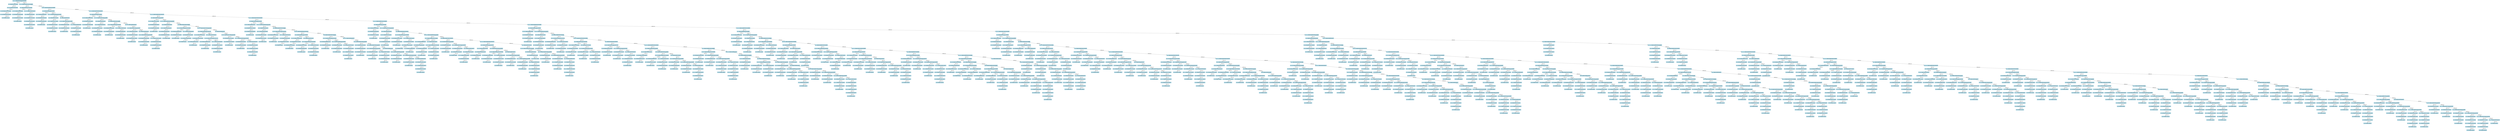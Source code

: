 digraph "[flag := TRUE]" {
"0x31c41b0" [label="[y <-- x - 1 otimes 0x31c4220 oplus 0x31ce840]", color=lightblue,style=filled,shape=box]
"0x31c41b0" -> "0x31c4220" [label=extend_pre,color=black]
"0x31c4220" [label="[x > y otimes 0x31c4290 oplus 0]", color=lightblue,style=filled,shape=box]
"0x31c4220" -> "0x31c4290" [label=extend_pre,color=black]
"0x31c4290" [label="[x <-- 50   otimes 0x31c4300 oplus 0]", color=lightblue,style=filled,shape=box]
"0x31c4290" -> "0x31c4300" [label=extend_pre,color=black]
"0x31c4300" [label="[z >= 200 otimes 0x31ce760 oplus 0]", color=lightblue,style=filled,shape=box]
"0x31c4300" -> "0x31ce760" [label=extend_pre,color=black]
"0x31ce760" [label="[z >= 100 otimes 0x31ce7d0 oplus 0]", color=lightblue,style=filled,shape=box]
"0x31ce760" -> "0x31ce7d0" [label=extend_pre,color=black]
"0x31ce7d0" [label="[z >= 50 otimes 0 oplus 0]", color=lightblue,style=filled,shape=box]
"0x31c41b0" -> "0x31ce840" [label=combine_pre,color=black]
"0x31ce840" [label="[y <-- x - 1 otimes 0x31ce8b0 oplus 0x31ced80]", color=lightblue,style=filled,shape=box]
"0x31ce840" -> "0x31ce8b0" [label=extend_pre,color=black]
"0x31ce8b0" [label="[x > y otimes 0x31ce920 oplus 0x31ceae0]", color=lightblue,style=filled,shape=box]
"0x31ce8b0" -> "0x31ce920" [label=extend_pre,color=black]
"0x31ce920" [label="[x <-- 50   otimes 0x31ce990 oplus 0]", color=lightblue,style=filled,shape=box]
"0x31ce920" -> "0x31ce990" [label=extend_pre,color=black]
"0x31ce990" [label="[z >= 200 otimes 0x31cea00 oplus 0]", color=lightblue,style=filled,shape=box]
"0x31ce990" -> "0x31cea00" [label=extend_pre,color=black]
"0x31cea00" [label="[z >= 100 otimes 0x31cea70 oplus 0]", color=lightblue,style=filled,shape=box]
"0x31cea00" -> "0x31cea70" [label=extend_pre,color=black]
"0x31cea70" [label="[z >= 50 otimes 0 oplus 0]", color=lightblue,style=filled,shape=box]
"0x31ce8b0" -> "0x31ceae0" [label=combine_pre,color=black]
"0x31ceae0" [label="[x <-- x + 1 otimes 0x31ceb50 oplus 0]", color=lightblue,style=filled,shape=box]
"0x31ceae0" -> "0x31ceb50" [label=extend_pre,color=black]
"0x31ceb50" [label="[x <= y otimes 0x31cebc0 oplus 0]", color=lightblue,style=filled,shape=box]
"0x31ceb50" -> "0x31cebc0" [label=extend_pre,color=black]
"0x31cebc0" [label="[x <-- 50   otimes 0x31cec30 oplus 0]", color=lightblue,style=filled,shape=box]
"0x31cebc0" -> "0x31cec30" [label=extend_pre,color=black]
"0x31cec30" [label="[z >= 200 otimes 0x31ceca0 oplus 0]", color=lightblue,style=filled,shape=box]
"0x31cec30" -> "0x31ceca0" [label=extend_pre,color=black]
"0x31ceca0" [label="[z >= 100 otimes 0x31ced10 oplus 0]", color=lightblue,style=filled,shape=box]
"0x31ceca0" -> "0x31ced10" [label=extend_pre,color=black]
"0x31ced10" [label="[z >= 50 otimes 0 oplus 0]", color=lightblue,style=filled,shape=box]
"0x31ce840" -> "0x31ced80" [label=combine_pre,color=black]
"0x31ced80" [label="[y <-- x - 1 otimes 0x31cedf0 oplus 0x31cf6b0]", color=lightblue,style=filled,shape=box]
"0x31ced80" -> "0x31cedf0" [label=extend_pre,color=black]
"0x31cedf0" [label="[x > y otimes 0x31cee60 oplus 0x31cf020]", color=lightblue,style=filled,shape=box]
"0x31cedf0" -> "0x31cee60" [label=extend_pre,color=black]
"0x31cee60" [label="[x <-- 50   otimes 0x31ceed0 oplus 0]", color=lightblue,style=filled,shape=box]
"0x31cee60" -> "0x31ceed0" [label=extend_pre,color=black]
"0x31ceed0" [label="[z >= 200 otimes 0x31cef40 oplus 0]", color=lightblue,style=filled,shape=box]
"0x31ceed0" -> "0x31cef40" [label=extend_pre,color=black]
"0x31cef40" [label="[z >= 100 otimes 0x31cefb0 oplus 0]", color=lightblue,style=filled,shape=box]
"0x31cef40" -> "0x31cefb0" [label=extend_pre,color=black]
"0x31cefb0" [label="[z >= 50 otimes 0 oplus 0]", color=lightblue,style=filled,shape=box]
"0x31cedf0" -> "0x31cf020" [label=combine_pre,color=black]
"0x31cf020" [label="[x <-- x + 1 otimes 0x31cf090 oplus 0x31cf2c0]", color=lightblue,style=filled,shape=box]
"0x31cf020" -> "0x31cf090" [label=extend_pre,color=black]
"0x31cf090" [label="[x <= y otimes 0x31cf100 oplus 0]", color=lightblue,style=filled,shape=box]
"0x31cf090" -> "0x31cf100" [label=extend_pre,color=black]
"0x31cf100" [label="[x <-- 50   otimes 0x31cf170 oplus 0]", color=lightblue,style=filled,shape=box]
"0x31cf100" -> "0x31cf170" [label=extend_pre,color=black]
"0x31cf170" [label="[z >= 200 otimes 0x31cf1e0 oplus 0]", color=lightblue,style=filled,shape=box]
"0x31cf170" -> "0x31cf1e0" [label=extend_pre,color=black]
"0x31cf1e0" [label="[z >= 100 otimes 0x31cf250 oplus 0]", color=lightblue,style=filled,shape=box]
"0x31cf1e0" -> "0x31cf250" [label=extend_pre,color=black]
"0x31cf250" [label="[z >= 50 otimes 0 oplus 0]", color=lightblue,style=filled,shape=box]
"0x31cf020" -> "0x31cf2c0" [label=combine_pre,color=black]
"0x31cf2c0" [label="[x > y otimes 0x31cf330 oplus 0]", color=lightblue,style=filled,shape=box]
"0x31cf2c0" -> "0x31cf330" [label=extend_pre,color=black]
"0x31cf330" [label="[x <-- 50   otimes 0x31cf3a0 oplus 0x31cf4f0]", color=lightblue,style=filled,shape=box]
"0x31cf330" -> "0x31cf3a0" [label=extend_pre,color=black]
"0x31cf3a0" [label="[z >= 200 otimes 0x31cf410 oplus 0]", color=lightblue,style=filled,shape=box]
"0x31cf3a0" -> "0x31cf410" [label=extend_pre,color=black]
"0x31cf410" [label="[z >= 100 otimes 0x31cf480 oplus 0]", color=lightblue,style=filled,shape=box]
"0x31cf410" -> "0x31cf480" [label=extend_pre,color=black]
"0x31cf480" [label="[z >= 50 otimes 0 oplus 0]", color=lightblue,style=filled,shape=box]
"0x31cf330" -> "0x31cf4f0" [label=combine_pre,color=black]
"0x31cf4f0" [label="[x <-- x - 3 otimes 0x31cf560 oplus 0]", color=lightblue,style=filled,shape=box]
"0x31cf4f0" -> "0x31cf560" [label=extend_pre,color=black]
"0x31cf560" [label="[z < 200 otimes 0x31cf5d0 oplus 0]", color=lightblue,style=filled,shape=box]
"0x31cf560" -> "0x31cf5d0" [label=extend_pre,color=black]
"0x31cf5d0" [label="[z >= 100 otimes 0x31cf640 oplus 0]", color=lightblue,style=filled,shape=box]
"0x31cf5d0" -> "0x31cf640" [label=extend_pre,color=black]
"0x31cf640" [label="[z >= 50 otimes 0 oplus 0]", color=lightblue,style=filled,shape=box]
"0x31ced80" -> "0x31cf6b0" [label=combine_pre,color=black]
"0x31cf6b0" [label="[y <-- x - 1 otimes 0x31cf720 oplus 0x31d0670]", color=lightblue,style=filled,shape=box]
"0x31cf6b0" -> "0x31cf720" [label=extend_pre,color=black]
"0x31cf720" [label="[x > y otimes 0x31cf790 oplus 0x31cf950]", color=lightblue,style=filled,shape=box]
"0x31cf720" -> "0x31cf790" [label=extend_pre,color=black]
"0x31cf790" [label="[x <-- 50   otimes 0x31cf800 oplus 0]", color=lightblue,style=filled,shape=box]
"0x31cf790" -> "0x31cf800" [label=extend_pre,color=black]
"0x31cf800" [label="[z >= 200 otimes 0x31cf870 oplus 0]", color=lightblue,style=filled,shape=box]
"0x31cf800" -> "0x31cf870" [label=extend_pre,color=black]
"0x31cf870" [label="[z >= 100 otimes 0x31cf8e0 oplus 0]", color=lightblue,style=filled,shape=box]
"0x31cf870" -> "0x31cf8e0" [label=extend_pre,color=black]
"0x31cf8e0" [label="[z >= 50 otimes 0 oplus 0]", color=lightblue,style=filled,shape=box]
"0x31cf720" -> "0x31cf950" [label=combine_pre,color=black]
"0x31cf950" [label="[x <-- x + 1 otimes 0x31cf9c0 oplus 0x31cfbf0]", color=lightblue,style=filled,shape=box]
"0x31cf950" -> "0x31cf9c0" [label=extend_pre,color=black]
"0x31cf9c0" [label="[x <= y otimes 0x31cfa30 oplus 0]", color=lightblue,style=filled,shape=box]
"0x31cf9c0" -> "0x31cfa30" [label=extend_pre,color=black]
"0x31cfa30" [label="[x <-- 50   otimes 0x31cfaa0 oplus 0]", color=lightblue,style=filled,shape=box]
"0x31cfa30" -> "0x31cfaa0" [label=extend_pre,color=black]
"0x31cfaa0" [label="[z >= 200 otimes 0x31cfb10 oplus 0]", color=lightblue,style=filled,shape=box]
"0x31cfaa0" -> "0x31cfb10" [label=extend_pre,color=black]
"0x31cfb10" [label="[z >= 100 otimes 0x31cfb80 oplus 0]", color=lightblue,style=filled,shape=box]
"0x31cfb10" -> "0x31cfb80" [label=extend_pre,color=black]
"0x31cfb80" [label="[z >= 50 otimes 0 oplus 0]", color=lightblue,style=filled,shape=box]
"0x31cf950" -> "0x31cfbf0" [label=combine_pre,color=black]
"0x31cfbf0" [label="[x > y otimes 0x31cfc60 oplus 0x31cffe0]", color=lightblue,style=filled,shape=box]
"0x31cfbf0" -> "0x31cfc60" [label=extend_pre,color=black]
"0x31cfc60" [label="[x <-- 50   otimes 0x31cfcd0 oplus 0x31cfe20]", color=lightblue,style=filled,shape=box]
"0x31cfc60" -> "0x31cfcd0" [label=extend_pre,color=black]
"0x31cfcd0" [label="[z >= 200 otimes 0x31cfd40 oplus 0]", color=lightblue,style=filled,shape=box]
"0x31cfcd0" -> "0x31cfd40" [label=extend_pre,color=black]
"0x31cfd40" [label="[z >= 100 otimes 0x31cfdb0 oplus 0]", color=lightblue,style=filled,shape=box]
"0x31cfd40" -> "0x31cfdb0" [label=extend_pre,color=black]
"0x31cfdb0" [label="[z >= 50 otimes 0 oplus 0]", color=lightblue,style=filled,shape=box]
"0x31cfc60" -> "0x31cfe20" [label=combine_pre,color=black]
"0x31cfe20" [label="[x <-- x - 3 otimes 0x31cfe90 oplus 0]", color=lightblue,style=filled,shape=box]
"0x31cfe20" -> "0x31cfe90" [label=extend_pre,color=black]
"0x31cfe90" [label="[z < 200 otimes 0x31cff00 oplus 0]", color=lightblue,style=filled,shape=box]
"0x31cfe90" -> "0x31cff00" [label=extend_pre,color=black]
"0x31cff00" [label="[z >= 100 otimes 0x31cff70 oplus 0]", color=lightblue,style=filled,shape=box]
"0x31cff00" -> "0x31cff70" [label=extend_pre,color=black]
"0x31cff70" [label="[z >= 50 otimes 0 oplus 0]", color=lightblue,style=filled,shape=box]
"0x31cfbf0" -> "0x31cffe0" [label=combine_pre,color=black]
"0x31cffe0" [label="[x <-- x + 1 otimes 0x31d0050 oplus 0]", color=lightblue,style=filled,shape=box]
"0x31cffe0" -> "0x31d0050" [label=extend_pre,color=black]
"0x31d0050" [label="[x <= y otimes 0x31d00c0 oplus 0x31d0280]", color=lightblue,style=filled,shape=box]
"0x31d0050" -> "0x31d00c0" [label=extend_pre,color=black]
"0x31d00c0" [label="[x <-- 50   otimes 0x31d0130 oplus 0]", color=lightblue,style=filled,shape=box]
"0x31d00c0" -> "0x31d0130" [label=extend_pre,color=black]
"0x31d0130" [label="[z >= 200 otimes 0x31d01a0 oplus 0]", color=lightblue,style=filled,shape=box]
"0x31d0130" -> "0x31d01a0" [label=extend_pre,color=black]
"0x31d01a0" [label="[z >= 100 otimes 0x31d0210 oplus 0]", color=lightblue,style=filled,shape=box]
"0x31d01a0" -> "0x31d0210" [label=extend_pre,color=black]
"0x31d0210" [label="[z >= 50 otimes 0 oplus 0]", color=lightblue,style=filled,shape=box]
"0x31d0050" -> "0x31d0280" [label=combine_pre,color=black]
"0x31d0280" [label="[x <= y otimes 0x31d02f0 oplus 0]", color=lightblue,style=filled,shape=box]
"0x31d0280" -> "0x31d02f0" [label=extend_pre,color=black]
"0x31d02f0" [label="[x <-- 50   otimes 0x31d0360 oplus 0x31d04b0]", color=lightblue,style=filled,shape=box]
"0x31d02f0" -> "0x31d0360" [label=extend_pre,color=black]
"0x31d0360" [label="[z >= 200 otimes 0x31d03d0 oplus 0]", color=lightblue,style=filled,shape=box]
"0x31d0360" -> "0x31d03d0" [label=extend_pre,color=black]
"0x31d03d0" [label="[z >= 100 otimes 0x31d0440 oplus 0]", color=lightblue,style=filled,shape=box]
"0x31d03d0" -> "0x31d0440" [label=extend_pre,color=black]
"0x31d0440" [label="[z >= 50 otimes 0 oplus 0]", color=lightblue,style=filled,shape=box]
"0x31d02f0" -> "0x31d04b0" [label=combine_pre,color=black]
"0x31d04b0" [label="[x <-- x - 3 otimes 0x31d0520 oplus 0]", color=lightblue,style=filled,shape=box]
"0x31d04b0" -> "0x31d0520" [label=extend_pre,color=black]
"0x31d0520" [label="[z < 200 otimes 0x31d0590 oplus 0]", color=lightblue,style=filled,shape=box]
"0x31d0520" -> "0x31d0590" [label=extend_pre,color=black]
"0x31d0590" [label="[z >= 100 otimes 0x31d0600 oplus 0]", color=lightblue,style=filled,shape=box]
"0x31d0590" -> "0x31d0600" [label=extend_pre,color=black]
"0x31d0600" [label="[z >= 50 otimes 0 oplus 0]", color=lightblue,style=filled,shape=box]
"0x31cf6b0" -> "0x31d0670" [label=combine_pre,color=black]
"0x31d0670" [label="[y <-- x - 1 otimes 0x31d06e0 oplus 0x31d1c50]", color=lightblue,style=filled,shape=box]
"0x31d0670" -> "0x31d06e0" [label=extend_pre,color=black]
"0x31d06e0" [label="[x > y otimes 0x31d0750 oplus 0x31d0910]", color=lightblue,style=filled,shape=box]
"0x31d06e0" -> "0x31d0750" [label=extend_pre,color=black]
"0x31d0750" [label="[x <-- 50   otimes 0x31d07c0 oplus 0]", color=lightblue,style=filled,shape=box]
"0x31d0750" -> "0x31d07c0" [label=extend_pre,color=black]
"0x31d07c0" [label="[z >= 200 otimes 0x31d0830 oplus 0]", color=lightblue,style=filled,shape=box]
"0x31d07c0" -> "0x31d0830" [label=extend_pre,color=black]
"0x31d0830" [label="[z >= 100 otimes 0x31d08a0 oplus 0]", color=lightblue,style=filled,shape=box]
"0x31d0830" -> "0x31d08a0" [label=extend_pre,color=black]
"0x31d08a0" [label="[z >= 50 otimes 0 oplus 0]", color=lightblue,style=filled,shape=box]
"0x31d06e0" -> "0x31d0910" [label=combine_pre,color=black]
"0x31d0910" [label="[x <-- x + 1 otimes 0x31d0980 oplus 0x31d0bb0]", color=lightblue,style=filled,shape=box]
"0x31d0910" -> "0x31d0980" [label=extend_pre,color=black]
"0x31d0980" [label="[x <= y otimes 0x31d09f0 oplus 0]", color=lightblue,style=filled,shape=box]
"0x31d0980" -> "0x31d09f0" [label=extend_pre,color=black]
"0x31d09f0" [label="[x <-- 50   otimes 0x31d0a60 oplus 0]", color=lightblue,style=filled,shape=box]
"0x31d09f0" -> "0x31d0a60" [label=extend_pre,color=black]
"0x31d0a60" [label="[z >= 200 otimes 0x31d0ad0 oplus 0]", color=lightblue,style=filled,shape=box]
"0x31d0a60" -> "0x31d0ad0" [label=extend_pre,color=black]
"0x31d0ad0" [label="[z >= 100 otimes 0x31d0b40 oplus 0]", color=lightblue,style=filled,shape=box]
"0x31d0ad0" -> "0x31d0b40" [label=extend_pre,color=black]
"0x31d0b40" [label="[z >= 50 otimes 0 oplus 0]", color=lightblue,style=filled,shape=box]
"0x31d0910" -> "0x31d0bb0" [label=combine_pre,color=black]
"0x31d0bb0" [label="[x > y otimes 0x31d0c20 oplus 0x31d0fa0]", color=lightblue,style=filled,shape=box]
"0x31d0bb0" -> "0x31d0c20" [label=extend_pre,color=black]
"0x31d0c20" [label="[x <-- 50   otimes 0x31d0c90 oplus 0x31d0de0]", color=lightblue,style=filled,shape=box]
"0x31d0c20" -> "0x31d0c90" [label=extend_pre,color=black]
"0x31d0c90" [label="[z >= 200 otimes 0x31d0d00 oplus 0]", color=lightblue,style=filled,shape=box]
"0x31d0c90" -> "0x31d0d00" [label=extend_pre,color=black]
"0x31d0d00" [label="[z >= 100 otimes 0x31d0d70 oplus 0]", color=lightblue,style=filled,shape=box]
"0x31d0d00" -> "0x31d0d70" [label=extend_pre,color=black]
"0x31d0d70" [label="[z >= 50 otimes 0 oplus 0]", color=lightblue,style=filled,shape=box]
"0x31d0c20" -> "0x31d0de0" [label=combine_pre,color=black]
"0x31d0de0" [label="[x <-- x - 3 otimes 0x31d0e50 oplus 0]", color=lightblue,style=filled,shape=box]
"0x31d0de0" -> "0x31d0e50" [label=extend_pre,color=black]
"0x31d0e50" [label="[z < 200 otimes 0x31d0ec0 oplus 0]", color=lightblue,style=filled,shape=box]
"0x31d0e50" -> "0x31d0ec0" [label=extend_pre,color=black]
"0x31d0ec0" [label="[z >= 100 otimes 0x31d0f30 oplus 0]", color=lightblue,style=filled,shape=box]
"0x31d0ec0" -> "0x31d0f30" [label=extend_pre,color=black]
"0x31d0f30" [label="[z >= 50 otimes 0 oplus 0]", color=lightblue,style=filled,shape=box]
"0x31d0bb0" -> "0x31d0fa0" [label=combine_pre,color=black]
"0x31d0fa0" [label="[x <-- x + 1 otimes 0x31d1010 oplus 0x31d1630]", color=lightblue,style=filled,shape=box]
"0x31d0fa0" -> "0x31d1010" [label=extend_pre,color=black]
"0x31d1010" [label="[x <= y otimes 0x31d1080 oplus 0x31d1240]", color=lightblue,style=filled,shape=box]
"0x31d1010" -> "0x31d1080" [label=extend_pre,color=black]
"0x31d1080" [label="[x <-- 50   otimes 0x31d10f0 oplus 0]", color=lightblue,style=filled,shape=box]
"0x31d1080" -> "0x31d10f0" [label=extend_pre,color=black]
"0x31d10f0" [label="[z >= 200 otimes 0x31d1160 oplus 0]", color=lightblue,style=filled,shape=box]
"0x31d10f0" -> "0x31d1160" [label=extend_pre,color=black]
"0x31d1160" [label="[z >= 100 otimes 0x31d11d0 oplus 0]", color=lightblue,style=filled,shape=box]
"0x31d1160" -> "0x31d11d0" [label=extend_pre,color=black]
"0x31d11d0" [label="[z >= 50 otimes 0 oplus 0]", color=lightblue,style=filled,shape=box]
"0x31d1010" -> "0x31d1240" [label=combine_pre,color=black]
"0x31d1240" [label="[x <= y otimes 0x31d12b0 oplus 0]", color=lightblue,style=filled,shape=box]
"0x31d1240" -> "0x31d12b0" [label=extend_pre,color=black]
"0x31d12b0" [label="[x <-- 50   otimes 0x31d1320 oplus 0x31d1470]", color=lightblue,style=filled,shape=box]
"0x31d12b0" -> "0x31d1320" [label=extend_pre,color=black]
"0x31d1320" [label="[z >= 200 otimes 0x31d1390 oplus 0]", color=lightblue,style=filled,shape=box]
"0x31d1320" -> "0x31d1390" [label=extend_pre,color=black]
"0x31d1390" [label="[z >= 100 otimes 0x31d1400 oplus 0]", color=lightblue,style=filled,shape=box]
"0x31d1390" -> "0x31d1400" [label=extend_pre,color=black]
"0x31d1400" [label="[z >= 50 otimes 0 oplus 0]", color=lightblue,style=filled,shape=box]
"0x31d12b0" -> "0x31d1470" [label=combine_pre,color=black]
"0x31d1470" [label="[x <-- x - 3 otimes 0x31d14e0 oplus 0]", color=lightblue,style=filled,shape=box]
"0x31d1470" -> "0x31d14e0" [label=extend_pre,color=black]
"0x31d14e0" [label="[z < 200 otimes 0x31d1550 oplus 0]", color=lightblue,style=filled,shape=box]
"0x31d14e0" -> "0x31d1550" [label=extend_pre,color=black]
"0x31d1550" [label="[z >= 100 otimes 0x31d15c0 oplus 0]", color=lightblue,style=filled,shape=box]
"0x31d1550" -> "0x31d15c0" [label=extend_pre,color=black]
"0x31d15c0" [label="[z >= 50 otimes 0 oplus 0]", color=lightblue,style=filled,shape=box]
"0x31d0fa0" -> "0x31d1630" [label=combine_pre,color=black]
"0x31d1630" [label="[x > y otimes 0x31d16a0 oplus 0]", color=lightblue,style=filled,shape=box]
"0x31d1630" -> "0x31d16a0" [label=extend_pre,color=black]
"0x31d16a0" [label="[x <-- 50   otimes 0x31d1710 oplus 0x31d1860]", color=lightblue,style=filled,shape=box]
"0x31d16a0" -> "0x31d1710" [label=extend_pre,color=black]
"0x31d1710" [label="[z >= 200 otimes 0x31d1780 oplus 0]", color=lightblue,style=filled,shape=box]
"0x31d1710" -> "0x31d1780" [label=extend_pre,color=black]
"0x31d1780" [label="[z >= 100 otimes 0x31d17f0 oplus 0]", color=lightblue,style=filled,shape=box]
"0x31d1780" -> "0x31d17f0" [label=extend_pre,color=black]
"0x31d17f0" [label="[z >= 50 otimes 0 oplus 0]", color=lightblue,style=filled,shape=box]
"0x31d16a0" -> "0x31d1860" [label=combine_pre,color=black]
"0x31d1860" [label="[x <-- x - 3 otimes 0x31d18d0 oplus 0x31d1a20]", color=lightblue,style=filled,shape=box]
"0x31d1860" -> "0x31d18d0" [label=extend_pre,color=black]
"0x31d18d0" [label="[z < 200 otimes 0x31d1940 oplus 0]", color=lightblue,style=filled,shape=box]
"0x31d18d0" -> "0x31d1940" [label=extend_pre,color=black]
"0x31d1940" [label="[z >= 100 otimes 0x31d19b0 oplus 0]", color=lightblue,style=filled,shape=box]
"0x31d1940" -> "0x31d19b0" [label=extend_pre,color=black]
"0x31d19b0" [label="[z >= 50 otimes 0 oplus 0]", color=lightblue,style=filled,shape=box]
"0x31d1860" -> "0x31d1a20" [label=combine_pre,color=black]
"0x31d1a20" [label="[x >= 10 otimes 0x31d1a90 oplus 0]", color=lightblue,style=filled,shape=box]
"0x31d1a20" -> "0x31d1a90" [label=extend_pre,color=black]
"0x31d1a90" [label="[x >= 20 otimes 0x31d1b00 oplus 0]", color=lightblue,style=filled,shape=box]
"0x31d1a90" -> "0x31d1b00" [label=extend_pre,color=black]
"0x31d1b00" [label="[x <-- x - 2 otimes 0x31d1b70 oplus 0]", color=lightblue,style=filled,shape=box]
"0x31d1b00" -> "0x31d1b70" [label=extend_pre,color=black]
"0x31d1b70" [label="[z < 100 otimes 0x31d1be0 oplus 0]", color=lightblue,style=filled,shape=box]
"0x31d1b70" -> "0x31d1be0" [label=extend_pre,color=black]
"0x31d1be0" [label="[z >= 50 otimes 0 oplus 0]", color=lightblue,style=filled,shape=box]
"0x31d0670" -> "0x31d1c50" [label=combine_pre,color=black]
"0x31d1c50" [label="[y <-- x - 1 otimes 0x31d1cc0 oplus 0x31d3ee0]", color=lightblue,style=filled,shape=box]
"0x31d1c50" -> "0x31d1cc0" [label=extend_pre,color=black]
"0x31d1cc0" [label="[x > y otimes 0x31d1d30 oplus 0x31d1ef0]", color=lightblue,style=filled,shape=box]
"0x31d1cc0" -> "0x31d1d30" [label=extend_pre,color=black]
"0x31d1d30" [label="[x <-- 50   otimes 0x31d1da0 oplus 0]", color=lightblue,style=filled,shape=box]
"0x31d1d30" -> "0x31d1da0" [label=extend_pre,color=black]
"0x31d1da0" [label="[z >= 200 otimes 0x31d1e10 oplus 0]", color=lightblue,style=filled,shape=box]
"0x31d1da0" -> "0x31d1e10" [label=extend_pre,color=black]
"0x31d1e10" [label="[z >= 100 otimes 0x31d1e80 oplus 0]", color=lightblue,style=filled,shape=box]
"0x31d1e10" -> "0x31d1e80" [label=extend_pre,color=black]
"0x31d1e80" [label="[z >= 50 otimes 0 oplus 0]", color=lightblue,style=filled,shape=box]
"0x31d1cc0" -> "0x31d1ef0" [label=combine_pre,color=black]
"0x31d1ef0" [label="[x <-- x + 1 otimes 0x31d1f60 oplus 0x31d2190]", color=lightblue,style=filled,shape=box]
"0x31d1ef0" -> "0x31d1f60" [label=extend_pre,color=black]
"0x31d1f60" [label="[x <= y otimes 0x31d1fd0 oplus 0]", color=lightblue,style=filled,shape=box]
"0x31d1f60" -> "0x31d1fd0" [label=extend_pre,color=black]
"0x31d1fd0" [label="[x <-- 50   otimes 0x31d2040 oplus 0]", color=lightblue,style=filled,shape=box]
"0x31d1fd0" -> "0x31d2040" [label=extend_pre,color=black]
"0x31d2040" [label="[z >= 200 otimes 0x31d20b0 oplus 0]", color=lightblue,style=filled,shape=box]
"0x31d2040" -> "0x31d20b0" [label=extend_pre,color=black]
"0x31d20b0" [label="[z >= 100 otimes 0x31d2120 oplus 0]", color=lightblue,style=filled,shape=box]
"0x31d20b0" -> "0x31d2120" [label=extend_pre,color=black]
"0x31d2120" [label="[z >= 50 otimes 0 oplus 0]", color=lightblue,style=filled,shape=box]
"0x31d1ef0" -> "0x31d2190" [label=combine_pre,color=black]
"0x31d2190" [label="[x > y otimes 0x31d2200 oplus 0x31d2580]", color=lightblue,style=filled,shape=box]
"0x31d2190" -> "0x31d2200" [label=extend_pre,color=black]
"0x31d2200" [label="[x <-- 50   otimes 0x31d2270 oplus 0x31d23c0]", color=lightblue,style=filled,shape=box]
"0x31d2200" -> "0x31d2270" [label=extend_pre,color=black]
"0x31d2270" [label="[z >= 200 otimes 0x31d22e0 oplus 0]", color=lightblue,style=filled,shape=box]
"0x31d2270" -> "0x31d22e0" [label=extend_pre,color=black]
"0x31d22e0" [label="[z >= 100 otimes 0x31d2350 oplus 0]", color=lightblue,style=filled,shape=box]
"0x31d22e0" -> "0x31d2350" [label=extend_pre,color=black]
"0x31d2350" [label="[z >= 50 otimes 0 oplus 0]", color=lightblue,style=filled,shape=box]
"0x31d2200" -> "0x31d23c0" [label=combine_pre,color=black]
"0x31d23c0" [label="[x <-- x - 3 otimes 0x31d2430 oplus 0]", color=lightblue,style=filled,shape=box]
"0x31d23c0" -> "0x31d2430" [label=extend_pre,color=black]
"0x31d2430" [label="[z < 200 otimes 0x31d24a0 oplus 0]", color=lightblue,style=filled,shape=box]
"0x31d2430" -> "0x31d24a0" [label=extend_pre,color=black]
"0x31d24a0" [label="[z >= 100 otimes 0x31d2510 oplus 0]", color=lightblue,style=filled,shape=box]
"0x31d24a0" -> "0x31d2510" [label=extend_pre,color=black]
"0x31d2510" [label="[z >= 50 otimes 0 oplus 0]", color=lightblue,style=filled,shape=box]
"0x31d2190" -> "0x31d2580" [label=combine_pre,color=black]
"0x31d2580" [label="[x <-- x + 1 otimes 0x31d25f0 oplus 0x31d2c10]", color=lightblue,style=filled,shape=box]
"0x31d2580" -> "0x31d25f0" [label=extend_pre,color=black]
"0x31d25f0" [label="[x <= y otimes 0x31d2660 oplus 0x31d2820]", color=lightblue,style=filled,shape=box]
"0x31d25f0" -> "0x31d2660" [label=extend_pre,color=black]
"0x31d2660" [label="[x <-- 50   otimes 0x31d26d0 oplus 0]", color=lightblue,style=filled,shape=box]
"0x31d2660" -> "0x31d26d0" [label=extend_pre,color=black]
"0x31d26d0" [label="[z >= 200 otimes 0x31d2740 oplus 0]", color=lightblue,style=filled,shape=box]
"0x31d26d0" -> "0x31d2740" [label=extend_pre,color=black]
"0x31d2740" [label="[z >= 100 otimes 0x31d27b0 oplus 0]", color=lightblue,style=filled,shape=box]
"0x31d2740" -> "0x31d27b0" [label=extend_pre,color=black]
"0x31d27b0" [label="[z >= 50 otimes 0 oplus 0]", color=lightblue,style=filled,shape=box]
"0x31d25f0" -> "0x31d2820" [label=combine_pre,color=black]
"0x31d2820" [label="[x <= y otimes 0x31d2890 oplus 0]", color=lightblue,style=filled,shape=box]
"0x31d2820" -> "0x31d2890" [label=extend_pre,color=black]
"0x31d2890" [label="[x <-- 50   otimes 0x31d2900 oplus 0x31d2a50]", color=lightblue,style=filled,shape=box]
"0x31d2890" -> "0x31d2900" [label=extend_pre,color=black]
"0x31d2900" [label="[z >= 200 otimes 0x31d2970 oplus 0]", color=lightblue,style=filled,shape=box]
"0x31d2900" -> "0x31d2970" [label=extend_pre,color=black]
"0x31d2970" [label="[z >= 100 otimes 0x31d29e0 oplus 0]", color=lightblue,style=filled,shape=box]
"0x31d2970" -> "0x31d29e0" [label=extend_pre,color=black]
"0x31d29e0" [label="[z >= 50 otimes 0 oplus 0]", color=lightblue,style=filled,shape=box]
"0x31d2890" -> "0x31d2a50" [label=combine_pre,color=black]
"0x31d2a50" [label="[x <-- x - 3 otimes 0x31d2ac0 oplus 0]", color=lightblue,style=filled,shape=box]
"0x31d2a50" -> "0x31d2ac0" [label=extend_pre,color=black]
"0x31d2ac0" [label="[z < 200 otimes 0x31d2b30 oplus 0]", color=lightblue,style=filled,shape=box]
"0x31d2ac0" -> "0x31d2b30" [label=extend_pre,color=black]
"0x31d2b30" [label="[z >= 100 otimes 0x31d2ba0 oplus 0]", color=lightblue,style=filled,shape=box]
"0x31d2b30" -> "0x31d2ba0" [label=extend_pre,color=black]
"0x31d2ba0" [label="[z >= 50 otimes 0 oplus 0]", color=lightblue,style=filled,shape=box]
"0x31d2580" -> "0x31d2c10" [label=combine_pre,color=black]
"0x31d2c10" [label="[x > y otimes 0x31d2c80 oplus 0x31d3230]", color=lightblue,style=filled,shape=box]
"0x31d2c10" -> "0x31d2c80" [label=extend_pre,color=black]
"0x31d2c80" [label="[x <-- 50   otimes 0x31d2cf0 oplus 0x31d2e40]", color=lightblue,style=filled,shape=box]
"0x31d2c80" -> "0x31d2cf0" [label=extend_pre,color=black]
"0x31d2cf0" [label="[z >= 200 otimes 0x31d2d60 oplus 0]", color=lightblue,style=filled,shape=box]
"0x31d2cf0" -> "0x31d2d60" [label=extend_pre,color=black]
"0x31d2d60" [label="[z >= 100 otimes 0x31d2dd0 oplus 0]", color=lightblue,style=filled,shape=box]
"0x31d2d60" -> "0x31d2dd0" [label=extend_pre,color=black]
"0x31d2dd0" [label="[z >= 50 otimes 0 oplus 0]", color=lightblue,style=filled,shape=box]
"0x31d2c80" -> "0x31d2e40" [label=combine_pre,color=black]
"0x31d2e40" [label="[x <-- x - 3 otimes 0x31d2eb0 oplus 0x31d3000]", color=lightblue,style=filled,shape=box]
"0x31d2e40" -> "0x31d2eb0" [label=extend_pre,color=black]
"0x31d2eb0" [label="[z < 200 otimes 0x31d2f20 oplus 0]", color=lightblue,style=filled,shape=box]
"0x31d2eb0" -> "0x31d2f20" [label=extend_pre,color=black]
"0x31d2f20" [label="[z >= 100 otimes 0x31d2f90 oplus 0]", color=lightblue,style=filled,shape=box]
"0x31d2f20" -> "0x31d2f90" [label=extend_pre,color=black]
"0x31d2f90" [label="[z >= 50 otimes 0 oplus 0]", color=lightblue,style=filled,shape=box]
"0x31d2e40" -> "0x31d3000" [label=combine_pre,color=black]
"0x31d3000" [label="[x >= 10 otimes 0x31d3070 oplus 0]", color=lightblue,style=filled,shape=box]
"0x31d3000" -> "0x31d3070" [label=extend_pre,color=black]
"0x31d3070" [label="[x >= 20 otimes 0x31d30e0 oplus 0]", color=lightblue,style=filled,shape=box]
"0x31d3070" -> "0x31d30e0" [label=extend_pre,color=black]
"0x31d30e0" [label="[x <-- x - 2 otimes 0x31d3150 oplus 0]", color=lightblue,style=filled,shape=box]
"0x31d30e0" -> "0x31d3150" [label=extend_pre,color=black]
"0x31d3150" [label="[z < 100 otimes 0x31d31c0 oplus 0]", color=lightblue,style=filled,shape=box]
"0x31d3150" -> "0x31d31c0" [label=extend_pre,color=black]
"0x31d31c0" [label="[z >= 50 otimes 0 oplus 0]", color=lightblue,style=filled,shape=box]
"0x31d2c10" -> "0x31d3230" [label=combine_pre,color=black]
"0x31d3230" [label="[x <-- x + 1 otimes 0x31d32a0 oplus 0]", color=lightblue,style=filled,shape=box]
"0x31d3230" -> "0x31d32a0" [label=extend_pre,color=black]
"0x31d32a0" [label="[x <= y otimes 0x31d3310 oplus 0x31d34d0]", color=lightblue,style=filled,shape=box]
"0x31d32a0" -> "0x31d3310" [label=extend_pre,color=black]
"0x31d3310" [label="[x <-- 50   otimes 0x31d3380 oplus 0]", color=lightblue,style=filled,shape=box]
"0x31d3310" -> "0x31d3380" [label=extend_pre,color=black]
"0x31d3380" [label="[z >= 200 otimes 0x31d33f0 oplus 0]", color=lightblue,style=filled,shape=box]
"0x31d3380" -> "0x31d33f0" [label=extend_pre,color=black]
"0x31d33f0" [label="[z >= 100 otimes 0x31d3460 oplus 0]", color=lightblue,style=filled,shape=box]
"0x31d33f0" -> "0x31d3460" [label=extend_pre,color=black]
"0x31d3460" [label="[z >= 50 otimes 0 oplus 0]", color=lightblue,style=filled,shape=box]
"0x31d32a0" -> "0x31d34d0" [label=combine_pre,color=black]
"0x31d34d0" [label="[x <= y otimes 0x31d3540 oplus 0x31d38c0]", color=lightblue,style=filled,shape=box]
"0x31d34d0" -> "0x31d3540" [label=extend_pre,color=black]
"0x31d3540" [label="[x <-- 50   otimes 0x31d35b0 oplus 0x31d3700]", color=lightblue,style=filled,shape=box]
"0x31d3540" -> "0x31d35b0" [label=extend_pre,color=black]
"0x31d35b0" [label="[z >= 200 otimes 0x31d3620 oplus 0]", color=lightblue,style=filled,shape=box]
"0x31d35b0" -> "0x31d3620" [label=extend_pre,color=black]
"0x31d3620" [label="[z >= 100 otimes 0x31d3690 oplus 0]", color=lightblue,style=filled,shape=box]
"0x31d3620" -> "0x31d3690" [label=extend_pre,color=black]
"0x31d3690" [label="[z >= 50 otimes 0 oplus 0]", color=lightblue,style=filled,shape=box]
"0x31d3540" -> "0x31d3700" [label=combine_pre,color=black]
"0x31d3700" [label="[x <-- x - 3 otimes 0x31d3770 oplus 0]", color=lightblue,style=filled,shape=box]
"0x31d3700" -> "0x31d3770" [label=extend_pre,color=black]
"0x31d3770" [label="[z < 200 otimes 0x31d37e0 oplus 0]", color=lightblue,style=filled,shape=box]
"0x31d3770" -> "0x31d37e0" [label=extend_pre,color=black]
"0x31d37e0" [label="[z >= 100 otimes 0x31d3850 oplus 0]", color=lightblue,style=filled,shape=box]
"0x31d37e0" -> "0x31d3850" [label=extend_pre,color=black]
"0x31d3850" [label="[z >= 50 otimes 0 oplus 0]", color=lightblue,style=filled,shape=box]
"0x31d34d0" -> "0x31d38c0" [label=combine_pre,color=black]
"0x31d38c0" [label="[x <= y otimes 0x31d3930 oplus 0]", color=lightblue,style=filled,shape=box]
"0x31d38c0" -> "0x31d3930" [label=extend_pre,color=black]
"0x31d3930" [label="[x <-- 50   otimes 0x31d39a0 oplus 0x31d3af0]", color=lightblue,style=filled,shape=box]
"0x31d3930" -> "0x31d39a0" [label=extend_pre,color=black]
"0x31d39a0" [label="[z >= 200 otimes 0x31d3a10 oplus 0]", color=lightblue,style=filled,shape=box]
"0x31d39a0" -> "0x31d3a10" [label=extend_pre,color=black]
"0x31d3a10" [label="[z >= 100 otimes 0x31d3a80 oplus 0]", color=lightblue,style=filled,shape=box]
"0x31d3a10" -> "0x31d3a80" [label=extend_pre,color=black]
"0x31d3a80" [label="[z >= 50 otimes 0 oplus 0]", color=lightblue,style=filled,shape=box]
"0x31d3930" -> "0x31d3af0" [label=combine_pre,color=black]
"0x31d3af0" [label="[x <-- x - 3 otimes 0x31d3b60 oplus 0x31d3cb0]", color=lightblue,style=filled,shape=box]
"0x31d3af0" -> "0x31d3b60" [label=extend_pre,color=black]
"0x31d3b60" [label="[z < 200 otimes 0x31d3bd0 oplus 0]", color=lightblue,style=filled,shape=box]
"0x31d3b60" -> "0x31d3bd0" [label=extend_pre,color=black]
"0x31d3bd0" [label="[z >= 100 otimes 0x31d3c40 oplus 0]", color=lightblue,style=filled,shape=box]
"0x31d3bd0" -> "0x31d3c40" [label=extend_pre,color=black]
"0x31d3c40" [label="[z >= 50 otimes 0 oplus 0]", color=lightblue,style=filled,shape=box]
"0x31d3af0" -> "0x31d3cb0" [label=combine_pre,color=black]
"0x31d3cb0" [label="[x >= 10 otimes 0x31d3d20 oplus 0]", color=lightblue,style=filled,shape=box]
"0x31d3cb0" -> "0x31d3d20" [label=extend_pre,color=black]
"0x31d3d20" [label="[x >= 20 otimes 0x31d3d90 oplus 0]", color=lightblue,style=filled,shape=box]
"0x31d3d20" -> "0x31d3d90" [label=extend_pre,color=black]
"0x31d3d90" [label="[x <-- x - 2 otimes 0x31d3e00 oplus 0]", color=lightblue,style=filled,shape=box]
"0x31d3d90" -> "0x31d3e00" [label=extend_pre,color=black]
"0x31d3e00" [label="[z < 100 otimes 0x31d3e70 oplus 0]", color=lightblue,style=filled,shape=box]
"0x31d3e00" -> "0x31d3e70" [label=extend_pre,color=black]
"0x31d3e70" [label="[z >= 50 otimes 0 oplus 0]", color=lightblue,style=filled,shape=box]
"0x31d1c50" -> "0x31d3ee0" [label=combine_pre,color=black]
"0x31d3ee0" [label="[y <-- x - 1 otimes 0x31d3f50 oplus 0x31d6a30]", color=lightblue,style=filled,shape=box]
"0x31d3ee0" -> "0x31d3f50" [label=extend_pre,color=black]
"0x31d3f50" [label="[x > y otimes 0x31d3fc0 oplus 0x31d4180]", color=lightblue,style=filled,shape=box]
"0x31d3f50" -> "0x31d3fc0" [label=extend_pre,color=black]
"0x31d3fc0" [label="[x <-- 50   otimes 0x31d4030 oplus 0]", color=lightblue,style=filled,shape=box]
"0x31d3fc0" -> "0x31d4030" [label=extend_pre,color=black]
"0x31d4030" [label="[z >= 200 otimes 0x31d40a0 oplus 0]", color=lightblue,style=filled,shape=box]
"0x31d4030" -> "0x31d40a0" [label=extend_pre,color=black]
"0x31d40a0" [label="[z >= 100 otimes 0x31d4110 oplus 0]", color=lightblue,style=filled,shape=box]
"0x31d40a0" -> "0x31d4110" [label=extend_pre,color=black]
"0x31d4110" [label="[z >= 50 otimes 0 oplus 0]", color=lightblue,style=filled,shape=box]
"0x31d3f50" -> "0x31d4180" [label=combine_pre,color=black]
"0x31d4180" [label="[x <-- x + 1 otimes 0x31d41f0 oplus 0x31d4420]", color=lightblue,style=filled,shape=box]
"0x31d4180" -> "0x31d41f0" [label=extend_pre,color=black]
"0x31d41f0" [label="[x <= y otimes 0x31d4260 oplus 0]", color=lightblue,style=filled,shape=box]
"0x31d41f0" -> "0x31d4260" [label=extend_pre,color=black]
"0x31d4260" [label="[x <-- 50   otimes 0x31d42d0 oplus 0]", color=lightblue,style=filled,shape=box]
"0x31d4260" -> "0x31d42d0" [label=extend_pre,color=black]
"0x31d42d0" [label="[z >= 200 otimes 0x31d4340 oplus 0]", color=lightblue,style=filled,shape=box]
"0x31d42d0" -> "0x31d4340" [label=extend_pre,color=black]
"0x31d4340" [label="[z >= 100 otimes 0x31d43b0 oplus 0]", color=lightblue,style=filled,shape=box]
"0x31d4340" -> "0x31d43b0" [label=extend_pre,color=black]
"0x31d43b0" [label="[z >= 50 otimes 0 oplus 0]", color=lightblue,style=filled,shape=box]
"0x31d4180" -> "0x31d4420" [label=combine_pre,color=black]
"0x31d4420" [label="[x > y otimes 0x31d4490 oplus 0x31d4810]", color=lightblue,style=filled,shape=box]
"0x31d4420" -> "0x31d4490" [label=extend_pre,color=black]
"0x31d4490" [label="[x <-- 50   otimes 0x31d4500 oplus 0x31d4650]", color=lightblue,style=filled,shape=box]
"0x31d4490" -> "0x31d4500" [label=extend_pre,color=black]
"0x31d4500" [label="[z >= 200 otimes 0x31d4570 oplus 0]", color=lightblue,style=filled,shape=box]
"0x31d4500" -> "0x31d4570" [label=extend_pre,color=black]
"0x31d4570" [label="[z >= 100 otimes 0x31d45e0 oplus 0]", color=lightblue,style=filled,shape=box]
"0x31d4570" -> "0x31d45e0" [label=extend_pre,color=black]
"0x31d45e0" [label="[z >= 50 otimes 0 oplus 0]", color=lightblue,style=filled,shape=box]
"0x31d4490" -> "0x31d4650" [label=combine_pre,color=black]
"0x31d4650" [label="[x <-- x - 3 otimes 0x31d46c0 oplus 0]", color=lightblue,style=filled,shape=box]
"0x31d4650" -> "0x31d46c0" [label=extend_pre,color=black]
"0x31d46c0" [label="[z < 200 otimes 0x31d4730 oplus 0]", color=lightblue,style=filled,shape=box]
"0x31d46c0" -> "0x31d4730" [label=extend_pre,color=black]
"0x31d4730" [label="[z >= 100 otimes 0x31d47a0 oplus 0]", color=lightblue,style=filled,shape=box]
"0x31d4730" -> "0x31d47a0" [label=extend_pre,color=black]
"0x31d47a0" [label="[z >= 50 otimes 0 oplus 0]", color=lightblue,style=filled,shape=box]
"0x31d4420" -> "0x31d4810" [label=combine_pre,color=black]
"0x31d4810" [label="[x <-- x + 1 otimes 0x31d4880 oplus 0x31d4ea0]", color=lightblue,style=filled,shape=box]
"0x31d4810" -> "0x31d4880" [label=extend_pre,color=black]
"0x31d4880" [label="[x <= y otimes 0x31d48f0 oplus 0x31d4ab0]", color=lightblue,style=filled,shape=box]
"0x31d4880" -> "0x31d48f0" [label=extend_pre,color=black]
"0x31d48f0" [label="[x <-- 50   otimes 0x31d4960 oplus 0]", color=lightblue,style=filled,shape=box]
"0x31d48f0" -> "0x31d4960" [label=extend_pre,color=black]
"0x31d4960" [label="[z >= 200 otimes 0x31d49d0 oplus 0]", color=lightblue,style=filled,shape=box]
"0x31d4960" -> "0x31d49d0" [label=extend_pre,color=black]
"0x31d49d0" [label="[z >= 100 otimes 0x31d4a40 oplus 0]", color=lightblue,style=filled,shape=box]
"0x31d49d0" -> "0x31d4a40" [label=extend_pre,color=black]
"0x31d4a40" [label="[z >= 50 otimes 0 oplus 0]", color=lightblue,style=filled,shape=box]
"0x31d4880" -> "0x31d4ab0" [label=combine_pre,color=black]
"0x31d4ab0" [label="[x <= y otimes 0x31d4b20 oplus 0]", color=lightblue,style=filled,shape=box]
"0x31d4ab0" -> "0x31d4b20" [label=extend_pre,color=black]
"0x31d4b20" [label="[x <-- 50   otimes 0x31d4b90 oplus 0x31d4ce0]", color=lightblue,style=filled,shape=box]
"0x31d4b20" -> "0x31d4b90" [label=extend_pre,color=black]
"0x31d4b90" [label="[z >= 200 otimes 0x31d4c00 oplus 0]", color=lightblue,style=filled,shape=box]
"0x31d4b90" -> "0x31d4c00" [label=extend_pre,color=black]
"0x31d4c00" [label="[z >= 100 otimes 0x31d4c70 oplus 0]", color=lightblue,style=filled,shape=box]
"0x31d4c00" -> "0x31d4c70" [label=extend_pre,color=black]
"0x31d4c70" [label="[z >= 50 otimes 0 oplus 0]", color=lightblue,style=filled,shape=box]
"0x31d4b20" -> "0x31d4ce0" [label=combine_pre,color=black]
"0x31d4ce0" [label="[x <-- x - 3 otimes 0x31d4d50 oplus 0]", color=lightblue,style=filled,shape=box]
"0x31d4ce0" -> "0x31d4d50" [label=extend_pre,color=black]
"0x31d4d50" [label="[z < 200 otimes 0x31d4dc0 oplus 0]", color=lightblue,style=filled,shape=box]
"0x31d4d50" -> "0x31d4dc0" [label=extend_pre,color=black]
"0x31d4dc0" [label="[z >= 100 otimes 0x31d4e30 oplus 0]", color=lightblue,style=filled,shape=box]
"0x31d4dc0" -> "0x31d4e30" [label=extend_pre,color=black]
"0x31d4e30" [label="[z >= 50 otimes 0 oplus 0]", color=lightblue,style=filled,shape=box]
"0x31d4810" -> "0x31d4ea0" [label=combine_pre,color=black]
"0x31d4ea0" [label="[x > y otimes 0x31d4f10 oplus 0x31d54c0]", color=lightblue,style=filled,shape=box]
"0x31d4ea0" -> "0x31d4f10" [label=extend_pre,color=black]
"0x31d4f10" [label="[x <-- 50   otimes 0x31d4f80 oplus 0x31d50d0]", color=lightblue,style=filled,shape=box]
"0x31d4f10" -> "0x31d4f80" [label=extend_pre,color=black]
"0x31d4f80" [label="[z >= 200 otimes 0x31d4ff0 oplus 0]", color=lightblue,style=filled,shape=box]
"0x31d4f80" -> "0x31d4ff0" [label=extend_pre,color=black]
"0x31d4ff0" [label="[z >= 100 otimes 0x31d5060 oplus 0]", color=lightblue,style=filled,shape=box]
"0x31d4ff0" -> "0x31d5060" [label=extend_pre,color=black]
"0x31d5060" [label="[z >= 50 otimes 0 oplus 0]", color=lightblue,style=filled,shape=box]
"0x31d4f10" -> "0x31d50d0" [label=combine_pre,color=black]
"0x31d50d0" [label="[x <-- x - 3 otimes 0x31d5140 oplus 0x31d5290]", color=lightblue,style=filled,shape=box]
"0x31d50d0" -> "0x31d5140" [label=extend_pre,color=black]
"0x31d5140" [label="[z < 200 otimes 0x31d51b0 oplus 0]", color=lightblue,style=filled,shape=box]
"0x31d5140" -> "0x31d51b0" [label=extend_pre,color=black]
"0x31d51b0" [label="[z >= 100 otimes 0x31d5220 oplus 0]", color=lightblue,style=filled,shape=box]
"0x31d51b0" -> "0x31d5220" [label=extend_pre,color=black]
"0x31d5220" [label="[z >= 50 otimes 0 oplus 0]", color=lightblue,style=filled,shape=box]
"0x31d50d0" -> "0x31d5290" [label=combine_pre,color=black]
"0x31d5290" [label="[x >= 10 otimes 0x31d5300 oplus 0]", color=lightblue,style=filled,shape=box]
"0x31d5290" -> "0x31d5300" [label=extend_pre,color=black]
"0x31d5300" [label="[x >= 20 otimes 0x31d5370 oplus 0]", color=lightblue,style=filled,shape=box]
"0x31d5300" -> "0x31d5370" [label=extend_pre,color=black]
"0x31d5370" [label="[x <-- x - 2 otimes 0x31d53e0 oplus 0]", color=lightblue,style=filled,shape=box]
"0x31d5370" -> "0x31d53e0" [label=extend_pre,color=black]
"0x31d53e0" [label="[z < 100 otimes 0x31d5450 oplus 0]", color=lightblue,style=filled,shape=box]
"0x31d53e0" -> "0x31d5450" [label=extend_pre,color=black]
"0x31d5450" [label="[z >= 50 otimes 0 oplus 0]", color=lightblue,style=filled,shape=box]
"0x31d4ea0" -> "0x31d54c0" [label=combine_pre,color=black]
"0x31d54c0" [label="[x <-- x + 1 otimes 0x31d5530 oplus 0x31d6170]", color=lightblue,style=filled,shape=box]
"0x31d54c0" -> "0x31d5530" [label=extend_pre,color=black]
"0x31d5530" [label="[x <= y otimes 0x31d55a0 oplus 0x31d5760]", color=lightblue,style=filled,shape=box]
"0x31d5530" -> "0x31d55a0" [label=extend_pre,color=black]
"0x31d55a0" [label="[x <-- 50   otimes 0x31d5610 oplus 0]", color=lightblue,style=filled,shape=box]
"0x31d55a0" -> "0x31d5610" [label=extend_pre,color=black]
"0x31d5610" [label="[z >= 200 otimes 0x31d5680 oplus 0]", color=lightblue,style=filled,shape=box]
"0x31d5610" -> "0x31d5680" [label=extend_pre,color=black]
"0x31d5680" [label="[z >= 100 otimes 0x31d56f0 oplus 0]", color=lightblue,style=filled,shape=box]
"0x31d5680" -> "0x31d56f0" [label=extend_pre,color=black]
"0x31d56f0" [label="[z >= 50 otimes 0 oplus 0]", color=lightblue,style=filled,shape=box]
"0x31d5530" -> "0x31d5760" [label=combine_pre,color=black]
"0x31d5760" [label="[x <= y otimes 0x31d57d0 oplus 0x31d5b50]", color=lightblue,style=filled,shape=box]
"0x31d5760" -> "0x31d57d0" [label=extend_pre,color=black]
"0x31d57d0" [label="[x <-- 50   otimes 0x31d5840 oplus 0x31d5990]", color=lightblue,style=filled,shape=box]
"0x31d57d0" -> "0x31d5840" [label=extend_pre,color=black]
"0x31d5840" [label="[z >= 200 otimes 0x31d58b0 oplus 0]", color=lightblue,style=filled,shape=box]
"0x31d5840" -> "0x31d58b0" [label=extend_pre,color=black]
"0x31d58b0" [label="[z >= 100 otimes 0x31d5920 oplus 0]", color=lightblue,style=filled,shape=box]
"0x31d58b0" -> "0x31d5920" [label=extend_pre,color=black]
"0x31d5920" [label="[z >= 50 otimes 0 oplus 0]", color=lightblue,style=filled,shape=box]
"0x31d57d0" -> "0x31d5990" [label=combine_pre,color=black]
"0x31d5990" [label="[x <-- x - 3 otimes 0x31d5a00 oplus 0]", color=lightblue,style=filled,shape=box]
"0x31d5990" -> "0x31d5a00" [label=extend_pre,color=black]
"0x31d5a00" [label="[z < 200 otimes 0x31d5a70 oplus 0]", color=lightblue,style=filled,shape=box]
"0x31d5a00" -> "0x31d5a70" [label=extend_pre,color=black]
"0x31d5a70" [label="[z >= 100 otimes 0x31d5ae0 oplus 0]", color=lightblue,style=filled,shape=box]
"0x31d5a70" -> "0x31d5ae0" [label=extend_pre,color=black]
"0x31d5ae0" [label="[z >= 50 otimes 0 oplus 0]", color=lightblue,style=filled,shape=box]
"0x31d5760" -> "0x31d5b50" [label=combine_pre,color=black]
"0x31d5b50" [label="[x <= y otimes 0x31d5bc0 oplus 0]", color=lightblue,style=filled,shape=box]
"0x31d5b50" -> "0x31d5bc0" [label=extend_pre,color=black]
"0x31d5bc0" [label="[x <-- 50   otimes 0x31d5c30 oplus 0x31d5d80]", color=lightblue,style=filled,shape=box]
"0x31d5bc0" -> "0x31d5c30" [label=extend_pre,color=black]
"0x31d5c30" [label="[z >= 200 otimes 0x31d5ca0 oplus 0]", color=lightblue,style=filled,shape=box]
"0x31d5c30" -> "0x31d5ca0" [label=extend_pre,color=black]
"0x31d5ca0" [label="[z >= 100 otimes 0x31d5d10 oplus 0]", color=lightblue,style=filled,shape=box]
"0x31d5ca0" -> "0x31d5d10" [label=extend_pre,color=black]
"0x31d5d10" [label="[z >= 50 otimes 0 oplus 0]", color=lightblue,style=filled,shape=box]
"0x31d5bc0" -> "0x31d5d80" [label=combine_pre,color=black]
"0x31d5d80" [label="[x <-- x - 3 otimes 0x31d5df0 oplus 0x31d5f40]", color=lightblue,style=filled,shape=box]
"0x31d5d80" -> "0x31d5df0" [label=extend_pre,color=black]
"0x31d5df0" [label="[z < 200 otimes 0x31d5e60 oplus 0]", color=lightblue,style=filled,shape=box]
"0x31d5df0" -> "0x31d5e60" [label=extend_pre,color=black]
"0x31d5e60" [label="[z >= 100 otimes 0x31d5ed0 oplus 0]", color=lightblue,style=filled,shape=box]
"0x31d5e60" -> "0x31d5ed0" [label=extend_pre,color=black]
"0x31d5ed0" [label="[z >= 50 otimes 0 oplus 0]", color=lightblue,style=filled,shape=box]
"0x31d5d80" -> "0x31d5f40" [label=combine_pre,color=black]
"0x31d5f40" [label="[x >= 10 otimes 0x31d5fb0 oplus 0]", color=lightblue,style=filled,shape=box]
"0x31d5f40" -> "0x31d5fb0" [label=extend_pre,color=black]
"0x31d5fb0" [label="[x >= 20 otimes 0x31d6020 oplus 0]", color=lightblue,style=filled,shape=box]
"0x31d5fb0" -> "0x31d6020" [label=extend_pre,color=black]
"0x31d6020" [label="[x <-- x - 2 otimes 0x31d6090 oplus 0]", color=lightblue,style=filled,shape=box]
"0x31d6020" -> "0x31d6090" [label=extend_pre,color=black]
"0x31d6090" [label="[z < 100 otimes 0x31d6100 oplus 0]", color=lightblue,style=filled,shape=box]
"0x31d6090" -> "0x31d6100" [label=extend_pre,color=black]
"0x31d6100" [label="[z >= 50 otimes 0 oplus 0]", color=lightblue,style=filled,shape=box]
"0x31d54c0" -> "0x31d6170" [label=combine_pre,color=black]
"0x31d6170" [label="[x > y otimes 0x31d61e0 oplus 0]", color=lightblue,style=filled,shape=box]
"0x31d6170" -> "0x31d61e0" [label=extend_pre,color=black]
"0x31d61e0" [label="[x <-- 50   otimes 0x31d6250 oplus 0x31d63a0]", color=lightblue,style=filled,shape=box]
"0x31d61e0" -> "0x31d6250" [label=extend_pre,color=black]
"0x31d6250" [label="[z >= 200 otimes 0x31d62c0 oplus 0]", color=lightblue,style=filled,shape=box]
"0x31d6250" -> "0x31d62c0" [label=extend_pre,color=black]
"0x31d62c0" [label="[z >= 100 otimes 0x31d6330 oplus 0]", color=lightblue,style=filled,shape=box]
"0x31d62c0" -> "0x31d6330" [label=extend_pre,color=black]
"0x31d6330" [label="[z >= 50 otimes 0 oplus 0]", color=lightblue,style=filled,shape=box]
"0x31d61e0" -> "0x31d63a0" [label=combine_pre,color=black]
"0x31d63a0" [label="[x <-- x - 3 otimes 0x31d6410 oplus 0x31d6560]", color=lightblue,style=filled,shape=box]
"0x31d63a0" -> "0x31d6410" [label=extend_pre,color=black]
"0x31d6410" [label="[z < 200 otimes 0x31d6480 oplus 0]", color=lightblue,style=filled,shape=box]
"0x31d6410" -> "0x31d6480" [label=extend_pre,color=black]
"0x31d6480" [label="[z >= 100 otimes 0x31d64f0 oplus 0]", color=lightblue,style=filled,shape=box]
"0x31d6480" -> "0x31d64f0" [label=extend_pre,color=black]
"0x31d64f0" [label="[z >= 50 otimes 0 oplus 0]", color=lightblue,style=filled,shape=box]
"0x31d63a0" -> "0x31d6560" [label=combine_pre,color=black]
"0x31d6560" [label="[x >= 10 otimes 0x31d65d0 oplus 0x31d6790]", color=lightblue,style=filled,shape=box]
"0x31d6560" -> "0x31d65d0" [label=extend_pre,color=black]
"0x31d65d0" [label="[x >= 20 otimes 0x31d6640 oplus 0]", color=lightblue,style=filled,shape=box]
"0x31d65d0" -> "0x31d6640" [label=extend_pre,color=black]
"0x31d6640" [label="[x <-- x - 2 otimes 0x31d66b0 oplus 0]", color=lightblue,style=filled,shape=box]
"0x31d6640" -> "0x31d66b0" [label=extend_pre,color=black]
"0x31d66b0" [label="[z < 100 otimes 0x31d6720 oplus 0]", color=lightblue,style=filled,shape=box]
"0x31d66b0" -> "0x31d6720" [label=extend_pre,color=black]
"0x31d6720" [label="[z >= 50 otimes 0 oplus 0]", color=lightblue,style=filled,shape=box]
"0x31d6560" -> "0x31d6790" [label=combine_pre,color=black]
"0x31d6790" [label="[x <-- 10   otimes 0x31d6800 oplus 0]", color=lightblue,style=filled,shape=box]
"0x31d6790" -> "0x31d6800" [label=extend_pre,color=black]
"0x31d6800" [label="[x < 10 otimes 0x31d6870 oplus 0]", color=lightblue,style=filled,shape=box]
"0x31d6800" -> "0x31d6870" [label=extend_pre,color=black]
"0x31d6870" [label="[x >= 20 otimes 0x31d68e0 oplus 0]", color=lightblue,style=filled,shape=box]
"0x31d6870" -> "0x31d68e0" [label=extend_pre,color=black]
"0x31d68e0" [label="[x <-- x - 2 otimes 0x31d6950 oplus 0]", color=lightblue,style=filled,shape=box]
"0x31d68e0" -> "0x31d6950" [label=extend_pre,color=black]
"0x31d6950" [label="[z < 100 otimes 0x31d69c0 oplus 0]", color=lightblue,style=filled,shape=box]
"0x31d6950" -> "0x31d69c0" [label=extend_pre,color=black]
"0x31d69c0" [label="[z >= 50 otimes 0 oplus 0]", color=lightblue,style=filled,shape=box]
"0x31d3ee0" -> "0x31d6a30" [label=combine_pre,color=black]
"0x31d6a30" [label="[y <-- x - 1 otimes 0x31d6aa0 oplus 0x31daaf0]", color=lightblue,style=filled,shape=box]
"0x31d6a30" -> "0x31d6aa0" [label=extend_pre,color=black]
"0x31d6aa0" [label="[x > y otimes 0x31d6b10 oplus 0x31d6cd0]", color=lightblue,style=filled,shape=box]
"0x31d6aa0" -> "0x31d6b10" [label=extend_pre,color=black]
"0x31d6b10" [label="[x <-- 50   otimes 0x31d6b80 oplus 0]", color=lightblue,style=filled,shape=box]
"0x31d6b10" -> "0x31d6b80" [label=extend_pre,color=black]
"0x31d6b80" [label="[z >= 200 otimes 0x31d6bf0 oplus 0]", color=lightblue,style=filled,shape=box]
"0x31d6b80" -> "0x31d6bf0" [label=extend_pre,color=black]
"0x31d6bf0" [label="[z >= 100 otimes 0x31d6c60 oplus 0]", color=lightblue,style=filled,shape=box]
"0x31d6bf0" -> "0x31d6c60" [label=extend_pre,color=black]
"0x31d6c60" [label="[z >= 50 otimes 0 oplus 0]", color=lightblue,style=filled,shape=box]
"0x31d6aa0" -> "0x31d6cd0" [label=combine_pre,color=black]
"0x31d6cd0" [label="[x <-- x + 1 otimes 0x31d6d40 oplus 0x31d6f70]", color=lightblue,style=filled,shape=box]
"0x31d6cd0" -> "0x31d6d40" [label=extend_pre,color=black]
"0x31d6d40" [label="[x <= y otimes 0x31d6db0 oplus 0]", color=lightblue,style=filled,shape=box]
"0x31d6d40" -> "0x31d6db0" [label=extend_pre,color=black]
"0x31d6db0" [label="[x <-- 50   otimes 0x31d6e20 oplus 0]", color=lightblue,style=filled,shape=box]
"0x31d6db0" -> "0x31d6e20" [label=extend_pre,color=black]
"0x31d6e20" [label="[z >= 200 otimes 0x31d6e90 oplus 0]", color=lightblue,style=filled,shape=box]
"0x31d6e20" -> "0x31d6e90" [label=extend_pre,color=black]
"0x31d6e90" [label="[z >= 100 otimes 0x31d6f00 oplus 0]", color=lightblue,style=filled,shape=box]
"0x31d6e90" -> "0x31d6f00" [label=extend_pre,color=black]
"0x31d6f00" [label="[z >= 50 otimes 0 oplus 0]", color=lightblue,style=filled,shape=box]
"0x31d6cd0" -> "0x31d6f70" [label=combine_pre,color=black]
"0x31d6f70" [label="[x > y otimes 0x31d6fe0 oplus 0x31d7360]", color=lightblue,style=filled,shape=box]
"0x31d6f70" -> "0x31d6fe0" [label=extend_pre,color=black]
"0x31d6fe0" [label="[x <-- 50   otimes 0x31d7050 oplus 0x31d71a0]", color=lightblue,style=filled,shape=box]
"0x31d6fe0" -> "0x31d7050" [label=extend_pre,color=black]
"0x31d7050" [label="[z >= 200 otimes 0x31d70c0 oplus 0]", color=lightblue,style=filled,shape=box]
"0x31d7050" -> "0x31d70c0" [label=extend_pre,color=black]
"0x31d70c0" [label="[z >= 100 otimes 0x31d7130 oplus 0]", color=lightblue,style=filled,shape=box]
"0x31d70c0" -> "0x31d7130" [label=extend_pre,color=black]
"0x31d7130" [label="[z >= 50 otimes 0 oplus 0]", color=lightblue,style=filled,shape=box]
"0x31d6fe0" -> "0x31d71a0" [label=combine_pre,color=black]
"0x31d71a0" [label="[x <-- x - 3 otimes 0x31d7210 oplus 0]", color=lightblue,style=filled,shape=box]
"0x31d71a0" -> "0x31d7210" [label=extend_pre,color=black]
"0x31d7210" [label="[z < 200 otimes 0x31d7280 oplus 0]", color=lightblue,style=filled,shape=box]
"0x31d7210" -> "0x31d7280" [label=extend_pre,color=black]
"0x31d7280" [label="[z >= 100 otimes 0x31d72f0 oplus 0]", color=lightblue,style=filled,shape=box]
"0x31d7280" -> "0x31d72f0" [label=extend_pre,color=black]
"0x31d72f0" [label="[z >= 50 otimes 0 oplus 0]", color=lightblue,style=filled,shape=box]
"0x31d6f70" -> "0x31d7360" [label=combine_pre,color=black]
"0x31d7360" [label="[x <-- x + 1 otimes 0x31d73d0 oplus 0x31d79f0]", color=lightblue,style=filled,shape=box]
"0x31d7360" -> "0x31d73d0" [label=extend_pre,color=black]
"0x31d73d0" [label="[x <= y otimes 0x31d7440 oplus 0x31d7600]", color=lightblue,style=filled,shape=box]
"0x31d73d0" -> "0x31d7440" [label=extend_pre,color=black]
"0x31d7440" [label="[x <-- 50   otimes 0x31d74b0 oplus 0]", color=lightblue,style=filled,shape=box]
"0x31d7440" -> "0x31d74b0" [label=extend_pre,color=black]
"0x31d74b0" [label="[z >= 200 otimes 0x31d7520 oplus 0]", color=lightblue,style=filled,shape=box]
"0x31d74b0" -> "0x31d7520" [label=extend_pre,color=black]
"0x31d7520" [label="[z >= 100 otimes 0x31d7590 oplus 0]", color=lightblue,style=filled,shape=box]
"0x31d7520" -> "0x31d7590" [label=extend_pre,color=black]
"0x31d7590" [label="[z >= 50 otimes 0 oplus 0]", color=lightblue,style=filled,shape=box]
"0x31d73d0" -> "0x31d7600" [label=combine_pre,color=black]
"0x31d7600" [label="[x <= y otimes 0x31d7670 oplus 0]", color=lightblue,style=filled,shape=box]
"0x31d7600" -> "0x31d7670" [label=extend_pre,color=black]
"0x31d7670" [label="[x <-- 50   otimes 0x31d76e0 oplus 0x31d7830]", color=lightblue,style=filled,shape=box]
"0x31d7670" -> "0x31d76e0" [label=extend_pre,color=black]
"0x31d76e0" [label="[z >= 200 otimes 0x31d7750 oplus 0]", color=lightblue,style=filled,shape=box]
"0x31d76e0" -> "0x31d7750" [label=extend_pre,color=black]
"0x31d7750" [label="[z >= 100 otimes 0x31d77c0 oplus 0]", color=lightblue,style=filled,shape=box]
"0x31d7750" -> "0x31d77c0" [label=extend_pre,color=black]
"0x31d77c0" [label="[z >= 50 otimes 0 oplus 0]", color=lightblue,style=filled,shape=box]
"0x31d7670" -> "0x31d7830" [label=combine_pre,color=black]
"0x31d7830" [label="[x <-- x - 3 otimes 0x31d78a0 oplus 0]", color=lightblue,style=filled,shape=box]
"0x31d7830" -> "0x31d78a0" [label=extend_pre,color=black]
"0x31d78a0" [label="[z < 200 otimes 0x31d7910 oplus 0]", color=lightblue,style=filled,shape=box]
"0x31d78a0" -> "0x31d7910" [label=extend_pre,color=black]
"0x31d7910" [label="[z >= 100 otimes 0x31d7980 oplus 0]", color=lightblue,style=filled,shape=box]
"0x31d7910" -> "0x31d7980" [label=extend_pre,color=black]
"0x31d7980" [label="[z >= 50 otimes 0 oplus 0]", color=lightblue,style=filled,shape=box]
"0x31d7360" -> "0x31d79f0" [label=combine_pre,color=black]
"0x31d79f0" [label="[x > y otimes 0x31d7a60 oplus 0x31d8010]", color=lightblue,style=filled,shape=box]
"0x31d79f0" -> "0x31d7a60" [label=extend_pre,color=black]
"0x31d7a60" [label="[x <-- 50   otimes 0x31d7ad0 oplus 0x31d7c20]", color=lightblue,style=filled,shape=box]
"0x31d7a60" -> "0x31d7ad0" [label=extend_pre,color=black]
"0x31d7ad0" [label="[z >= 200 otimes 0x31d7b40 oplus 0]", color=lightblue,style=filled,shape=box]
"0x31d7ad0" -> "0x31d7b40" [label=extend_pre,color=black]
"0x31d7b40" [label="[z >= 100 otimes 0x31d7bb0 oplus 0]", color=lightblue,style=filled,shape=box]
"0x31d7b40" -> "0x31d7bb0" [label=extend_pre,color=black]
"0x31d7bb0" [label="[z >= 50 otimes 0 oplus 0]", color=lightblue,style=filled,shape=box]
"0x31d7a60" -> "0x31d7c20" [label=combine_pre,color=black]
"0x31d7c20" [label="[x <-- x - 3 otimes 0x31d7c90 oplus 0x31d7de0]", color=lightblue,style=filled,shape=box]
"0x31d7c20" -> "0x31d7c90" [label=extend_pre,color=black]
"0x31d7c90" [label="[z < 200 otimes 0x31d7d00 oplus 0]", color=lightblue,style=filled,shape=box]
"0x31d7c90" -> "0x31d7d00" [label=extend_pre,color=black]
"0x31d7d00" [label="[z >= 100 otimes 0x31d7d70 oplus 0]", color=lightblue,style=filled,shape=box]
"0x31d7d00" -> "0x31d7d70" [label=extend_pre,color=black]
"0x31d7d70" [label="[z >= 50 otimes 0 oplus 0]", color=lightblue,style=filled,shape=box]
"0x31d7c20" -> "0x31d7de0" [label=combine_pre,color=black]
"0x31d7de0" [label="[x >= 10 otimes 0x31d7e50 oplus 0]", color=lightblue,style=filled,shape=box]
"0x31d7de0" -> "0x31d7e50" [label=extend_pre,color=black]
"0x31d7e50" [label="[x >= 20 otimes 0x31d7ec0 oplus 0]", color=lightblue,style=filled,shape=box]
"0x31d7e50" -> "0x31d7ec0" [label=extend_pre,color=black]
"0x31d7ec0" [label="[x <-- x - 2 otimes 0x31d7f30 oplus 0]", color=lightblue,style=filled,shape=box]
"0x31d7ec0" -> "0x31d7f30" [label=extend_pre,color=black]
"0x31d7f30" [label="[z < 100 otimes 0x31d7fa0 oplus 0]", color=lightblue,style=filled,shape=box]
"0x31d7f30" -> "0x31d7fa0" [label=extend_pre,color=black]
"0x31d7fa0" [label="[z >= 50 otimes 0 oplus 0]", color=lightblue,style=filled,shape=box]
"0x31d79f0" -> "0x31d8010" [label=combine_pre,color=black]
"0x31d8010" [label="[x <-- x + 1 otimes 0x31d8080 oplus 0x31d8cc0]", color=lightblue,style=filled,shape=box]
"0x31d8010" -> "0x31d8080" [label=extend_pre,color=black]
"0x31d8080" [label="[x <= y otimes 0x31d80f0 oplus 0x31d82b0]", color=lightblue,style=filled,shape=box]
"0x31d8080" -> "0x31d80f0" [label=extend_pre,color=black]
"0x31d80f0" [label="[x <-- 50   otimes 0x31d8160 oplus 0]", color=lightblue,style=filled,shape=box]
"0x31d80f0" -> "0x31d8160" [label=extend_pre,color=black]
"0x31d8160" [label="[z >= 200 otimes 0x31d81d0 oplus 0]", color=lightblue,style=filled,shape=box]
"0x31d8160" -> "0x31d81d0" [label=extend_pre,color=black]
"0x31d81d0" [label="[z >= 100 otimes 0x31d8240 oplus 0]", color=lightblue,style=filled,shape=box]
"0x31d81d0" -> "0x31d8240" [label=extend_pre,color=black]
"0x31d8240" [label="[z >= 50 otimes 0 oplus 0]", color=lightblue,style=filled,shape=box]
"0x31d8080" -> "0x31d82b0" [label=combine_pre,color=black]
"0x31d82b0" [label="[x <= y otimes 0x31d8320 oplus 0x31d86a0]", color=lightblue,style=filled,shape=box]
"0x31d82b0" -> "0x31d8320" [label=extend_pre,color=black]
"0x31d8320" [label="[x <-- 50   otimes 0x31d8390 oplus 0x31d84e0]", color=lightblue,style=filled,shape=box]
"0x31d8320" -> "0x31d8390" [label=extend_pre,color=black]
"0x31d8390" [label="[z >= 200 otimes 0x31d8400 oplus 0]", color=lightblue,style=filled,shape=box]
"0x31d8390" -> "0x31d8400" [label=extend_pre,color=black]
"0x31d8400" [label="[z >= 100 otimes 0x31d8470 oplus 0]", color=lightblue,style=filled,shape=box]
"0x31d8400" -> "0x31d8470" [label=extend_pre,color=black]
"0x31d8470" [label="[z >= 50 otimes 0 oplus 0]", color=lightblue,style=filled,shape=box]
"0x31d8320" -> "0x31d84e0" [label=combine_pre,color=black]
"0x31d84e0" [label="[x <-- x - 3 otimes 0x31d8550 oplus 0]", color=lightblue,style=filled,shape=box]
"0x31d84e0" -> "0x31d8550" [label=extend_pre,color=black]
"0x31d8550" [label="[z < 200 otimes 0x31d85c0 oplus 0]", color=lightblue,style=filled,shape=box]
"0x31d8550" -> "0x31d85c0" [label=extend_pre,color=black]
"0x31d85c0" [label="[z >= 100 otimes 0x31d8630 oplus 0]", color=lightblue,style=filled,shape=box]
"0x31d85c0" -> "0x31d8630" [label=extend_pre,color=black]
"0x31d8630" [label="[z >= 50 otimes 0 oplus 0]", color=lightblue,style=filled,shape=box]
"0x31d82b0" -> "0x31d86a0" [label=combine_pre,color=black]
"0x31d86a0" [label="[x <= y otimes 0x31d8710 oplus 0]", color=lightblue,style=filled,shape=box]
"0x31d86a0" -> "0x31d8710" [label=extend_pre,color=black]
"0x31d8710" [label="[x <-- 50   otimes 0x31d8780 oplus 0x31d88d0]", color=lightblue,style=filled,shape=box]
"0x31d8710" -> "0x31d8780" [label=extend_pre,color=black]
"0x31d8780" [label="[z >= 200 otimes 0x31d87f0 oplus 0]", color=lightblue,style=filled,shape=box]
"0x31d8780" -> "0x31d87f0" [label=extend_pre,color=black]
"0x31d87f0" [label="[z >= 100 otimes 0x31d8860 oplus 0]", color=lightblue,style=filled,shape=box]
"0x31d87f0" -> "0x31d8860" [label=extend_pre,color=black]
"0x31d8860" [label="[z >= 50 otimes 0 oplus 0]", color=lightblue,style=filled,shape=box]
"0x31d8710" -> "0x31d88d0" [label=combine_pre,color=black]
"0x31d88d0" [label="[x <-- x - 3 otimes 0x31d8940 oplus 0x31d8a90]", color=lightblue,style=filled,shape=box]
"0x31d88d0" -> "0x31d8940" [label=extend_pre,color=black]
"0x31d8940" [label="[z < 200 otimes 0x31d89b0 oplus 0]", color=lightblue,style=filled,shape=box]
"0x31d8940" -> "0x31d89b0" [label=extend_pre,color=black]
"0x31d89b0" [label="[z >= 100 otimes 0x31d8a20 oplus 0]", color=lightblue,style=filled,shape=box]
"0x31d89b0" -> "0x31d8a20" [label=extend_pre,color=black]
"0x31d8a20" [label="[z >= 50 otimes 0 oplus 0]", color=lightblue,style=filled,shape=box]
"0x31d88d0" -> "0x31d8a90" [label=combine_pre,color=black]
"0x31d8a90" [label="[x >= 10 otimes 0x31d8b00 oplus 0]", color=lightblue,style=filled,shape=box]
"0x31d8a90" -> "0x31d8b00" [label=extend_pre,color=black]
"0x31d8b00" [label="[x >= 20 otimes 0x31d8b70 oplus 0]", color=lightblue,style=filled,shape=box]
"0x31d8b00" -> "0x31d8b70" [label=extend_pre,color=black]
"0x31d8b70" [label="[x <-- x - 2 otimes 0x31d8be0 oplus 0]", color=lightblue,style=filled,shape=box]
"0x31d8b70" -> "0x31d8be0" [label=extend_pre,color=black]
"0x31d8be0" [label="[z < 100 otimes 0x31d8c50 oplus 0]", color=lightblue,style=filled,shape=box]
"0x31d8be0" -> "0x31d8c50" [label=extend_pre,color=black]
"0x31d8c50" [label="[z >= 50 otimes 0 oplus 0]", color=lightblue,style=filled,shape=box]
"0x31d8010" -> "0x31d8cc0" [label=combine_pre,color=black]
"0x31d8cc0" [label="[x > y otimes 0x31d8d30 oplus 0x31d9580]", color=lightblue,style=filled,shape=box]
"0x31d8cc0" -> "0x31d8d30" [label=extend_pre,color=black]
"0x31d8d30" [label="[x <-- 50   otimes 0x31d8da0 oplus 0x31d8ef0]", color=lightblue,style=filled,shape=box]
"0x31d8d30" -> "0x31d8da0" [label=extend_pre,color=black]
"0x31d8da0" [label="[z >= 200 otimes 0x31d8e10 oplus 0]", color=lightblue,style=filled,shape=box]
"0x31d8da0" -> "0x31d8e10" [label=extend_pre,color=black]
"0x31d8e10" [label="[z >= 100 otimes 0x31d8e80 oplus 0]", color=lightblue,style=filled,shape=box]
"0x31d8e10" -> "0x31d8e80" [label=extend_pre,color=black]
"0x31d8e80" [label="[z >= 50 otimes 0 oplus 0]", color=lightblue,style=filled,shape=box]
"0x31d8d30" -> "0x31d8ef0" [label=combine_pre,color=black]
"0x31d8ef0" [label="[x <-- x - 3 otimes 0x31d8f60 oplus 0x31d90b0]", color=lightblue,style=filled,shape=box]
"0x31d8ef0" -> "0x31d8f60" [label=extend_pre,color=black]
"0x31d8f60" [label="[z < 200 otimes 0x31d8fd0 oplus 0]", color=lightblue,style=filled,shape=box]
"0x31d8f60" -> "0x31d8fd0" [label=extend_pre,color=black]
"0x31d8fd0" [label="[z >= 100 otimes 0x31d9040 oplus 0]", color=lightblue,style=filled,shape=box]
"0x31d8fd0" -> "0x31d9040" [label=extend_pre,color=black]
"0x31d9040" [label="[z >= 50 otimes 0 oplus 0]", color=lightblue,style=filled,shape=box]
"0x31d8ef0" -> "0x31d90b0" [label=combine_pre,color=black]
"0x31d90b0" [label="[x >= 10 otimes 0x31d9120 oplus 0x31d92e0]", color=lightblue,style=filled,shape=box]
"0x31d90b0" -> "0x31d9120" [label=extend_pre,color=black]
"0x31d9120" [label="[x >= 20 otimes 0x31d9190 oplus 0]", color=lightblue,style=filled,shape=box]
"0x31d9120" -> "0x31d9190" [label=extend_pre,color=black]
"0x31d9190" [label="[x <-- x - 2 otimes 0x31d9200 oplus 0]", color=lightblue,style=filled,shape=box]
"0x31d9190" -> "0x31d9200" [label=extend_pre,color=black]
"0x31d9200" [label="[z < 100 otimes 0x31d9270 oplus 0]", color=lightblue,style=filled,shape=box]
"0x31d9200" -> "0x31d9270" [label=extend_pre,color=black]
"0x31d9270" [label="[z >= 50 otimes 0 oplus 0]", color=lightblue,style=filled,shape=box]
"0x31d90b0" -> "0x31d92e0" [label=combine_pre,color=black]
"0x31d92e0" [label="[x <-- 10   otimes 0x31d9350 oplus 0]", color=lightblue,style=filled,shape=box]
"0x31d92e0" -> "0x31d9350" [label=extend_pre,color=black]
"0x31d9350" [label="[x < 10 otimes 0x31d93c0 oplus 0]", color=lightblue,style=filled,shape=box]
"0x31d9350" -> "0x31d93c0" [label=extend_pre,color=black]
"0x31d93c0" [label="[x >= 20 otimes 0x31d9430 oplus 0]", color=lightblue,style=filled,shape=box]
"0x31d93c0" -> "0x31d9430" [label=extend_pre,color=black]
"0x31d9430" [label="[x <-- x - 2 otimes 0x31d94a0 oplus 0]", color=lightblue,style=filled,shape=box]
"0x31d9430" -> "0x31d94a0" [label=extend_pre,color=black]
"0x31d94a0" [label="[z < 100 otimes 0x31d9510 oplus 0]", color=lightblue,style=filled,shape=box]
"0x31d94a0" -> "0x31d9510" [label=extend_pre,color=black]
"0x31d9510" [label="[z >= 50 otimes 0 oplus 0]", color=lightblue,style=filled,shape=box]
"0x31d8cc0" -> "0x31d9580" [label=combine_pre,color=black]
"0x31d9580" [label="[x <-- x + 1 otimes 0x31d95f0 oplus 0]", color=lightblue,style=filled,shape=box]
"0x31d9580" -> "0x31d95f0" [label=extend_pre,color=black]
"0x31d95f0" [label="[x <= y otimes 0x31d9660 oplus 0x31d9820]", color=lightblue,style=filled,shape=box]
"0x31d95f0" -> "0x31d9660" [label=extend_pre,color=black]
"0x31d9660" [label="[x <-- 50   otimes 0x31d96d0 oplus 0]", color=lightblue,style=filled,shape=box]
"0x31d9660" -> "0x31d96d0" [label=extend_pre,color=black]
"0x31d96d0" [label="[z >= 200 otimes 0x31d9740 oplus 0]", color=lightblue,style=filled,shape=box]
"0x31d96d0" -> "0x31d9740" [label=extend_pre,color=black]
"0x31d9740" [label="[z >= 100 otimes 0x31d97b0 oplus 0]", color=lightblue,style=filled,shape=box]
"0x31d9740" -> "0x31d97b0" [label=extend_pre,color=black]
"0x31d97b0" [label="[z >= 50 otimes 0 oplus 0]", color=lightblue,style=filled,shape=box]
"0x31d95f0" -> "0x31d9820" [label=combine_pre,color=black]
"0x31d9820" [label="[x <= y otimes 0x31d9890 oplus 0x31d9c10]", color=lightblue,style=filled,shape=box]
"0x31d9820" -> "0x31d9890" [label=extend_pre,color=black]
"0x31d9890" [label="[x <-- 50   otimes 0x31d9900 oplus 0x31d9a50]", color=lightblue,style=filled,shape=box]
"0x31d9890" -> "0x31d9900" [label=extend_pre,color=black]
"0x31d9900" [label="[z >= 200 otimes 0x31d9970 oplus 0]", color=lightblue,style=filled,shape=box]
"0x31d9900" -> "0x31d9970" [label=extend_pre,color=black]
"0x31d9970" [label="[z >= 100 otimes 0x31d99e0 oplus 0]", color=lightblue,style=filled,shape=box]
"0x31d9970" -> "0x31d99e0" [label=extend_pre,color=black]
"0x31d99e0" [label="[z >= 50 otimes 0 oplus 0]", color=lightblue,style=filled,shape=box]
"0x31d9890" -> "0x31d9a50" [label=combine_pre,color=black]
"0x31d9a50" [label="[x <-- x - 3 otimes 0x31d9ac0 oplus 0]", color=lightblue,style=filled,shape=box]
"0x31d9a50" -> "0x31d9ac0" [label=extend_pre,color=black]
"0x31d9ac0" [label="[z < 200 otimes 0x31d9b30 oplus 0]", color=lightblue,style=filled,shape=box]
"0x31d9ac0" -> "0x31d9b30" [label=extend_pre,color=black]
"0x31d9b30" [label="[z >= 100 otimes 0x31d9ba0 oplus 0]", color=lightblue,style=filled,shape=box]
"0x31d9b30" -> "0x31d9ba0" [label=extend_pre,color=black]
"0x31d9ba0" [label="[z >= 50 otimes 0 oplus 0]", color=lightblue,style=filled,shape=box]
"0x31d9820" -> "0x31d9c10" [label=combine_pre,color=black]
"0x31d9c10" [label="[x <= y otimes 0x31d9c80 oplus 0x31da230]", color=lightblue,style=filled,shape=box]
"0x31d9c10" -> "0x31d9c80" [label=extend_pre,color=black]
"0x31d9c80" [label="[x <-- 50   otimes 0x31d9cf0 oplus 0x31d9e40]", color=lightblue,style=filled,shape=box]
"0x31d9c80" -> "0x31d9cf0" [label=extend_pre,color=black]
"0x31d9cf0" [label="[z >= 200 otimes 0x31d9d60 oplus 0]", color=lightblue,style=filled,shape=box]
"0x31d9cf0" -> "0x31d9d60" [label=extend_pre,color=black]
"0x31d9d60" [label="[z >= 100 otimes 0x31d9dd0 oplus 0]", color=lightblue,style=filled,shape=box]
"0x31d9d60" -> "0x31d9dd0" [label=extend_pre,color=black]
"0x31d9dd0" [label="[z >= 50 otimes 0 oplus 0]", color=lightblue,style=filled,shape=box]
"0x31d9c80" -> "0x31d9e40" [label=combine_pre,color=black]
"0x31d9e40" [label="[x <-- x - 3 otimes 0x31d9eb0 oplus 0x31da000]", color=lightblue,style=filled,shape=box]
"0x31d9e40" -> "0x31d9eb0" [label=extend_pre,color=black]
"0x31d9eb0" [label="[z < 200 otimes 0x31d9f20 oplus 0]", color=lightblue,style=filled,shape=box]
"0x31d9eb0" -> "0x31d9f20" [label=extend_pre,color=black]
"0x31d9f20" [label="[z >= 100 otimes 0x31d9f90 oplus 0]", color=lightblue,style=filled,shape=box]
"0x31d9f20" -> "0x31d9f90" [label=extend_pre,color=black]
"0x31d9f90" [label="[z >= 50 otimes 0 oplus 0]", color=lightblue,style=filled,shape=box]
"0x31d9e40" -> "0x31da000" [label=combine_pre,color=black]
"0x31da000" [label="[x >= 10 otimes 0x31da070 oplus 0]", color=lightblue,style=filled,shape=box]
"0x31da000" -> "0x31da070" [label=extend_pre,color=black]
"0x31da070" [label="[x >= 20 otimes 0x31da0e0 oplus 0]", color=lightblue,style=filled,shape=box]
"0x31da070" -> "0x31da0e0" [label=extend_pre,color=black]
"0x31da0e0" [label="[x <-- x - 2 otimes 0x31da150 oplus 0]", color=lightblue,style=filled,shape=box]
"0x31da0e0" -> "0x31da150" [label=extend_pre,color=black]
"0x31da150" [label="[z < 100 otimes 0x31da1c0 oplus 0]", color=lightblue,style=filled,shape=box]
"0x31da150" -> "0x31da1c0" [label=extend_pre,color=black]
"0x31da1c0" [label="[z >= 50 otimes 0 oplus 0]", color=lightblue,style=filled,shape=box]
"0x31d9c10" -> "0x31da230" [label=combine_pre,color=black]
"0x31da230" [label="[x <= y otimes 0x31da2a0 oplus 0]", color=lightblue,style=filled,shape=box]
"0x31da230" -> "0x31da2a0" [label=extend_pre,color=black]
"0x31da2a0" [label="[x <-- 50   otimes 0x31da310 oplus 0x31da460]", color=lightblue,style=filled,shape=box]
"0x31da2a0" -> "0x31da310" [label=extend_pre,color=black]
"0x31da310" [label="[z >= 200 otimes 0x31da380 oplus 0]", color=lightblue,style=filled,shape=box]
"0x31da310" -> "0x31da380" [label=extend_pre,color=black]
"0x31da380" [label="[z >= 100 otimes 0x31da3f0 oplus 0]", color=lightblue,style=filled,shape=box]
"0x31da380" -> "0x31da3f0" [label=extend_pre,color=black]
"0x31da3f0" [label="[z >= 50 otimes 0 oplus 0]", color=lightblue,style=filled,shape=box]
"0x31da2a0" -> "0x31da460" [label=combine_pre,color=black]
"0x31da460" [label="[x <-- x - 3 otimes 0x31da4d0 oplus 0x31da620]", color=lightblue,style=filled,shape=box]
"0x31da460" -> "0x31da4d0" [label=extend_pre,color=black]
"0x31da4d0" [label="[z < 200 otimes 0x31da540 oplus 0]", color=lightblue,style=filled,shape=box]
"0x31da4d0" -> "0x31da540" [label=extend_pre,color=black]
"0x31da540" [label="[z >= 100 otimes 0x31da5b0 oplus 0]", color=lightblue,style=filled,shape=box]
"0x31da540" -> "0x31da5b0" [label=extend_pre,color=black]
"0x31da5b0" [label="[z >= 50 otimes 0 oplus 0]", color=lightblue,style=filled,shape=box]
"0x31da460" -> "0x31da620" [label=combine_pre,color=black]
"0x31da620" [label="[x >= 10 otimes 0x31da690 oplus 0x31da850]", color=lightblue,style=filled,shape=box]
"0x31da620" -> "0x31da690" [label=extend_pre,color=black]
"0x31da690" [label="[x >= 20 otimes 0x31da700 oplus 0]", color=lightblue,style=filled,shape=box]
"0x31da690" -> "0x31da700" [label=extend_pre,color=black]
"0x31da700" [label="[x <-- x - 2 otimes 0x31da770 oplus 0]", color=lightblue,style=filled,shape=box]
"0x31da700" -> "0x31da770" [label=extend_pre,color=black]
"0x31da770" [label="[z < 100 otimes 0x31da7e0 oplus 0]", color=lightblue,style=filled,shape=box]
"0x31da770" -> "0x31da7e0" [label=extend_pre,color=black]
"0x31da7e0" [label="[z >= 50 otimes 0 oplus 0]", color=lightblue,style=filled,shape=box]
"0x31da620" -> "0x31da850" [label=combine_pre,color=black]
"0x31da850" [label="[x <-- 10   otimes 0x31da8c0 oplus 0]", color=lightblue,style=filled,shape=box]
"0x31da850" -> "0x31da8c0" [label=extend_pre,color=black]
"0x31da8c0" [label="[x < 10 otimes 0x31da930 oplus 0]", color=lightblue,style=filled,shape=box]
"0x31da8c0" -> "0x31da930" [label=extend_pre,color=black]
"0x31da930" [label="[x >= 20 otimes 0x31da9a0 oplus 0]", color=lightblue,style=filled,shape=box]
"0x31da930" -> "0x31da9a0" [label=extend_pre,color=black]
"0x31da9a0" [label="[x <-- x - 2 otimes 0x31daa10 oplus 0]", color=lightblue,style=filled,shape=box]
"0x31da9a0" -> "0x31daa10" [label=extend_pre,color=black]
"0x31daa10" [label="[z < 100 otimes 0x31daa80 oplus 0]", color=lightblue,style=filled,shape=box]
"0x31daa10" -> "0x31daa80" [label=extend_pre,color=black]
"0x31daa80" [label="[z >= 50 otimes 0 oplus 0]", color=lightblue,style=filled,shape=box]
"0x31d6a30" -> "0x31daaf0" [label=combine_pre,color=black]
"0x31daaf0" [label="[y <-- x - 1 otimes 0x31dab60 oplus 0x31df6a0]", color=lightblue,style=filled,shape=box]
"0x31daaf0" -> "0x31dab60" [label=extend_pre,color=black]
"0x31dab60" [label="[x > y otimes 0x31dabd0 oplus 0x31dad90]", color=lightblue,style=filled,shape=box]
"0x31dab60" -> "0x31dabd0" [label=extend_pre,color=black]
"0x31dabd0" [label="[x <-- 50   otimes 0x31dac40 oplus 0]", color=lightblue,style=filled,shape=box]
"0x31dabd0" -> "0x31dac40" [label=extend_pre,color=black]
"0x31dac40" [label="[z >= 200 otimes 0x31dacb0 oplus 0]", color=lightblue,style=filled,shape=box]
"0x31dac40" -> "0x31dacb0" [label=extend_pre,color=black]
"0x31dacb0" [label="[z >= 100 otimes 0x31dad20 oplus 0]", color=lightblue,style=filled,shape=box]
"0x31dacb0" -> "0x31dad20" [label=extend_pre,color=black]
"0x31dad20" [label="[z >= 50 otimes 0 oplus 0]", color=lightblue,style=filled,shape=box]
"0x31dab60" -> "0x31dad90" [label=combine_pre,color=black]
"0x31dad90" [label="[x <-- x + 1 otimes 0x31dae00 oplus 0x31db030]", color=lightblue,style=filled,shape=box]
"0x31dad90" -> "0x31dae00" [label=extend_pre,color=black]
"0x31dae00" [label="[x <= y otimes 0x31dae70 oplus 0]", color=lightblue,style=filled,shape=box]
"0x31dae00" -> "0x31dae70" [label=extend_pre,color=black]
"0x31dae70" [label="[x <-- 50   otimes 0x31daee0 oplus 0]", color=lightblue,style=filled,shape=box]
"0x31dae70" -> "0x31daee0" [label=extend_pre,color=black]
"0x31daee0" [label="[z >= 200 otimes 0x31daf50 oplus 0]", color=lightblue,style=filled,shape=box]
"0x31daee0" -> "0x31daf50" [label=extend_pre,color=black]
"0x31daf50" [label="[z >= 100 otimes 0x31dafc0 oplus 0]", color=lightblue,style=filled,shape=box]
"0x31daf50" -> "0x31dafc0" [label=extend_pre,color=black]
"0x31dafc0" [label="[z >= 50 otimes 0 oplus 0]", color=lightblue,style=filled,shape=box]
"0x31dad90" -> "0x31db030" [label=combine_pre,color=black]
"0x31db030" [label="[x > y otimes 0x31db0a0 oplus 0x31db420]", color=lightblue,style=filled,shape=box]
"0x31db030" -> "0x31db0a0" [label=extend_pre,color=black]
"0x31db0a0" [label="[x <-- 50   otimes 0x31db110 oplus 0x31db260]", color=lightblue,style=filled,shape=box]
"0x31db0a0" -> "0x31db110" [label=extend_pre,color=black]
"0x31db110" [label="[z >= 200 otimes 0x31db180 oplus 0]", color=lightblue,style=filled,shape=box]
"0x31db110" -> "0x31db180" [label=extend_pre,color=black]
"0x31db180" [label="[z >= 100 otimes 0x31db1f0 oplus 0]", color=lightblue,style=filled,shape=box]
"0x31db180" -> "0x31db1f0" [label=extend_pre,color=black]
"0x31db1f0" [label="[z >= 50 otimes 0 oplus 0]", color=lightblue,style=filled,shape=box]
"0x31db0a0" -> "0x31db260" [label=combine_pre,color=black]
"0x31db260" [label="[x <-- x - 3 otimes 0x31db2d0 oplus 0]", color=lightblue,style=filled,shape=box]
"0x31db260" -> "0x31db2d0" [label=extend_pre,color=black]
"0x31db2d0" [label="[z < 200 otimes 0x31db340 oplus 0]", color=lightblue,style=filled,shape=box]
"0x31db2d0" -> "0x31db340" [label=extend_pre,color=black]
"0x31db340" [label="[z >= 100 otimes 0x31db3b0 oplus 0]", color=lightblue,style=filled,shape=box]
"0x31db340" -> "0x31db3b0" [label=extend_pre,color=black]
"0x31db3b0" [label="[z >= 50 otimes 0 oplus 0]", color=lightblue,style=filled,shape=box]
"0x31db030" -> "0x31db420" [label=combine_pre,color=black]
"0x31db420" [label="[x <-- x + 1 otimes 0x31db490 oplus 0x31dbab0]", color=lightblue,style=filled,shape=box]
"0x31db420" -> "0x31db490" [label=extend_pre,color=black]
"0x31db490" [label="[x <= y otimes 0x31db500 oplus 0x31db6c0]", color=lightblue,style=filled,shape=box]
"0x31db490" -> "0x31db500" [label=extend_pre,color=black]
"0x31db500" [label="[x <-- 50   otimes 0x31db570 oplus 0]", color=lightblue,style=filled,shape=box]
"0x31db500" -> "0x31db570" [label=extend_pre,color=black]
"0x31db570" [label="[z >= 200 otimes 0x31db5e0 oplus 0]", color=lightblue,style=filled,shape=box]
"0x31db570" -> "0x31db5e0" [label=extend_pre,color=black]
"0x31db5e0" [label="[z >= 100 otimes 0x31db650 oplus 0]", color=lightblue,style=filled,shape=box]
"0x31db5e0" -> "0x31db650" [label=extend_pre,color=black]
"0x31db650" [label="[z >= 50 otimes 0 oplus 0]", color=lightblue,style=filled,shape=box]
"0x31db490" -> "0x31db6c0" [label=combine_pre,color=black]
"0x31db6c0" [label="[x <= y otimes 0x31db730 oplus 0]", color=lightblue,style=filled,shape=box]
"0x31db6c0" -> "0x31db730" [label=extend_pre,color=black]
"0x31db730" [label="[x <-- 50   otimes 0x31db7a0 oplus 0x31db8f0]", color=lightblue,style=filled,shape=box]
"0x31db730" -> "0x31db7a0" [label=extend_pre,color=black]
"0x31db7a0" [label="[z >= 200 otimes 0x31db810 oplus 0]", color=lightblue,style=filled,shape=box]
"0x31db7a0" -> "0x31db810" [label=extend_pre,color=black]
"0x31db810" [label="[z >= 100 otimes 0x31db880 oplus 0]", color=lightblue,style=filled,shape=box]
"0x31db810" -> "0x31db880" [label=extend_pre,color=black]
"0x31db880" [label="[z >= 50 otimes 0 oplus 0]", color=lightblue,style=filled,shape=box]
"0x31db730" -> "0x31db8f0" [label=combine_pre,color=black]
"0x31db8f0" [label="[x <-- x - 3 otimes 0x31db960 oplus 0]", color=lightblue,style=filled,shape=box]
"0x31db8f0" -> "0x31db960" [label=extend_pre,color=black]
"0x31db960" [label="[z < 200 otimes 0x31db9d0 oplus 0]", color=lightblue,style=filled,shape=box]
"0x31db960" -> "0x31db9d0" [label=extend_pre,color=black]
"0x31db9d0" [label="[z >= 100 otimes 0x31dba40 oplus 0]", color=lightblue,style=filled,shape=box]
"0x31db9d0" -> "0x31dba40" [label=extend_pre,color=black]
"0x31dba40" [label="[z >= 50 otimes 0 oplus 0]", color=lightblue,style=filled,shape=box]
"0x31db420" -> "0x31dbab0" [label=combine_pre,color=black]
"0x31dbab0" [label="[x > y otimes 0x31dbb20 oplus 0x31dc0d0]", color=lightblue,style=filled,shape=box]
"0x31dbab0" -> "0x31dbb20" [label=extend_pre,color=black]
"0x31dbb20" [label="[x <-- 50   otimes 0x31dbb90 oplus 0x31dbce0]", color=lightblue,style=filled,shape=box]
"0x31dbb20" -> "0x31dbb90" [label=extend_pre,color=black]
"0x31dbb90" [label="[z >= 200 otimes 0x31dbc00 oplus 0]", color=lightblue,style=filled,shape=box]
"0x31dbb90" -> "0x31dbc00" [label=extend_pre,color=black]
"0x31dbc00" [label="[z >= 100 otimes 0x31dbc70 oplus 0]", color=lightblue,style=filled,shape=box]
"0x31dbc00" -> "0x31dbc70" [label=extend_pre,color=black]
"0x31dbc70" [label="[z >= 50 otimes 0 oplus 0]", color=lightblue,style=filled,shape=box]
"0x31dbb20" -> "0x31dbce0" [label=combine_pre,color=black]
"0x31dbce0" [label="[x <-- x - 3 otimes 0x31dbd50 oplus 0x31dbea0]", color=lightblue,style=filled,shape=box]
"0x31dbce0" -> "0x31dbd50" [label=extend_pre,color=black]
"0x31dbd50" [label="[z < 200 otimes 0x31dbdc0 oplus 0]", color=lightblue,style=filled,shape=box]
"0x31dbd50" -> "0x31dbdc0" [label=extend_pre,color=black]
"0x31dbdc0" [label="[z >= 100 otimes 0x31dbe30 oplus 0]", color=lightblue,style=filled,shape=box]
"0x31dbdc0" -> "0x31dbe30" [label=extend_pre,color=black]
"0x31dbe30" [label="[z >= 50 otimes 0 oplus 0]", color=lightblue,style=filled,shape=box]
"0x31dbce0" -> "0x31dbea0" [label=combine_pre,color=black]
"0x31dbea0" [label="[x >= 10 otimes 0x31dbf10 oplus 0]", color=lightblue,style=filled,shape=box]
"0x31dbea0" -> "0x31dbf10" [label=extend_pre,color=black]
"0x31dbf10" [label="[x >= 20 otimes 0x31dbf80 oplus 0]", color=lightblue,style=filled,shape=box]
"0x31dbf10" -> "0x31dbf80" [label=extend_pre,color=black]
"0x31dbf80" [label="[x <-- x - 2 otimes 0x31dbff0 oplus 0]", color=lightblue,style=filled,shape=box]
"0x31dbf80" -> "0x31dbff0" [label=extend_pre,color=black]
"0x31dbff0" [label="[z < 100 otimes 0x31dc060 oplus 0]", color=lightblue,style=filled,shape=box]
"0x31dbff0" -> "0x31dc060" [label=extend_pre,color=black]
"0x31dc060" [label="[z >= 50 otimes 0 oplus 0]", color=lightblue,style=filled,shape=box]
"0x31dbab0" -> "0x31dc0d0" [label=combine_pre,color=black]
"0x31dc0d0" [label="[x <-- x + 1 otimes 0x31dc140 oplus 0x31dcd80]", color=lightblue,style=filled,shape=box]
"0x31dc0d0" -> "0x31dc140" [label=extend_pre,color=black]
"0x31dc140" [label="[x <= y otimes 0x31dc1b0 oplus 0x31dc370]", color=lightblue,style=filled,shape=box]
"0x31dc140" -> "0x31dc1b0" [label=extend_pre,color=black]
"0x31dc1b0" [label="[x <-- 50   otimes 0x31dc220 oplus 0]", color=lightblue,style=filled,shape=box]
"0x31dc1b0" -> "0x31dc220" [label=extend_pre,color=black]
"0x31dc220" [label="[z >= 200 otimes 0x31dc290 oplus 0]", color=lightblue,style=filled,shape=box]
"0x31dc220" -> "0x31dc290" [label=extend_pre,color=black]
"0x31dc290" [label="[z >= 100 otimes 0x31dc300 oplus 0]", color=lightblue,style=filled,shape=box]
"0x31dc290" -> "0x31dc300" [label=extend_pre,color=black]
"0x31dc300" [label="[z >= 50 otimes 0 oplus 0]", color=lightblue,style=filled,shape=box]
"0x31dc140" -> "0x31dc370" [label=combine_pre,color=black]
"0x31dc370" [label="[x <= y otimes 0x31dc3e0 oplus 0x31dc760]", color=lightblue,style=filled,shape=box]
"0x31dc370" -> "0x31dc3e0" [label=extend_pre,color=black]
"0x31dc3e0" [label="[x <-- 50   otimes 0x31dc450 oplus 0x31dc5a0]", color=lightblue,style=filled,shape=box]
"0x31dc3e0" -> "0x31dc450" [label=extend_pre,color=black]
"0x31dc450" [label="[z >= 200 otimes 0x31dc4c0 oplus 0]", color=lightblue,style=filled,shape=box]
"0x31dc450" -> "0x31dc4c0" [label=extend_pre,color=black]
"0x31dc4c0" [label="[z >= 100 otimes 0x31dc530 oplus 0]", color=lightblue,style=filled,shape=box]
"0x31dc4c0" -> "0x31dc530" [label=extend_pre,color=black]
"0x31dc530" [label="[z >= 50 otimes 0 oplus 0]", color=lightblue,style=filled,shape=box]
"0x31dc3e0" -> "0x31dc5a0" [label=combine_pre,color=black]
"0x31dc5a0" [label="[x <-- x - 3 otimes 0x31dc610 oplus 0]", color=lightblue,style=filled,shape=box]
"0x31dc5a0" -> "0x31dc610" [label=extend_pre,color=black]
"0x31dc610" [label="[z < 200 otimes 0x31dc680 oplus 0]", color=lightblue,style=filled,shape=box]
"0x31dc610" -> "0x31dc680" [label=extend_pre,color=black]
"0x31dc680" [label="[z >= 100 otimes 0x31dc6f0 oplus 0]", color=lightblue,style=filled,shape=box]
"0x31dc680" -> "0x31dc6f0" [label=extend_pre,color=black]
"0x31dc6f0" [label="[z >= 50 otimes 0 oplus 0]", color=lightblue,style=filled,shape=box]
"0x31dc370" -> "0x31dc760" [label=combine_pre,color=black]
"0x31dc760" [label="[x <= y otimes 0x31dc7d0 oplus 0]", color=lightblue,style=filled,shape=box]
"0x31dc760" -> "0x31dc7d0" [label=extend_pre,color=black]
"0x31dc7d0" [label="[x <-- 50   otimes 0x31dc840 oplus 0x31dc990]", color=lightblue,style=filled,shape=box]
"0x31dc7d0" -> "0x31dc840" [label=extend_pre,color=black]
"0x31dc840" [label="[z >= 200 otimes 0x31dc8b0 oplus 0]", color=lightblue,style=filled,shape=box]
"0x31dc840" -> "0x31dc8b0" [label=extend_pre,color=black]
"0x31dc8b0" [label="[z >= 100 otimes 0x31dc920 oplus 0]", color=lightblue,style=filled,shape=box]
"0x31dc8b0" -> "0x31dc920" [label=extend_pre,color=black]
"0x31dc920" [label="[z >= 50 otimes 0 oplus 0]", color=lightblue,style=filled,shape=box]
"0x31dc7d0" -> "0x31dc990" [label=combine_pre,color=black]
"0x31dc990" [label="[x <-- x - 3 otimes 0x31dca00 oplus 0x31dcb50]", color=lightblue,style=filled,shape=box]
"0x31dc990" -> "0x31dca00" [label=extend_pre,color=black]
"0x31dca00" [label="[z < 200 otimes 0x31dca70 oplus 0]", color=lightblue,style=filled,shape=box]
"0x31dca00" -> "0x31dca70" [label=extend_pre,color=black]
"0x31dca70" [label="[z >= 100 otimes 0x31dcae0 oplus 0]", color=lightblue,style=filled,shape=box]
"0x31dca70" -> "0x31dcae0" [label=extend_pre,color=black]
"0x31dcae0" [label="[z >= 50 otimes 0 oplus 0]", color=lightblue,style=filled,shape=box]
"0x31dc990" -> "0x31dcb50" [label=combine_pre,color=black]
"0x31dcb50" [label="[x >= 10 otimes 0x31dcbc0 oplus 0]", color=lightblue,style=filled,shape=box]
"0x31dcb50" -> "0x31dcbc0" [label=extend_pre,color=black]
"0x31dcbc0" [label="[x >= 20 otimes 0x31dcc30 oplus 0]", color=lightblue,style=filled,shape=box]
"0x31dcbc0" -> "0x31dcc30" [label=extend_pre,color=black]
"0x31dcc30" [label="[x <-- x - 2 otimes 0x31dcca0 oplus 0]", color=lightblue,style=filled,shape=box]
"0x31dcc30" -> "0x31dcca0" [label=extend_pre,color=black]
"0x31dcca0" [label="[z < 100 otimes 0x31dcd10 oplus 0]", color=lightblue,style=filled,shape=box]
"0x31dcca0" -> "0x31dcd10" [label=extend_pre,color=black]
"0x31dcd10" [label="[z >= 50 otimes 0 oplus 0]", color=lightblue,style=filled,shape=box]
"0x31dc0d0" -> "0x31dcd80" [label=combine_pre,color=black]
"0x31dcd80" [label="[x > y otimes 0x31dcdf0 oplus 0x31dd640]", color=lightblue,style=filled,shape=box]
"0x31dcd80" -> "0x31dcdf0" [label=extend_pre,color=black]
"0x31dcdf0" [label="[x <-- 50   otimes 0x31dce60 oplus 0x31dcfb0]", color=lightblue,style=filled,shape=box]
"0x31dcdf0" -> "0x31dce60" [label=extend_pre,color=black]
"0x31dce60" [label="[z >= 200 otimes 0x31dced0 oplus 0]", color=lightblue,style=filled,shape=box]
"0x31dce60" -> "0x31dced0" [label=extend_pre,color=black]
"0x31dced0" [label="[z >= 100 otimes 0x31dcf40 oplus 0]", color=lightblue,style=filled,shape=box]
"0x31dced0" -> "0x31dcf40" [label=extend_pre,color=black]
"0x31dcf40" [label="[z >= 50 otimes 0 oplus 0]", color=lightblue,style=filled,shape=box]
"0x31dcdf0" -> "0x31dcfb0" [label=combine_pre,color=black]
"0x31dcfb0" [label="[x <-- x - 3 otimes 0x31dd020 oplus 0x31dd170]", color=lightblue,style=filled,shape=box]
"0x31dcfb0" -> "0x31dd020" [label=extend_pre,color=black]
"0x31dd020" [label="[z < 200 otimes 0x31dd090 oplus 0]", color=lightblue,style=filled,shape=box]
"0x31dd020" -> "0x31dd090" [label=extend_pre,color=black]
"0x31dd090" [label="[z >= 100 otimes 0x31dd100 oplus 0]", color=lightblue,style=filled,shape=box]
"0x31dd090" -> "0x31dd100" [label=extend_pre,color=black]
"0x31dd100" [label="[z >= 50 otimes 0 oplus 0]", color=lightblue,style=filled,shape=box]
"0x31dcfb0" -> "0x31dd170" [label=combine_pre,color=black]
"0x31dd170" [label="[x >= 10 otimes 0x31dd1e0 oplus 0x31dd3a0]", color=lightblue,style=filled,shape=box]
"0x31dd170" -> "0x31dd1e0" [label=extend_pre,color=black]
"0x31dd1e0" [label="[x >= 20 otimes 0x31dd250 oplus 0]", color=lightblue,style=filled,shape=box]
"0x31dd1e0" -> "0x31dd250" [label=extend_pre,color=black]
"0x31dd250" [label="[x <-- x - 2 otimes 0x31dd2c0 oplus 0]", color=lightblue,style=filled,shape=box]
"0x31dd250" -> "0x31dd2c0" [label=extend_pre,color=black]
"0x31dd2c0" [label="[z < 100 otimes 0x31dd330 oplus 0]", color=lightblue,style=filled,shape=box]
"0x31dd2c0" -> "0x31dd330" [label=extend_pre,color=black]
"0x31dd330" [label="[z >= 50 otimes 0 oplus 0]", color=lightblue,style=filled,shape=box]
"0x31dd170" -> "0x31dd3a0" [label=combine_pre,color=black]
"0x31dd3a0" [label="[x <-- 10   otimes 0x31dd410 oplus 0]", color=lightblue,style=filled,shape=box]
"0x31dd3a0" -> "0x31dd410" [label=extend_pre,color=black]
"0x31dd410" [label="[x < 10 otimes 0x31dd480 oplus 0]", color=lightblue,style=filled,shape=box]
"0x31dd410" -> "0x31dd480" [label=extend_pre,color=black]
"0x31dd480" [label="[x >= 20 otimes 0x31dd4f0 oplus 0]", color=lightblue,style=filled,shape=box]
"0x31dd480" -> "0x31dd4f0" [label=extend_pre,color=black]
"0x31dd4f0" [label="[x <-- x - 2 otimes 0x31dd560 oplus 0]", color=lightblue,style=filled,shape=box]
"0x31dd4f0" -> "0x31dd560" [label=extend_pre,color=black]
"0x31dd560" [label="[z < 100 otimes 0x31dd5d0 oplus 0]", color=lightblue,style=filled,shape=box]
"0x31dd560" -> "0x31dd5d0" [label=extend_pre,color=black]
"0x31dd5d0" [label="[z >= 50 otimes 0 oplus 0]", color=lightblue,style=filled,shape=box]
"0x31dcd80" -> "0x31dd640" [label=combine_pre,color=black]
"0x31dd640" [label="[x <-- x + 1 otimes 0x31dd6b0 oplus 0x31debb0]", color=lightblue,style=filled,shape=box]
"0x31dd640" -> "0x31dd6b0" [label=extend_pre,color=black]
"0x31dd6b0" [label="[x <= y otimes 0x31dd720 oplus 0x31dd8e0]", color=lightblue,style=filled,shape=box]
"0x31dd6b0" -> "0x31dd720" [label=extend_pre,color=black]
"0x31dd720" [label="[x <-- 50   otimes 0x31dd790 oplus 0]", color=lightblue,style=filled,shape=box]
"0x31dd720" -> "0x31dd790" [label=extend_pre,color=black]
"0x31dd790" [label="[z >= 200 otimes 0x31dd800 oplus 0]", color=lightblue,style=filled,shape=box]
"0x31dd790" -> "0x31dd800" [label=extend_pre,color=black]
"0x31dd800" [label="[z >= 100 otimes 0x31dd870 oplus 0]", color=lightblue,style=filled,shape=box]
"0x31dd800" -> "0x31dd870" [label=extend_pre,color=black]
"0x31dd870" [label="[z >= 50 otimes 0 oplus 0]", color=lightblue,style=filled,shape=box]
"0x31dd6b0" -> "0x31dd8e0" [label=combine_pre,color=black]
"0x31dd8e0" [label="[x <= y otimes 0x31dd950 oplus 0x31ddcd0]", color=lightblue,style=filled,shape=box]
"0x31dd8e0" -> "0x31dd950" [label=extend_pre,color=black]
"0x31dd950" [label="[x <-- 50   otimes 0x31dd9c0 oplus 0x31ddb10]", color=lightblue,style=filled,shape=box]
"0x31dd950" -> "0x31dd9c0" [label=extend_pre,color=black]
"0x31dd9c0" [label="[z >= 200 otimes 0x31dda30 oplus 0]", color=lightblue,style=filled,shape=box]
"0x31dd9c0" -> "0x31dda30" [label=extend_pre,color=black]
"0x31dda30" [label="[z >= 100 otimes 0x31ddaa0 oplus 0]", color=lightblue,style=filled,shape=box]
"0x31dda30" -> "0x31ddaa0" [label=extend_pre,color=black]
"0x31ddaa0" [label="[z >= 50 otimes 0 oplus 0]", color=lightblue,style=filled,shape=box]
"0x31dd950" -> "0x31ddb10" [label=combine_pre,color=black]
"0x31ddb10" [label="[x <-- x - 3 otimes 0x31ddb80 oplus 0]", color=lightblue,style=filled,shape=box]
"0x31ddb10" -> "0x31ddb80" [label=extend_pre,color=black]
"0x31ddb80" [label="[z < 200 otimes 0x31ddbf0 oplus 0]", color=lightblue,style=filled,shape=box]
"0x31ddb80" -> "0x31ddbf0" [label=extend_pre,color=black]
"0x31ddbf0" [label="[z >= 100 otimes 0x31ddc60 oplus 0]", color=lightblue,style=filled,shape=box]
"0x31ddbf0" -> "0x31ddc60" [label=extend_pre,color=black]
"0x31ddc60" [label="[z >= 50 otimes 0 oplus 0]", color=lightblue,style=filled,shape=box]
"0x31dd8e0" -> "0x31ddcd0" [label=combine_pre,color=black]
"0x31ddcd0" [label="[x <= y otimes 0x31ddd40 oplus 0x31de2f0]", color=lightblue,style=filled,shape=box]
"0x31ddcd0" -> "0x31ddd40" [label=extend_pre,color=black]
"0x31ddd40" [label="[x <-- 50   otimes 0x31dddb0 oplus 0x31ddf00]", color=lightblue,style=filled,shape=box]
"0x31ddd40" -> "0x31dddb0" [label=extend_pre,color=black]
"0x31dddb0" [label="[z >= 200 otimes 0x31dde20 oplus 0]", color=lightblue,style=filled,shape=box]
"0x31dddb0" -> "0x31dde20" [label=extend_pre,color=black]
"0x31dde20" [label="[z >= 100 otimes 0x31dde90 oplus 0]", color=lightblue,style=filled,shape=box]
"0x31dde20" -> "0x31dde90" [label=extend_pre,color=black]
"0x31dde90" [label="[z >= 50 otimes 0 oplus 0]", color=lightblue,style=filled,shape=box]
"0x31ddd40" -> "0x31ddf00" [label=combine_pre,color=black]
"0x31ddf00" [label="[x <-- x - 3 otimes 0x31ddf70 oplus 0x31de0c0]", color=lightblue,style=filled,shape=box]
"0x31ddf00" -> "0x31ddf70" [label=extend_pre,color=black]
"0x31ddf70" [label="[z < 200 otimes 0x31ddfe0 oplus 0]", color=lightblue,style=filled,shape=box]
"0x31ddf70" -> "0x31ddfe0" [label=extend_pre,color=black]
"0x31ddfe0" [label="[z >= 100 otimes 0x31de050 oplus 0]", color=lightblue,style=filled,shape=box]
"0x31ddfe0" -> "0x31de050" [label=extend_pre,color=black]
"0x31de050" [label="[z >= 50 otimes 0 oplus 0]", color=lightblue,style=filled,shape=box]
"0x31ddf00" -> "0x31de0c0" [label=combine_pre,color=black]
"0x31de0c0" [label="[x >= 10 otimes 0x31de130 oplus 0]", color=lightblue,style=filled,shape=box]
"0x31de0c0" -> "0x31de130" [label=extend_pre,color=black]
"0x31de130" [label="[x >= 20 otimes 0x31de1a0 oplus 0]", color=lightblue,style=filled,shape=box]
"0x31de130" -> "0x31de1a0" [label=extend_pre,color=black]
"0x31de1a0" [label="[x <-- x - 2 otimes 0x31de210 oplus 0]", color=lightblue,style=filled,shape=box]
"0x31de1a0" -> "0x31de210" [label=extend_pre,color=black]
"0x31de210" [label="[z < 100 otimes 0x31de280 oplus 0]", color=lightblue,style=filled,shape=box]
"0x31de210" -> "0x31de280" [label=extend_pre,color=black]
"0x31de280" [label="[z >= 50 otimes 0 oplus 0]", color=lightblue,style=filled,shape=box]
"0x31ddcd0" -> "0x31de2f0" [label=combine_pre,color=black]
"0x31de2f0" [label="[x <= y otimes 0x31de360 oplus 0]", color=lightblue,style=filled,shape=box]
"0x31de2f0" -> "0x31de360" [label=extend_pre,color=black]
"0x31de360" [label="[x <-- 50   otimes 0x31de3d0 oplus 0x31de520]", color=lightblue,style=filled,shape=box]
"0x31de360" -> "0x31de3d0" [label=extend_pre,color=black]
"0x31de3d0" [label="[z >= 200 otimes 0x31de440 oplus 0]", color=lightblue,style=filled,shape=box]
"0x31de3d0" -> "0x31de440" [label=extend_pre,color=black]
"0x31de440" [label="[z >= 100 otimes 0x31de4b0 oplus 0]", color=lightblue,style=filled,shape=box]
"0x31de440" -> "0x31de4b0" [label=extend_pre,color=black]
"0x31de4b0" [label="[z >= 50 otimes 0 oplus 0]", color=lightblue,style=filled,shape=box]
"0x31de360" -> "0x31de520" [label=combine_pre,color=black]
"0x31de520" [label="[x <-- x - 3 otimes 0x31de590 oplus 0x31de6e0]", color=lightblue,style=filled,shape=box]
"0x31de520" -> "0x31de590" [label=extend_pre,color=black]
"0x31de590" [label="[z < 200 otimes 0x31de600 oplus 0]", color=lightblue,style=filled,shape=box]
"0x31de590" -> "0x31de600" [label=extend_pre,color=black]
"0x31de600" [label="[z >= 100 otimes 0x31de670 oplus 0]", color=lightblue,style=filled,shape=box]
"0x31de600" -> "0x31de670" [label=extend_pre,color=black]
"0x31de670" [label="[z >= 50 otimes 0 oplus 0]", color=lightblue,style=filled,shape=box]
"0x31de520" -> "0x31de6e0" [label=combine_pre,color=black]
"0x31de6e0" [label="[x >= 10 otimes 0x31de750 oplus 0x31de910]", color=lightblue,style=filled,shape=box]
"0x31de6e0" -> "0x31de750" [label=extend_pre,color=black]
"0x31de750" [label="[x >= 20 otimes 0x31de7c0 oplus 0]", color=lightblue,style=filled,shape=box]
"0x31de750" -> "0x31de7c0" [label=extend_pre,color=black]
"0x31de7c0" [label="[x <-- x - 2 otimes 0x31de830 oplus 0]", color=lightblue,style=filled,shape=box]
"0x31de7c0" -> "0x31de830" [label=extend_pre,color=black]
"0x31de830" [label="[z < 100 otimes 0x31de8a0 oplus 0]", color=lightblue,style=filled,shape=box]
"0x31de830" -> "0x31de8a0" [label=extend_pre,color=black]
"0x31de8a0" [label="[z >= 50 otimes 0 oplus 0]", color=lightblue,style=filled,shape=box]
"0x31de6e0" -> "0x31de910" [label=combine_pre,color=black]
"0x31de910" [label="[x <-- 10   otimes 0x31de980 oplus 0]", color=lightblue,style=filled,shape=box]
"0x31de910" -> "0x31de980" [label=extend_pre,color=black]
"0x31de980" [label="[x < 10 otimes 0x31de9f0 oplus 0]", color=lightblue,style=filled,shape=box]
"0x31de980" -> "0x31de9f0" [label=extend_pre,color=black]
"0x31de9f0" [label="[x >= 20 otimes 0x31dea60 oplus 0]", color=lightblue,style=filled,shape=box]
"0x31de9f0" -> "0x31dea60" [label=extend_pre,color=black]
"0x31dea60" [label="[x <-- x - 2 otimes 0x31dead0 oplus 0]", color=lightblue,style=filled,shape=box]
"0x31dea60" -> "0x31dead0" [label=extend_pre,color=black]
"0x31dead0" [label="[z < 100 otimes 0x31deb40 oplus 0]", color=lightblue,style=filled,shape=box]
"0x31dead0" -> "0x31deb40" [label=extend_pre,color=black]
"0x31deb40" [label="[z >= 50 otimes 0 oplus 0]", color=lightblue,style=filled,shape=box]
"0x31dd640" -> "0x31debb0" [label=combine_pre,color=black]
"0x31debb0" [label="[x > y otimes 0x31dec20 oplus 0]", color=lightblue,style=filled,shape=box]
"0x31debb0" -> "0x31dec20" [label=extend_pre,color=black]
"0x31dec20" [label="[x <-- 50   otimes 0x31dec90 oplus 0x31dede0]", color=lightblue,style=filled,shape=box]
"0x31dec20" -> "0x31dec90" [label=extend_pre,color=black]
"0x31dec90" [label="[z >= 200 otimes 0x31ded00 oplus 0]", color=lightblue,style=filled,shape=box]
"0x31dec90" -> "0x31ded00" [label=extend_pre,color=black]
"0x31ded00" [label="[z >= 100 otimes 0x31ded70 oplus 0]", color=lightblue,style=filled,shape=box]
"0x31ded00" -> "0x31ded70" [label=extend_pre,color=black]
"0x31ded70" [label="[z >= 50 otimes 0 oplus 0]", color=lightblue,style=filled,shape=box]
"0x31dec20" -> "0x31dede0" [label=combine_pre,color=black]
"0x31dede0" [label="[x <-- x - 3 otimes 0x31dee50 oplus 0x31defa0]", color=lightblue,style=filled,shape=box]
"0x31dede0" -> "0x31dee50" [label=extend_pre,color=black]
"0x31dee50" [label="[z < 200 otimes 0x31deec0 oplus 0]", color=lightblue,style=filled,shape=box]
"0x31dee50" -> "0x31deec0" [label=extend_pre,color=black]
"0x31deec0" [label="[z >= 100 otimes 0x31def30 oplus 0]", color=lightblue,style=filled,shape=box]
"0x31deec0" -> "0x31def30" [label=extend_pre,color=black]
"0x31def30" [label="[z >= 50 otimes 0 oplus 0]", color=lightblue,style=filled,shape=box]
"0x31dede0" -> "0x31defa0" [label=combine_pre,color=black]
"0x31defa0" [label="[x >= 10 otimes 0x31df010 oplus 0x31df1d0]", color=lightblue,style=filled,shape=box]
"0x31defa0" -> "0x31df010" [label=extend_pre,color=black]
"0x31df010" [label="[x >= 20 otimes 0x31df080 oplus 0]", color=lightblue,style=filled,shape=box]
"0x31df010" -> "0x31df080" [label=extend_pre,color=black]
"0x31df080" [label="[x <-- x - 2 otimes 0x31df0f0 oplus 0]", color=lightblue,style=filled,shape=box]
"0x31df080" -> "0x31df0f0" [label=extend_pre,color=black]
"0x31df0f0" [label="[z < 100 otimes 0x31df160 oplus 0]", color=lightblue,style=filled,shape=box]
"0x31df0f0" -> "0x31df160" [label=extend_pre,color=black]
"0x31df160" [label="[z >= 50 otimes 0 oplus 0]", color=lightblue,style=filled,shape=box]
"0x31defa0" -> "0x31df1d0" [label=combine_pre,color=black]
"0x31df1d0" [label="[x <-- 10   otimes 0x31df240 oplus 0x31df470]", color=lightblue,style=filled,shape=box]
"0x31df1d0" -> "0x31df240" [label=extend_pre,color=black]
"0x31df240" [label="[x < 10 otimes 0x31df2b0 oplus 0]", color=lightblue,style=filled,shape=box]
"0x31df240" -> "0x31df2b0" [label=extend_pre,color=black]
"0x31df2b0" [label="[x >= 20 otimes 0x31df320 oplus 0]", color=lightblue,style=filled,shape=box]
"0x31df2b0" -> "0x31df320" [label=extend_pre,color=black]
"0x31df320" [label="[x <-- x - 2 otimes 0x31df390 oplus 0]", color=lightblue,style=filled,shape=box]
"0x31df320" -> "0x31df390" [label=extend_pre,color=black]
"0x31df390" [label="[z < 100 otimes 0x31df400 oplus 0]", color=lightblue,style=filled,shape=box]
"0x31df390" -> "0x31df400" [label=extend_pre,color=black]
"0x31df400" [label="[z >= 50 otimes 0 oplus 0]", color=lightblue,style=filled,shape=box]
"0x31df1d0" -> "0x31df470" [label=combine_pre,color=black]
"0x31df470" [label="[x <-- 20   otimes 0x31df4e0 oplus 0]", color=lightblue,style=filled,shape=box]
"0x31df470" -> "0x31df4e0" [label=extend_pre,color=black]
"0x31df4e0" [label="[x < 20 otimes 0x31df550 oplus 0]", color=lightblue,style=filled,shape=box]
"0x31df4e0" -> "0x31df550" [label=extend_pre,color=black]
"0x31df550" [label="[x <-- x - 2 otimes 0x31df5c0 oplus 0]", color=lightblue,style=filled,shape=box]
"0x31df550" -> "0x31df5c0" [label=extend_pre,color=black]
"0x31df5c0" [label="[z < 100 otimes 0x31df630 oplus 0]", color=lightblue,style=filled,shape=box]
"0x31df5c0" -> "0x31df630" [label=extend_pre,color=black]
"0x31df630" [label="[z >= 50 otimes 0 oplus 0]", color=lightblue,style=filled,shape=box]
"0x31daaf0" -> "0x31df6a0" [label=combine_pre,color=black]
"0x31df6a0" [label="[y <-- x - 1 otimes 0x31df710 oplus 0x31e62b0]", color=lightblue,style=filled,shape=box]
"0x31df6a0" -> "0x31df710" [label=extend_pre,color=black]
"0x31df710" [label="[x > y otimes 0x31df780 oplus 0x31df940]", color=lightblue,style=filled,shape=box]
"0x31df710" -> "0x31df780" [label=extend_pre,color=black]
"0x31df780" [label="[x <-- 50   otimes 0x31df7f0 oplus 0]", color=lightblue,style=filled,shape=box]
"0x31df780" -> "0x31df7f0" [label=extend_pre,color=black]
"0x31df7f0" [label="[z >= 200 otimes 0x31df860 oplus 0]", color=lightblue,style=filled,shape=box]
"0x31df7f0" -> "0x31df860" [label=extend_pre,color=black]
"0x31df860" [label="[z >= 100 otimes 0x31df8d0 oplus 0]", color=lightblue,style=filled,shape=box]
"0x31df860" -> "0x31df8d0" [label=extend_pre,color=black]
"0x31df8d0" [label="[z >= 50 otimes 0 oplus 0]", color=lightblue,style=filled,shape=box]
"0x31df710" -> "0x31df940" [label=combine_pre,color=black]
"0x31df940" [label="[x <-- x + 1 otimes 0x31df9b0 oplus 0x31dfbe0]", color=lightblue,style=filled,shape=box]
"0x31df940" -> "0x31df9b0" [label=extend_pre,color=black]
"0x31df9b0" [label="[x <= y otimes 0x31dfa20 oplus 0]", color=lightblue,style=filled,shape=box]
"0x31df9b0" -> "0x31dfa20" [label=extend_pre,color=black]
"0x31dfa20" [label="[x <-- 50   otimes 0x31dfa90 oplus 0]", color=lightblue,style=filled,shape=box]
"0x31dfa20" -> "0x31dfa90" [label=extend_pre,color=black]
"0x31dfa90" [label="[z >= 200 otimes 0x31dfb00 oplus 0]", color=lightblue,style=filled,shape=box]
"0x31dfa90" -> "0x31dfb00" [label=extend_pre,color=black]
"0x31dfb00" [label="[z >= 100 otimes 0x31dfb70 oplus 0]", color=lightblue,style=filled,shape=box]
"0x31dfb00" -> "0x31dfb70" [label=extend_pre,color=black]
"0x31dfb70" [label="[z >= 50 otimes 0 oplus 0]", color=lightblue,style=filled,shape=box]
"0x31df940" -> "0x31dfbe0" [label=combine_pre,color=black]
"0x31dfbe0" [label="[x > y otimes 0x31dfc50 oplus 0x31dffd0]", color=lightblue,style=filled,shape=box]
"0x31dfbe0" -> "0x31dfc50" [label=extend_pre,color=black]
"0x31dfc50" [label="[x <-- 50   otimes 0x31dfcc0 oplus 0x31dfe10]", color=lightblue,style=filled,shape=box]
"0x31dfc50" -> "0x31dfcc0" [label=extend_pre,color=black]
"0x31dfcc0" [label="[z >= 200 otimes 0x31dfd30 oplus 0]", color=lightblue,style=filled,shape=box]
"0x31dfcc0" -> "0x31dfd30" [label=extend_pre,color=black]
"0x31dfd30" [label="[z >= 100 otimes 0x31dfda0 oplus 0]", color=lightblue,style=filled,shape=box]
"0x31dfd30" -> "0x31dfda0" [label=extend_pre,color=black]
"0x31dfda0" [label="[z >= 50 otimes 0 oplus 0]", color=lightblue,style=filled,shape=box]
"0x31dfc50" -> "0x31dfe10" [label=combine_pre,color=black]
"0x31dfe10" [label="[x <-- x - 3 otimes 0x31dfe80 oplus 0]", color=lightblue,style=filled,shape=box]
"0x31dfe10" -> "0x31dfe80" [label=extend_pre,color=black]
"0x31dfe80" [label="[z < 200 otimes 0x31dfef0 oplus 0]", color=lightblue,style=filled,shape=box]
"0x31dfe80" -> "0x31dfef0" [label=extend_pre,color=black]
"0x31dfef0" [label="[z >= 100 otimes 0x31dff60 oplus 0]", color=lightblue,style=filled,shape=box]
"0x31dfef0" -> "0x31dff60" [label=extend_pre,color=black]
"0x31dff60" [label="[z >= 50 otimes 0 oplus 0]", color=lightblue,style=filled,shape=box]
"0x31dfbe0" -> "0x31dffd0" [label=combine_pre,color=black]
"0x31dffd0" [label="[x <-- x + 1 otimes 0x31e0040 oplus 0x31e0660]", color=lightblue,style=filled,shape=box]
"0x31dffd0" -> "0x31e0040" [label=extend_pre,color=black]
"0x31e0040" [label="[x <= y otimes 0x31e00b0 oplus 0x31e0270]", color=lightblue,style=filled,shape=box]
"0x31e0040" -> "0x31e00b0" [label=extend_pre,color=black]
"0x31e00b0" [label="[x <-- 50   otimes 0x31e0120 oplus 0]", color=lightblue,style=filled,shape=box]
"0x31e00b0" -> "0x31e0120" [label=extend_pre,color=black]
"0x31e0120" [label="[z >= 200 otimes 0x31e0190 oplus 0]", color=lightblue,style=filled,shape=box]
"0x31e0120" -> "0x31e0190" [label=extend_pre,color=black]
"0x31e0190" [label="[z >= 100 otimes 0x31e0200 oplus 0]", color=lightblue,style=filled,shape=box]
"0x31e0190" -> "0x31e0200" [label=extend_pre,color=black]
"0x31e0200" [label="[z >= 50 otimes 0 oplus 0]", color=lightblue,style=filled,shape=box]
"0x31e0040" -> "0x31e0270" [label=combine_pre,color=black]
"0x31e0270" [label="[x <= y otimes 0x31e02e0 oplus 0]", color=lightblue,style=filled,shape=box]
"0x31e0270" -> "0x31e02e0" [label=extend_pre,color=black]
"0x31e02e0" [label="[x <-- 50   otimes 0x31e0350 oplus 0x31e04a0]", color=lightblue,style=filled,shape=box]
"0x31e02e0" -> "0x31e0350" [label=extend_pre,color=black]
"0x31e0350" [label="[z >= 200 otimes 0x31e03c0 oplus 0]", color=lightblue,style=filled,shape=box]
"0x31e0350" -> "0x31e03c0" [label=extend_pre,color=black]
"0x31e03c0" [label="[z >= 100 otimes 0x31e0430 oplus 0]", color=lightblue,style=filled,shape=box]
"0x31e03c0" -> "0x31e0430" [label=extend_pre,color=black]
"0x31e0430" [label="[z >= 50 otimes 0 oplus 0]", color=lightblue,style=filled,shape=box]
"0x31e02e0" -> "0x31e04a0" [label=combine_pre,color=black]
"0x31e04a0" [label="[x <-- x - 3 otimes 0x31e0510 oplus 0]", color=lightblue,style=filled,shape=box]
"0x31e04a0" -> "0x31e0510" [label=extend_pre,color=black]
"0x31e0510" [label="[z < 200 otimes 0x31e0580 oplus 0]", color=lightblue,style=filled,shape=box]
"0x31e0510" -> "0x31e0580" [label=extend_pre,color=black]
"0x31e0580" [label="[z >= 100 otimes 0x31e05f0 oplus 0]", color=lightblue,style=filled,shape=box]
"0x31e0580" -> "0x31e05f0" [label=extend_pre,color=black]
"0x31e05f0" [label="[z >= 50 otimes 0 oplus 0]", color=lightblue,style=filled,shape=box]
"0x31dffd0" -> "0x31e0660" [label=combine_pre,color=black]
"0x31e0660" [label="[x > y otimes 0x31e06d0 oplus 0x31e0c80]", color=lightblue,style=filled,shape=box]
"0x31e0660" -> "0x31e06d0" [label=extend_pre,color=black]
"0x31e06d0" [label="[x <-- 50   otimes 0x31e0740 oplus 0x31e0890]", color=lightblue,style=filled,shape=box]
"0x31e06d0" -> "0x31e0740" [label=extend_pre,color=black]
"0x31e0740" [label="[z >= 200 otimes 0x31e07b0 oplus 0]", color=lightblue,style=filled,shape=box]
"0x31e0740" -> "0x31e07b0" [label=extend_pre,color=black]
"0x31e07b0" [label="[z >= 100 otimes 0x31e0820 oplus 0]", color=lightblue,style=filled,shape=box]
"0x31e07b0" -> "0x31e0820" [label=extend_pre,color=black]
"0x31e0820" [label="[z >= 50 otimes 0 oplus 0]", color=lightblue,style=filled,shape=box]
"0x31e06d0" -> "0x31e0890" [label=combine_pre,color=black]
"0x31e0890" [label="[x <-- x - 3 otimes 0x31e0900 oplus 0x31e0a50]", color=lightblue,style=filled,shape=box]
"0x31e0890" -> "0x31e0900" [label=extend_pre,color=black]
"0x31e0900" [label="[z < 200 otimes 0x31e0970 oplus 0]", color=lightblue,style=filled,shape=box]
"0x31e0900" -> "0x31e0970" [label=extend_pre,color=black]
"0x31e0970" [label="[z >= 100 otimes 0x31e09e0 oplus 0]", color=lightblue,style=filled,shape=box]
"0x31e0970" -> "0x31e09e0" [label=extend_pre,color=black]
"0x31e09e0" [label="[z >= 50 otimes 0 oplus 0]", color=lightblue,style=filled,shape=box]
"0x31e0890" -> "0x31e0a50" [label=combine_pre,color=black]
"0x31e0a50" [label="[x >= 10 otimes 0x31e0ac0 oplus 0]", color=lightblue,style=filled,shape=box]
"0x31e0a50" -> "0x31e0ac0" [label=extend_pre,color=black]
"0x31e0ac0" [label="[x >= 20 otimes 0x31e0b30 oplus 0]", color=lightblue,style=filled,shape=box]
"0x31e0ac0" -> "0x31e0b30" [label=extend_pre,color=black]
"0x31e0b30" [label="[x <-- x - 2 otimes 0x31e0ba0 oplus 0]", color=lightblue,style=filled,shape=box]
"0x31e0b30" -> "0x31e0ba0" [label=extend_pre,color=black]
"0x31e0ba0" [label="[z < 100 otimes 0x31e0c10 oplus 0]", color=lightblue,style=filled,shape=box]
"0x31e0ba0" -> "0x31e0c10" [label=extend_pre,color=black]
"0x31e0c10" [label="[z >= 50 otimes 0 oplus 0]", color=lightblue,style=filled,shape=box]
"0x31e0660" -> "0x31e0c80" [label=combine_pre,color=black]
"0x31e0c80" [label="[x <-- x + 1 otimes 0x31e0cf0 oplus 0x31e1930]", color=lightblue,style=filled,shape=box]
"0x31e0c80" -> "0x31e0cf0" [label=extend_pre,color=black]
"0x31e0cf0" [label="[x <= y otimes 0x31e0d60 oplus 0x31e0f20]", color=lightblue,style=filled,shape=box]
"0x31e0cf0" -> "0x31e0d60" [label=extend_pre,color=black]
"0x31e0d60" [label="[x <-- 50   otimes 0x31e0dd0 oplus 0]", color=lightblue,style=filled,shape=box]
"0x31e0d60" -> "0x31e0dd0" [label=extend_pre,color=black]
"0x31e0dd0" [label="[z >= 200 otimes 0x31e0e40 oplus 0]", color=lightblue,style=filled,shape=box]
"0x31e0dd0" -> "0x31e0e40" [label=extend_pre,color=black]
"0x31e0e40" [label="[z >= 100 otimes 0x31e0eb0 oplus 0]", color=lightblue,style=filled,shape=box]
"0x31e0e40" -> "0x31e0eb0" [label=extend_pre,color=black]
"0x31e0eb0" [label="[z >= 50 otimes 0 oplus 0]", color=lightblue,style=filled,shape=box]
"0x31e0cf0" -> "0x31e0f20" [label=combine_pre,color=black]
"0x31e0f20" [label="[x <= y otimes 0x31e0f90 oplus 0x31e1310]", color=lightblue,style=filled,shape=box]
"0x31e0f20" -> "0x31e0f90" [label=extend_pre,color=black]
"0x31e0f90" [label="[x <-- 50   otimes 0x31e1000 oplus 0x31e1150]", color=lightblue,style=filled,shape=box]
"0x31e0f90" -> "0x31e1000" [label=extend_pre,color=black]
"0x31e1000" [label="[z >= 200 otimes 0x31e1070 oplus 0]", color=lightblue,style=filled,shape=box]
"0x31e1000" -> "0x31e1070" [label=extend_pre,color=black]
"0x31e1070" [label="[z >= 100 otimes 0x31e10e0 oplus 0]", color=lightblue,style=filled,shape=box]
"0x31e1070" -> "0x31e10e0" [label=extend_pre,color=black]
"0x31e10e0" [label="[z >= 50 otimes 0 oplus 0]", color=lightblue,style=filled,shape=box]
"0x31e0f90" -> "0x31e1150" [label=combine_pre,color=black]
"0x31e1150" [label="[x <-- x - 3 otimes 0x31e11c0 oplus 0]", color=lightblue,style=filled,shape=box]
"0x31e1150" -> "0x31e11c0" [label=extend_pre,color=black]
"0x31e11c0" [label="[z < 200 otimes 0x31e1230 oplus 0]", color=lightblue,style=filled,shape=box]
"0x31e11c0" -> "0x31e1230" [label=extend_pre,color=black]
"0x31e1230" [label="[z >= 100 otimes 0x31e12a0 oplus 0]", color=lightblue,style=filled,shape=box]
"0x31e1230" -> "0x31e12a0" [label=extend_pre,color=black]
"0x31e12a0" [label="[z >= 50 otimes 0 oplus 0]", color=lightblue,style=filled,shape=box]
"0x31e0f20" -> "0x31e1310" [label=combine_pre,color=black]
"0x31e1310" [label="[x <= y otimes 0x31e1380 oplus 0]", color=lightblue,style=filled,shape=box]
"0x31e1310" -> "0x31e1380" [label=extend_pre,color=black]
"0x31e1380" [label="[x <-- 50   otimes 0x31e13f0 oplus 0x31e1540]", color=lightblue,style=filled,shape=box]
"0x31e1380" -> "0x31e13f0" [label=extend_pre,color=black]
"0x31e13f0" [label="[z >= 200 otimes 0x31e1460 oplus 0]", color=lightblue,style=filled,shape=box]
"0x31e13f0" -> "0x31e1460" [label=extend_pre,color=black]
"0x31e1460" [label="[z >= 100 otimes 0x31e14d0 oplus 0]", color=lightblue,style=filled,shape=box]
"0x31e1460" -> "0x31e14d0" [label=extend_pre,color=black]
"0x31e14d0" [label="[z >= 50 otimes 0 oplus 0]", color=lightblue,style=filled,shape=box]
"0x31e1380" -> "0x31e1540" [label=combine_pre,color=black]
"0x31e1540" [label="[x <-- x - 3 otimes 0x31e15b0 oplus 0x31e1700]", color=lightblue,style=filled,shape=box]
"0x31e1540" -> "0x31e15b0" [label=extend_pre,color=black]
"0x31e15b0" [label="[z < 200 otimes 0x31e1620 oplus 0]", color=lightblue,style=filled,shape=box]
"0x31e15b0" -> "0x31e1620" [label=extend_pre,color=black]
"0x31e1620" [label="[z >= 100 otimes 0x31e1690 oplus 0]", color=lightblue,style=filled,shape=box]
"0x31e1620" -> "0x31e1690" [label=extend_pre,color=black]
"0x31e1690" [label="[z >= 50 otimes 0 oplus 0]", color=lightblue,style=filled,shape=box]
"0x31e1540" -> "0x31e1700" [label=combine_pre,color=black]
"0x31e1700" [label="[x >= 10 otimes 0x31e1770 oplus 0]", color=lightblue,style=filled,shape=box]
"0x31e1700" -> "0x31e1770" [label=extend_pre,color=black]
"0x31e1770" [label="[x >= 20 otimes 0x31e17e0 oplus 0]", color=lightblue,style=filled,shape=box]
"0x31e1770" -> "0x31e17e0" [label=extend_pre,color=black]
"0x31e17e0" [label="[x <-- x - 2 otimes 0x31e1850 oplus 0]", color=lightblue,style=filled,shape=box]
"0x31e17e0" -> "0x31e1850" [label=extend_pre,color=black]
"0x31e1850" [label="[z < 100 otimes 0x31e18c0 oplus 0]", color=lightblue,style=filled,shape=box]
"0x31e1850" -> "0x31e18c0" [label=extend_pre,color=black]
"0x31e18c0" [label="[z >= 50 otimes 0 oplus 0]", color=lightblue,style=filled,shape=box]
"0x31e0c80" -> "0x31e1930" [label=combine_pre,color=black]
"0x31e1930" [label="[x > y otimes 0x31e19a0 oplus 0x31e21f0]", color=lightblue,style=filled,shape=box]
"0x31e1930" -> "0x31e19a0" [label=extend_pre,color=black]
"0x31e19a0" [label="[x <-- 50   otimes 0x31e1a10 oplus 0x31e1b60]", color=lightblue,style=filled,shape=box]
"0x31e19a0" -> "0x31e1a10" [label=extend_pre,color=black]
"0x31e1a10" [label="[z >= 200 otimes 0x31e1a80 oplus 0]", color=lightblue,style=filled,shape=box]
"0x31e1a10" -> "0x31e1a80" [label=extend_pre,color=black]
"0x31e1a80" [label="[z >= 100 otimes 0x31e1af0 oplus 0]", color=lightblue,style=filled,shape=box]
"0x31e1a80" -> "0x31e1af0" [label=extend_pre,color=black]
"0x31e1af0" [label="[z >= 50 otimes 0 oplus 0]", color=lightblue,style=filled,shape=box]
"0x31e19a0" -> "0x31e1b60" [label=combine_pre,color=black]
"0x31e1b60" [label="[x <-- x - 3 otimes 0x31e1bd0 oplus 0x31e1d20]", color=lightblue,style=filled,shape=box]
"0x31e1b60" -> "0x31e1bd0" [label=extend_pre,color=black]
"0x31e1bd0" [label="[z < 200 otimes 0x31e1c40 oplus 0]", color=lightblue,style=filled,shape=box]
"0x31e1bd0" -> "0x31e1c40" [label=extend_pre,color=black]
"0x31e1c40" [label="[z >= 100 otimes 0x31e1cb0 oplus 0]", color=lightblue,style=filled,shape=box]
"0x31e1c40" -> "0x31e1cb0" [label=extend_pre,color=black]
"0x31e1cb0" [label="[z >= 50 otimes 0 oplus 0]", color=lightblue,style=filled,shape=box]
"0x31e1b60" -> "0x31e1d20" [label=combine_pre,color=black]
"0x31e1d20" [label="[x >= 10 otimes 0x31e1d90 oplus 0x31e1f50]", color=lightblue,style=filled,shape=box]
"0x31e1d20" -> "0x31e1d90" [label=extend_pre,color=black]
"0x31e1d90" [label="[x >= 20 otimes 0x31e1e00 oplus 0]", color=lightblue,style=filled,shape=box]
"0x31e1d90" -> "0x31e1e00" [label=extend_pre,color=black]
"0x31e1e00" [label="[x <-- x - 2 otimes 0x31e1e70 oplus 0]", color=lightblue,style=filled,shape=box]
"0x31e1e00" -> "0x31e1e70" [label=extend_pre,color=black]
"0x31e1e70" [label="[z < 100 otimes 0x31e1ee0 oplus 0]", color=lightblue,style=filled,shape=box]
"0x31e1e70" -> "0x31e1ee0" [label=extend_pre,color=black]
"0x31e1ee0" [label="[z >= 50 otimes 0 oplus 0]", color=lightblue,style=filled,shape=box]
"0x31e1d20" -> "0x31e1f50" [label=combine_pre,color=black]
"0x31e1f50" [label="[x <-- 10   otimes 0x31e1fc0 oplus 0]", color=lightblue,style=filled,shape=box]
"0x31e1f50" -> "0x31e1fc0" [label=extend_pre,color=black]
"0x31e1fc0" [label="[x < 10 otimes 0x31e2030 oplus 0]", color=lightblue,style=filled,shape=box]
"0x31e1fc0" -> "0x31e2030" [label=extend_pre,color=black]
"0x31e2030" [label="[x >= 20 otimes 0x31e20a0 oplus 0]", color=lightblue,style=filled,shape=box]
"0x31e2030" -> "0x31e20a0" [label=extend_pre,color=black]
"0x31e20a0" [label="[x <-- x - 2 otimes 0x31e2110 oplus 0]", color=lightblue,style=filled,shape=box]
"0x31e20a0" -> "0x31e2110" [label=extend_pre,color=black]
"0x31e2110" [label="[z < 100 otimes 0x31e2180 oplus 0]", color=lightblue,style=filled,shape=box]
"0x31e2110" -> "0x31e2180" [label=extend_pre,color=black]
"0x31e2180" [label="[z >= 50 otimes 0 oplus 0]", color=lightblue,style=filled,shape=box]
"0x31e1930" -> "0x31e21f0" [label=combine_pre,color=black]
"0x31e21f0" [label="[x <-- x + 1 otimes 0x31e2260 oplus 0x31e3760]", color=lightblue,style=filled,shape=box]
"0x31e21f0" -> "0x31e2260" [label=extend_pre,color=black]
"0x31e2260" [label="[x <= y otimes 0x31e22d0 oplus 0x31e2490]", color=lightblue,style=filled,shape=box]
"0x31e2260" -> "0x31e22d0" [label=extend_pre,color=black]
"0x31e22d0" [label="[x <-- 50   otimes 0x31e2340 oplus 0]", color=lightblue,style=filled,shape=box]
"0x31e22d0" -> "0x31e2340" [label=extend_pre,color=black]
"0x31e2340" [label="[z >= 200 otimes 0x31e23b0 oplus 0]", color=lightblue,style=filled,shape=box]
"0x31e2340" -> "0x31e23b0" [label=extend_pre,color=black]
"0x31e23b0" [label="[z >= 100 otimes 0x31e2420 oplus 0]", color=lightblue,style=filled,shape=box]
"0x31e23b0" -> "0x31e2420" [label=extend_pre,color=black]
"0x31e2420" [label="[z >= 50 otimes 0 oplus 0]", color=lightblue,style=filled,shape=box]
"0x31e2260" -> "0x31e2490" [label=combine_pre,color=black]
"0x31e2490" [label="[x <= y otimes 0x31e2500 oplus 0x31e2880]", color=lightblue,style=filled,shape=box]
"0x31e2490" -> "0x31e2500" [label=extend_pre,color=black]
"0x31e2500" [label="[x <-- 50   otimes 0x31e2570 oplus 0x31e26c0]", color=lightblue,style=filled,shape=box]
"0x31e2500" -> "0x31e2570" [label=extend_pre,color=black]
"0x31e2570" [label="[z >= 200 otimes 0x31e25e0 oplus 0]", color=lightblue,style=filled,shape=box]
"0x31e2570" -> "0x31e25e0" [label=extend_pre,color=black]
"0x31e25e0" [label="[z >= 100 otimes 0x31e2650 oplus 0]", color=lightblue,style=filled,shape=box]
"0x31e25e0" -> "0x31e2650" [label=extend_pre,color=black]
"0x31e2650" [label="[z >= 50 otimes 0 oplus 0]", color=lightblue,style=filled,shape=box]
"0x31e2500" -> "0x31e26c0" [label=combine_pre,color=black]
"0x31e26c0" [label="[x <-- x - 3 otimes 0x31e2730 oplus 0]", color=lightblue,style=filled,shape=box]
"0x31e26c0" -> "0x31e2730" [label=extend_pre,color=black]
"0x31e2730" [label="[z < 200 otimes 0x31e27a0 oplus 0]", color=lightblue,style=filled,shape=box]
"0x31e2730" -> "0x31e27a0" [label=extend_pre,color=black]
"0x31e27a0" [label="[z >= 100 otimes 0x31e2810 oplus 0]", color=lightblue,style=filled,shape=box]
"0x31e27a0" -> "0x31e2810" [label=extend_pre,color=black]
"0x31e2810" [label="[z >= 50 otimes 0 oplus 0]", color=lightblue,style=filled,shape=box]
"0x31e2490" -> "0x31e2880" [label=combine_pre,color=black]
"0x31e2880" [label="[x <= y otimes 0x31e28f0 oplus 0x31e2ea0]", color=lightblue,style=filled,shape=box]
"0x31e2880" -> "0x31e28f0" [label=extend_pre,color=black]
"0x31e28f0" [label="[x <-- 50   otimes 0x31e2960 oplus 0x31e2ab0]", color=lightblue,style=filled,shape=box]
"0x31e28f0" -> "0x31e2960" [label=extend_pre,color=black]
"0x31e2960" [label="[z >= 200 otimes 0x31e29d0 oplus 0]", color=lightblue,style=filled,shape=box]
"0x31e2960" -> "0x31e29d0" [label=extend_pre,color=black]
"0x31e29d0" [label="[z >= 100 otimes 0x31e2a40 oplus 0]", color=lightblue,style=filled,shape=box]
"0x31e29d0" -> "0x31e2a40" [label=extend_pre,color=black]
"0x31e2a40" [label="[z >= 50 otimes 0 oplus 0]", color=lightblue,style=filled,shape=box]
"0x31e28f0" -> "0x31e2ab0" [label=combine_pre,color=black]
"0x31e2ab0" [label="[x <-- x - 3 otimes 0x31e2b20 oplus 0x31e2c70]", color=lightblue,style=filled,shape=box]
"0x31e2ab0" -> "0x31e2b20" [label=extend_pre,color=black]
"0x31e2b20" [label="[z < 200 otimes 0x31e2b90 oplus 0]", color=lightblue,style=filled,shape=box]
"0x31e2b20" -> "0x31e2b90" [label=extend_pre,color=black]
"0x31e2b90" [label="[z >= 100 otimes 0x31e2c00 oplus 0]", color=lightblue,style=filled,shape=box]
"0x31e2b90" -> "0x31e2c00" [label=extend_pre,color=black]
"0x31e2c00" [label="[z >= 50 otimes 0 oplus 0]", color=lightblue,style=filled,shape=box]
"0x31e2ab0" -> "0x31e2c70" [label=combine_pre,color=black]
"0x31e2c70" [label="[x >= 10 otimes 0x31e2ce0 oplus 0]", color=lightblue,style=filled,shape=box]
"0x31e2c70" -> "0x31e2ce0" [label=extend_pre,color=black]
"0x31e2ce0" [label="[x >= 20 otimes 0x31e2d50 oplus 0]", color=lightblue,style=filled,shape=box]
"0x31e2ce0" -> "0x31e2d50" [label=extend_pre,color=black]
"0x31e2d50" [label="[x <-- x - 2 otimes 0x31e2dc0 oplus 0]", color=lightblue,style=filled,shape=box]
"0x31e2d50" -> "0x31e2dc0" [label=extend_pre,color=black]
"0x31e2dc0" [label="[z < 100 otimes 0x31e2e30 oplus 0]", color=lightblue,style=filled,shape=box]
"0x31e2dc0" -> "0x31e2e30" [label=extend_pre,color=black]
"0x31e2e30" [label="[z >= 50 otimes 0 oplus 0]", color=lightblue,style=filled,shape=box]
"0x31e2880" -> "0x31e2ea0" [label=combine_pre,color=black]
"0x31e2ea0" [label="[x <= y otimes 0x31e2f10 oplus 0]", color=lightblue,style=filled,shape=box]
"0x31e2ea0" -> "0x31e2f10" [label=extend_pre,color=black]
"0x31e2f10" [label="[x <-- 50   otimes 0x31e2f80 oplus 0x31e30d0]", color=lightblue,style=filled,shape=box]
"0x31e2f10" -> "0x31e2f80" [label=extend_pre,color=black]
"0x31e2f80" [label="[z >= 200 otimes 0x31e2ff0 oplus 0]", color=lightblue,style=filled,shape=box]
"0x31e2f80" -> "0x31e2ff0" [label=extend_pre,color=black]
"0x31e2ff0" [label="[z >= 100 otimes 0x31e3060 oplus 0]", color=lightblue,style=filled,shape=box]
"0x31e2ff0" -> "0x31e3060" [label=extend_pre,color=black]
"0x31e3060" [label="[z >= 50 otimes 0 oplus 0]", color=lightblue,style=filled,shape=box]
"0x31e2f10" -> "0x31e30d0" [label=combine_pre,color=black]
"0x31e30d0" [label="[x <-- x - 3 otimes 0x31e3140 oplus 0x31e3290]", color=lightblue,style=filled,shape=box]
"0x31e30d0" -> "0x31e3140" [label=extend_pre,color=black]
"0x31e3140" [label="[z < 200 otimes 0x31e31b0 oplus 0]", color=lightblue,style=filled,shape=box]
"0x31e3140" -> "0x31e31b0" [label=extend_pre,color=black]
"0x31e31b0" [label="[z >= 100 otimes 0x31e3220 oplus 0]", color=lightblue,style=filled,shape=box]
"0x31e31b0" -> "0x31e3220" [label=extend_pre,color=black]
"0x31e3220" [label="[z >= 50 otimes 0 oplus 0]", color=lightblue,style=filled,shape=box]
"0x31e30d0" -> "0x31e3290" [label=combine_pre,color=black]
"0x31e3290" [label="[x >= 10 otimes 0x31e3300 oplus 0x31e34c0]", color=lightblue,style=filled,shape=box]
"0x31e3290" -> "0x31e3300" [label=extend_pre,color=black]
"0x31e3300" [label="[x >= 20 otimes 0x31e3370 oplus 0]", color=lightblue,style=filled,shape=box]
"0x31e3300" -> "0x31e3370" [label=extend_pre,color=black]
"0x31e3370" [label="[x <-- x - 2 otimes 0x31e33e0 oplus 0]", color=lightblue,style=filled,shape=box]
"0x31e3370" -> "0x31e33e0" [label=extend_pre,color=black]
"0x31e33e0" [label="[z < 100 otimes 0x31e3450 oplus 0]", color=lightblue,style=filled,shape=box]
"0x31e33e0" -> "0x31e3450" [label=extend_pre,color=black]
"0x31e3450" [label="[z >= 50 otimes 0 oplus 0]", color=lightblue,style=filled,shape=box]
"0x31e3290" -> "0x31e34c0" [label=combine_pre,color=black]
"0x31e34c0" [label="[x <-- 10   otimes 0x31e3530 oplus 0]", color=lightblue,style=filled,shape=box]
"0x31e34c0" -> "0x31e3530" [label=extend_pre,color=black]
"0x31e3530" [label="[x < 10 otimes 0x31e35a0 oplus 0]", color=lightblue,style=filled,shape=box]
"0x31e3530" -> "0x31e35a0" [label=extend_pre,color=black]
"0x31e35a0" [label="[x >= 20 otimes 0x31e3610 oplus 0]", color=lightblue,style=filled,shape=box]
"0x31e35a0" -> "0x31e3610" [label=extend_pre,color=black]
"0x31e3610" [label="[x <-- x - 2 otimes 0x31e3680 oplus 0]", color=lightblue,style=filled,shape=box]
"0x31e3610" -> "0x31e3680" [label=extend_pre,color=black]
"0x31e3680" [label="[z < 100 otimes 0x31e36f0 oplus 0]", color=lightblue,style=filled,shape=box]
"0x31e3680" -> "0x31e36f0" [label=extend_pre,color=black]
"0x31e36f0" [label="[z >= 50 otimes 0 oplus 0]", color=lightblue,style=filled,shape=box]
"0x31e21f0" -> "0x31e3760" [label=combine_pre,color=black]
"0x31e3760" [label="[x > y otimes 0x31e37d0 oplus 0x31e4250]", color=lightblue,style=filled,shape=box]
"0x31e3760" -> "0x31e37d0" [label=extend_pre,color=black]
"0x31e37d0" [label="[x <-- 50   otimes 0x31e3840 oplus 0x31e3990]", color=lightblue,style=filled,shape=box]
"0x31e37d0" -> "0x31e3840" [label=extend_pre,color=black]
"0x31e3840" [label="[z >= 200 otimes 0x31e38b0 oplus 0]", color=lightblue,style=filled,shape=box]
"0x31e3840" -> "0x31e38b0" [label=extend_pre,color=black]
"0x31e38b0" [label="[z >= 100 otimes 0x31e3920 oplus 0]", color=lightblue,style=filled,shape=box]
"0x31e38b0" -> "0x31e3920" [label=extend_pre,color=black]
"0x31e3920" [label="[z >= 50 otimes 0 oplus 0]", color=lightblue,style=filled,shape=box]
"0x31e37d0" -> "0x31e3990" [label=combine_pre,color=black]
"0x31e3990" [label="[x <-- x - 3 otimes 0x31e3a00 oplus 0x31e3b50]", color=lightblue,style=filled,shape=box]
"0x31e3990" -> "0x31e3a00" [label=extend_pre,color=black]
"0x31e3a00" [label="[z < 200 otimes 0x31e3a70 oplus 0]", color=lightblue,style=filled,shape=box]
"0x31e3a00" -> "0x31e3a70" [label=extend_pre,color=black]
"0x31e3a70" [label="[z >= 100 otimes 0x31e3ae0 oplus 0]", color=lightblue,style=filled,shape=box]
"0x31e3a70" -> "0x31e3ae0" [label=extend_pre,color=black]
"0x31e3ae0" [label="[z >= 50 otimes 0 oplus 0]", color=lightblue,style=filled,shape=box]
"0x31e3990" -> "0x31e3b50" [label=combine_pre,color=black]
"0x31e3b50" [label="[x >= 10 otimes 0x31e3bc0 oplus 0x31e3d80]", color=lightblue,style=filled,shape=box]
"0x31e3b50" -> "0x31e3bc0" [label=extend_pre,color=black]
"0x31e3bc0" [label="[x >= 20 otimes 0x31e3c30 oplus 0]", color=lightblue,style=filled,shape=box]
"0x31e3bc0" -> "0x31e3c30" [label=extend_pre,color=black]
"0x31e3c30" [label="[x <-- x - 2 otimes 0x31e3ca0 oplus 0]", color=lightblue,style=filled,shape=box]
"0x31e3c30" -> "0x31e3ca0" [label=extend_pre,color=black]
"0x31e3ca0" [label="[z < 100 otimes 0x31e3d10 oplus 0]", color=lightblue,style=filled,shape=box]
"0x31e3ca0" -> "0x31e3d10" [label=extend_pre,color=black]
"0x31e3d10" [label="[z >= 50 otimes 0 oplus 0]", color=lightblue,style=filled,shape=box]
"0x31e3b50" -> "0x31e3d80" [label=combine_pre,color=black]
"0x31e3d80" [label="[x <-- 10   otimes 0x31e3df0 oplus 0x31e4020]", color=lightblue,style=filled,shape=box]
"0x31e3d80" -> "0x31e3df0" [label=extend_pre,color=black]
"0x31e3df0" [label="[x < 10 otimes 0x31e3e60 oplus 0]", color=lightblue,style=filled,shape=box]
"0x31e3df0" -> "0x31e3e60" [label=extend_pre,color=black]
"0x31e3e60" [label="[x >= 20 otimes 0x31e3ed0 oplus 0]", color=lightblue,style=filled,shape=box]
"0x31e3e60" -> "0x31e3ed0" [label=extend_pre,color=black]
"0x31e3ed0" [label="[x <-- x - 2 otimes 0x31e3f40 oplus 0]", color=lightblue,style=filled,shape=box]
"0x31e3ed0" -> "0x31e3f40" [label=extend_pre,color=black]
"0x31e3f40" [label="[z < 100 otimes 0x31e3fb0 oplus 0]", color=lightblue,style=filled,shape=box]
"0x31e3f40" -> "0x31e3fb0" [label=extend_pre,color=black]
"0x31e3fb0" [label="[z >= 50 otimes 0 oplus 0]", color=lightblue,style=filled,shape=box]
"0x31e3d80" -> "0x31e4020" [label=combine_pre,color=black]
"0x31e4020" [label="[x <-- 20   otimes 0x31e4090 oplus 0]", color=lightblue,style=filled,shape=box]
"0x31e4020" -> "0x31e4090" [label=extend_pre,color=black]
"0x31e4090" [label="[x < 20 otimes 0x31e4100 oplus 0]", color=lightblue,style=filled,shape=box]
"0x31e4090" -> "0x31e4100" [label=extend_pre,color=black]
"0x31e4100" [label="[x <-- x - 2 otimes 0x31e4170 oplus 0]", color=lightblue,style=filled,shape=box]
"0x31e4100" -> "0x31e4170" [label=extend_pre,color=black]
"0x31e4170" [label="[z < 100 otimes 0x31e41e0 oplus 0]", color=lightblue,style=filled,shape=box]
"0x31e4170" -> "0x31e41e0" [label=extend_pre,color=black]
"0x31e41e0" [label="[z >= 50 otimes 0 oplus 0]", color=lightblue,style=filled,shape=box]
"0x31e3760" -> "0x31e4250" [label=combine_pre,color=black]
"0x31e4250" [label="[x <-- x + 1 otimes 0x31e42c0 oplus 0]", color=lightblue,style=filled,shape=box]
"0x31e4250" -> "0x31e42c0" [label=extend_pre,color=black]
"0x31e42c0" [label="[x <= y otimes 0x31e4330 oplus 0x31e44f0]", color=lightblue,style=filled,shape=box]
"0x31e42c0" -> "0x31e4330" [label=extend_pre,color=black]
"0x31e4330" [label="[x <-- 50   otimes 0x31e43a0 oplus 0]", color=lightblue,style=filled,shape=box]
"0x31e4330" -> "0x31e43a0" [label=extend_pre,color=black]
"0x31e43a0" [label="[z >= 200 otimes 0x31e4410 oplus 0]", color=lightblue,style=filled,shape=box]
"0x31e43a0" -> "0x31e4410" [label=extend_pre,color=black]
"0x31e4410" [label="[z >= 100 otimes 0x31e4480 oplus 0]", color=lightblue,style=filled,shape=box]
"0x31e4410" -> "0x31e4480" [label=extend_pre,color=black]
"0x31e4480" [label="[z >= 50 otimes 0 oplus 0]", color=lightblue,style=filled,shape=box]
"0x31e42c0" -> "0x31e44f0" [label=combine_pre,color=black]
"0x31e44f0" [label="[x <= y otimes 0x31e4560 oplus 0x31e48e0]", color=lightblue,style=filled,shape=box]
"0x31e44f0" -> "0x31e4560" [label=extend_pre,color=black]
"0x31e4560" [label="[x <-- 50   otimes 0x31e45d0 oplus 0x31e4720]", color=lightblue,style=filled,shape=box]
"0x31e4560" -> "0x31e45d0" [label=extend_pre,color=black]
"0x31e45d0" [label="[z >= 200 otimes 0x31e4640 oplus 0]", color=lightblue,style=filled,shape=box]
"0x31e45d0" -> "0x31e4640" [label=extend_pre,color=black]
"0x31e4640" [label="[z >= 100 otimes 0x31e46b0 oplus 0]", color=lightblue,style=filled,shape=box]
"0x31e4640" -> "0x31e46b0" [label=extend_pre,color=black]
"0x31e46b0" [label="[z >= 50 otimes 0 oplus 0]", color=lightblue,style=filled,shape=box]
"0x31e4560" -> "0x31e4720" [label=combine_pre,color=black]
"0x31e4720" [label="[x <-- x - 3 otimes 0x31e4790 oplus 0]", color=lightblue,style=filled,shape=box]
"0x31e4720" -> "0x31e4790" [label=extend_pre,color=black]
"0x31e4790" [label="[z < 200 otimes 0x31e4800 oplus 0]", color=lightblue,style=filled,shape=box]
"0x31e4790" -> "0x31e4800" [label=extend_pre,color=black]
"0x31e4800" [label="[z >= 100 otimes 0x31e4870 oplus 0]", color=lightblue,style=filled,shape=box]
"0x31e4800" -> "0x31e4870" [label=extend_pre,color=black]
"0x31e4870" [label="[z >= 50 otimes 0 oplus 0]", color=lightblue,style=filled,shape=box]
"0x31e44f0" -> "0x31e48e0" [label=combine_pre,color=black]
"0x31e48e0" [label="[x <= y otimes 0x31e4950 oplus 0x31e4f00]", color=lightblue,style=filled,shape=box]
"0x31e48e0" -> "0x31e4950" [label=extend_pre,color=black]
"0x31e4950" [label="[x <-- 50   otimes 0x31e49c0 oplus 0x31e4b10]", color=lightblue,style=filled,shape=box]
"0x31e4950" -> "0x31e49c0" [label=extend_pre,color=black]
"0x31e49c0" [label="[z >= 200 otimes 0x31e4a30 oplus 0]", color=lightblue,style=filled,shape=box]
"0x31e49c0" -> "0x31e4a30" [label=extend_pre,color=black]
"0x31e4a30" [label="[z >= 100 otimes 0x31e4aa0 oplus 0]", color=lightblue,style=filled,shape=box]
"0x31e4a30" -> "0x31e4aa0" [label=extend_pre,color=black]
"0x31e4aa0" [label="[z >= 50 otimes 0 oplus 0]", color=lightblue,style=filled,shape=box]
"0x31e4950" -> "0x31e4b10" [label=combine_pre,color=black]
"0x31e4b10" [label="[x <-- x - 3 otimes 0x31e4b80 oplus 0x31e4cd0]", color=lightblue,style=filled,shape=box]
"0x31e4b10" -> "0x31e4b80" [label=extend_pre,color=black]
"0x31e4b80" [label="[z < 200 otimes 0x31e4bf0 oplus 0]", color=lightblue,style=filled,shape=box]
"0x31e4b80" -> "0x31e4bf0" [label=extend_pre,color=black]
"0x31e4bf0" [label="[z >= 100 otimes 0x31e4c60 oplus 0]", color=lightblue,style=filled,shape=box]
"0x31e4bf0" -> "0x31e4c60" [label=extend_pre,color=black]
"0x31e4c60" [label="[z >= 50 otimes 0 oplus 0]", color=lightblue,style=filled,shape=box]
"0x31e4b10" -> "0x31e4cd0" [label=combine_pre,color=black]
"0x31e4cd0" [label="[x >= 10 otimes 0x31e4d40 oplus 0]", color=lightblue,style=filled,shape=box]
"0x31e4cd0" -> "0x31e4d40" [label=extend_pre,color=black]
"0x31e4d40" [label="[x >= 20 otimes 0x31e4db0 oplus 0]", color=lightblue,style=filled,shape=box]
"0x31e4d40" -> "0x31e4db0" [label=extend_pre,color=black]
"0x31e4db0" [label="[x <-- x - 2 otimes 0x31e4e20 oplus 0]", color=lightblue,style=filled,shape=box]
"0x31e4db0" -> "0x31e4e20" [label=extend_pre,color=black]
"0x31e4e20" [label="[z < 100 otimes 0x31e4e90 oplus 0]", color=lightblue,style=filled,shape=box]
"0x31e4e20" -> "0x31e4e90" [label=extend_pre,color=black]
"0x31e4e90" [label="[z >= 50 otimes 0 oplus 0]", color=lightblue,style=filled,shape=box]
"0x31e48e0" -> "0x31e4f00" [label=combine_pre,color=black]
"0x31e4f00" [label="[x <= y otimes 0x31e4f70 oplus 0x31e57c0]", color=lightblue,style=filled,shape=box]
"0x31e4f00" -> "0x31e4f70" [label=extend_pre,color=black]
"0x31e4f70" [label="[x <-- 50   otimes 0x31e4fe0 oplus 0x31e5130]", color=lightblue,style=filled,shape=box]
"0x31e4f70" -> "0x31e4fe0" [label=extend_pre,color=black]
"0x31e4fe0" [label="[z >= 200 otimes 0x31e5050 oplus 0]", color=lightblue,style=filled,shape=box]
"0x31e4fe0" -> "0x31e5050" [label=extend_pre,color=black]
"0x31e5050" [label="[z >= 100 otimes 0x31e50c0 oplus 0]", color=lightblue,style=filled,shape=box]
"0x31e5050" -> "0x31e50c0" [label=extend_pre,color=black]
"0x31e50c0" [label="[z >= 50 otimes 0 oplus 0]", color=lightblue,style=filled,shape=box]
"0x31e4f70" -> "0x31e5130" [label=combine_pre,color=black]
"0x31e5130" [label="[x <-- x - 3 otimes 0x31e51a0 oplus 0x31e52f0]", color=lightblue,style=filled,shape=box]
"0x31e5130" -> "0x31e51a0" [label=extend_pre,color=black]
"0x31e51a0" [label="[z < 200 otimes 0x31e5210 oplus 0]", color=lightblue,style=filled,shape=box]
"0x31e51a0" -> "0x31e5210" [label=extend_pre,color=black]
"0x31e5210" [label="[z >= 100 otimes 0x31e5280 oplus 0]", color=lightblue,style=filled,shape=box]
"0x31e5210" -> "0x31e5280" [label=extend_pre,color=black]
"0x31e5280" [label="[z >= 50 otimes 0 oplus 0]", color=lightblue,style=filled,shape=box]
"0x31e5130" -> "0x31e52f0" [label=combine_pre,color=black]
"0x31e52f0" [label="[x >= 10 otimes 0x31e5360 oplus 0x31e5520]", color=lightblue,style=filled,shape=box]
"0x31e52f0" -> "0x31e5360" [label=extend_pre,color=black]
"0x31e5360" [label="[x >= 20 otimes 0x31e53d0 oplus 0]", color=lightblue,style=filled,shape=box]
"0x31e5360" -> "0x31e53d0" [label=extend_pre,color=black]
"0x31e53d0" [label="[x <-- x - 2 otimes 0x31e5440 oplus 0]", color=lightblue,style=filled,shape=box]
"0x31e53d0" -> "0x31e5440" [label=extend_pre,color=black]
"0x31e5440" [label="[z < 100 otimes 0x31e54b0 oplus 0]", color=lightblue,style=filled,shape=box]
"0x31e5440" -> "0x31e54b0" [label=extend_pre,color=black]
"0x31e54b0" [label="[z >= 50 otimes 0 oplus 0]", color=lightblue,style=filled,shape=box]
"0x31e52f0" -> "0x31e5520" [label=combine_pre,color=black]
"0x31e5520" [label="[x <-- 10   otimes 0x31e5590 oplus 0]", color=lightblue,style=filled,shape=box]
"0x31e5520" -> "0x31e5590" [label=extend_pre,color=black]
"0x31e5590" [label="[x < 10 otimes 0x31e5600 oplus 0]", color=lightblue,style=filled,shape=box]
"0x31e5590" -> "0x31e5600" [label=extend_pre,color=black]
"0x31e5600" [label="[x >= 20 otimes 0x31e5670 oplus 0]", color=lightblue,style=filled,shape=box]
"0x31e5600" -> "0x31e5670" [label=extend_pre,color=black]
"0x31e5670" [label="[x <-- x - 2 otimes 0x31e56e0 oplus 0]", color=lightblue,style=filled,shape=box]
"0x31e5670" -> "0x31e56e0" [label=extend_pre,color=black]
"0x31e56e0" [label="[z < 100 otimes 0x31e5750 oplus 0]", color=lightblue,style=filled,shape=box]
"0x31e56e0" -> "0x31e5750" [label=extend_pre,color=black]
"0x31e5750" [label="[z >= 50 otimes 0 oplus 0]", color=lightblue,style=filled,shape=box]
"0x31e4f00" -> "0x31e57c0" [label=combine_pre,color=black]
"0x31e57c0" [label="[x <= y otimes 0x31e5830 oplus 0]", color=lightblue,style=filled,shape=box]
"0x31e57c0" -> "0x31e5830" [label=extend_pre,color=black]
"0x31e5830" [label="[x <-- 50   otimes 0x31e58a0 oplus 0x31e59f0]", color=lightblue,style=filled,shape=box]
"0x31e5830" -> "0x31e58a0" [label=extend_pre,color=black]
"0x31e58a0" [label="[z >= 200 otimes 0x31e5910 oplus 0]", color=lightblue,style=filled,shape=box]
"0x31e58a0" -> "0x31e5910" [label=extend_pre,color=black]
"0x31e5910" [label="[z >= 100 otimes 0x31e5980 oplus 0]", color=lightblue,style=filled,shape=box]
"0x31e5910" -> "0x31e5980" [label=extend_pre,color=black]
"0x31e5980" [label="[z >= 50 otimes 0 oplus 0]", color=lightblue,style=filled,shape=box]
"0x31e5830" -> "0x31e59f0" [label=combine_pre,color=black]
"0x31e59f0" [label="[x <-- x - 3 otimes 0x31e5a60 oplus 0x31e5bb0]", color=lightblue,style=filled,shape=box]
"0x31e59f0" -> "0x31e5a60" [label=extend_pre,color=black]
"0x31e5a60" [label="[z < 200 otimes 0x31e5ad0 oplus 0]", color=lightblue,style=filled,shape=box]
"0x31e5a60" -> "0x31e5ad0" [label=extend_pre,color=black]
"0x31e5ad0" [label="[z >= 100 otimes 0x31e5b40 oplus 0]", color=lightblue,style=filled,shape=box]
"0x31e5ad0" -> "0x31e5b40" [label=extend_pre,color=black]
"0x31e5b40" [label="[z >= 50 otimes 0 oplus 0]", color=lightblue,style=filled,shape=box]
"0x31e59f0" -> "0x31e5bb0" [label=combine_pre,color=black]
"0x31e5bb0" [label="[x >= 10 otimes 0x31e5c20 oplus 0x31e5de0]", color=lightblue,style=filled,shape=box]
"0x31e5bb0" -> "0x31e5c20" [label=extend_pre,color=black]
"0x31e5c20" [label="[x >= 20 otimes 0x31e5c90 oplus 0]", color=lightblue,style=filled,shape=box]
"0x31e5c20" -> "0x31e5c90" [label=extend_pre,color=black]
"0x31e5c90" [label="[x <-- x - 2 otimes 0x31e5d00 oplus 0]", color=lightblue,style=filled,shape=box]
"0x31e5c90" -> "0x31e5d00" [label=extend_pre,color=black]
"0x31e5d00" [label="[z < 100 otimes 0x31e5d70 oplus 0]", color=lightblue,style=filled,shape=box]
"0x31e5d00" -> "0x31e5d70" [label=extend_pre,color=black]
"0x31e5d70" [label="[z >= 50 otimes 0 oplus 0]", color=lightblue,style=filled,shape=box]
"0x31e5bb0" -> "0x31e5de0" [label=combine_pre,color=black]
"0x31e5de0" [label="[x <-- 10   otimes 0x31e5e50 oplus 0x31e6080]", color=lightblue,style=filled,shape=box]
"0x31e5de0" -> "0x31e5e50" [label=extend_pre,color=black]
"0x31e5e50" [label="[x < 10 otimes 0x31e5ec0 oplus 0]", color=lightblue,style=filled,shape=box]
"0x31e5e50" -> "0x31e5ec0" [label=extend_pre,color=black]
"0x31e5ec0" [label="[x >= 20 otimes 0x31e5f30 oplus 0]", color=lightblue,style=filled,shape=box]
"0x31e5ec0" -> "0x31e5f30" [label=extend_pre,color=black]
"0x31e5f30" [label="[x <-- x - 2 otimes 0x31e5fa0 oplus 0]", color=lightblue,style=filled,shape=box]
"0x31e5f30" -> "0x31e5fa0" [label=extend_pre,color=black]
"0x31e5fa0" [label="[z < 100 otimes 0x31e6010 oplus 0]", color=lightblue,style=filled,shape=box]
"0x31e5fa0" -> "0x31e6010" [label=extend_pre,color=black]
"0x31e6010" [label="[z >= 50 otimes 0 oplus 0]", color=lightblue,style=filled,shape=box]
"0x31e5de0" -> "0x31e6080" [label=combine_pre,color=black]
"0x31e6080" [label="[x <-- 20   otimes 0x31e60f0 oplus 0]", color=lightblue,style=filled,shape=box]
"0x31e6080" -> "0x31e60f0" [label=extend_pre,color=black]
"0x31e60f0" [label="[x < 20 otimes 0x31e6160 oplus 0]", color=lightblue,style=filled,shape=box]
"0x31e60f0" -> "0x31e6160" [label=extend_pre,color=black]
"0x31e6160" [label="[x <-- x - 2 otimes 0x31e61d0 oplus 0]", color=lightblue,style=filled,shape=box]
"0x31e6160" -> "0x31e61d0" [label=extend_pre,color=black]
"0x31e61d0" [label="[z < 100 otimes 0x31e6240 oplus 0]", color=lightblue,style=filled,shape=box]
"0x31e61d0" -> "0x31e6240" [label=extend_pre,color=black]
"0x31e6240" [label="[z >= 50 otimes 0 oplus 0]", color=lightblue,style=filled,shape=box]
"0x31df6a0" -> "0x31e62b0" [label=combine_pre,color=black]
"0x31e62b0" [label="[y <-- x - 1 otimes 0x31e6320 oplus 0x31eda90]", color=lightblue,style=filled,shape=box]
"0x31e62b0" -> "0x31e6320" [label=extend_pre,color=black]
"0x31e6320" [label="[x > y otimes 0x31e6390 oplus 0x31e6550]", color=lightblue,style=filled,shape=box]
"0x31e6320" -> "0x31e6390" [label=extend_pre,color=black]
"0x31e6390" [label="[x <-- 50   otimes 0x31e6400 oplus 0]", color=lightblue,style=filled,shape=box]
"0x31e6390" -> "0x31e6400" [label=extend_pre,color=black]
"0x31e6400" [label="[z >= 200 otimes 0x31e6470 oplus 0]", color=lightblue,style=filled,shape=box]
"0x31e6400" -> "0x31e6470" [label=extend_pre,color=black]
"0x31e6470" [label="[z >= 100 otimes 0x31e64e0 oplus 0]", color=lightblue,style=filled,shape=box]
"0x31e6470" -> "0x31e64e0" [label=extend_pre,color=black]
"0x31e64e0" [label="[z >= 50 otimes 0 oplus 0]", color=lightblue,style=filled,shape=box]
"0x31e6320" -> "0x31e6550" [label=combine_pre,color=black]
"0x31e6550" [label="[x <-- x + 1 otimes 0x31e65c0 oplus 0x31e67f0]", color=lightblue,style=filled,shape=box]
"0x31e6550" -> "0x31e65c0" [label=extend_pre,color=black]
"0x31e65c0" [label="[x <= y otimes 0x31e6630 oplus 0]", color=lightblue,style=filled,shape=box]
"0x31e65c0" -> "0x31e6630" [label=extend_pre,color=black]
"0x31e6630" [label="[x <-- 50   otimes 0x31e66a0 oplus 0]", color=lightblue,style=filled,shape=box]
"0x31e6630" -> "0x31e66a0" [label=extend_pre,color=black]
"0x31e66a0" [label="[z >= 200 otimes 0x31e6710 oplus 0]", color=lightblue,style=filled,shape=box]
"0x31e66a0" -> "0x31e6710" [label=extend_pre,color=black]
"0x31e6710" [label="[z >= 100 otimes 0x31e6780 oplus 0]", color=lightblue,style=filled,shape=box]
"0x31e6710" -> "0x31e6780" [label=extend_pre,color=black]
"0x31e6780" [label="[z >= 50 otimes 0 oplus 0]", color=lightblue,style=filled,shape=box]
"0x31e6550" -> "0x31e67f0" [label=combine_pre,color=black]
"0x31e67f0" [label="[x > y otimes 0x31e6860 oplus 0x31e6be0]", color=lightblue,style=filled,shape=box]
"0x31e67f0" -> "0x31e6860" [label=extend_pre,color=black]
"0x31e6860" [label="[x <-- 50   otimes 0x31e68d0 oplus 0x31e6a20]", color=lightblue,style=filled,shape=box]
"0x31e6860" -> "0x31e68d0" [label=extend_pre,color=black]
"0x31e68d0" [label="[z >= 200 otimes 0x31e6940 oplus 0]", color=lightblue,style=filled,shape=box]
"0x31e68d0" -> "0x31e6940" [label=extend_pre,color=black]
"0x31e6940" [label="[z >= 100 otimes 0x31e69b0 oplus 0]", color=lightblue,style=filled,shape=box]
"0x31e6940" -> "0x31e69b0" [label=extend_pre,color=black]
"0x31e69b0" [label="[z >= 50 otimes 0 oplus 0]", color=lightblue,style=filled,shape=box]
"0x31e6860" -> "0x31e6a20" [label=combine_pre,color=black]
"0x31e6a20" [label="[x <-- x - 3 otimes 0x31e6a90 oplus 0]", color=lightblue,style=filled,shape=box]
"0x31e6a20" -> "0x31e6a90" [label=extend_pre,color=black]
"0x31e6a90" [label="[z < 200 otimes 0x31e6b00 oplus 0]", color=lightblue,style=filled,shape=box]
"0x31e6a90" -> "0x31e6b00" [label=extend_pre,color=black]
"0x31e6b00" [label="[z >= 100 otimes 0x31e6b70 oplus 0]", color=lightblue,style=filled,shape=box]
"0x31e6b00" -> "0x31e6b70" [label=extend_pre,color=black]
"0x31e6b70" [label="[z >= 50 otimes 0 oplus 0]", color=lightblue,style=filled,shape=box]
"0x31e67f0" -> "0x31e6be0" [label=combine_pre,color=black]
"0x31e6be0" [label="[x <-- x + 1 otimes 0x31e6c50 oplus 0x31e7270]", color=lightblue,style=filled,shape=box]
"0x31e6be0" -> "0x31e6c50" [label=extend_pre,color=black]
"0x31e6c50" [label="[x <= y otimes 0x31e6cc0 oplus 0x31e6e80]", color=lightblue,style=filled,shape=box]
"0x31e6c50" -> "0x31e6cc0" [label=extend_pre,color=black]
"0x31e6cc0" [label="[x <-- 50   otimes 0x31e6d30 oplus 0]", color=lightblue,style=filled,shape=box]
"0x31e6cc0" -> "0x31e6d30" [label=extend_pre,color=black]
"0x31e6d30" [label="[z >= 200 otimes 0x31e6da0 oplus 0]", color=lightblue,style=filled,shape=box]
"0x31e6d30" -> "0x31e6da0" [label=extend_pre,color=black]
"0x31e6da0" [label="[z >= 100 otimes 0x31e6e10 oplus 0]", color=lightblue,style=filled,shape=box]
"0x31e6da0" -> "0x31e6e10" [label=extend_pre,color=black]
"0x31e6e10" [label="[z >= 50 otimes 0 oplus 0]", color=lightblue,style=filled,shape=box]
"0x31e6c50" -> "0x31e6e80" [label=combine_pre,color=black]
"0x31e6e80" [label="[x <= y otimes 0x31e6ef0 oplus 0]", color=lightblue,style=filled,shape=box]
"0x31e6e80" -> "0x31e6ef0" [label=extend_pre,color=black]
"0x31e6ef0" [label="[x <-- 50   otimes 0x31e6f60 oplus 0x31e70b0]", color=lightblue,style=filled,shape=box]
"0x31e6ef0" -> "0x31e6f60" [label=extend_pre,color=black]
"0x31e6f60" [label="[z >= 200 otimes 0x31e6fd0 oplus 0]", color=lightblue,style=filled,shape=box]
"0x31e6f60" -> "0x31e6fd0" [label=extend_pre,color=black]
"0x31e6fd0" [label="[z >= 100 otimes 0x31e7040 oplus 0]", color=lightblue,style=filled,shape=box]
"0x31e6fd0" -> "0x31e7040" [label=extend_pre,color=black]
"0x31e7040" [label="[z >= 50 otimes 0 oplus 0]", color=lightblue,style=filled,shape=box]
"0x31e6ef0" -> "0x31e70b0" [label=combine_pre,color=black]
"0x31e70b0" [label="[x <-- x - 3 otimes 0x31e7120 oplus 0]", color=lightblue,style=filled,shape=box]
"0x31e70b0" -> "0x31e7120" [label=extend_pre,color=black]
"0x31e7120" [label="[z < 200 otimes 0x31e7190 oplus 0]", color=lightblue,style=filled,shape=box]
"0x31e7120" -> "0x31e7190" [label=extend_pre,color=black]
"0x31e7190" [label="[z >= 100 otimes 0x31e7200 oplus 0]", color=lightblue,style=filled,shape=box]
"0x31e7190" -> "0x31e7200" [label=extend_pre,color=black]
"0x31e7200" [label="[z >= 50 otimes 0 oplus 0]", color=lightblue,style=filled,shape=box]
"0x31e6be0" -> "0x31e7270" [label=combine_pre,color=black]
"0x31e7270" [label="[x > y otimes 0x31e72e0 oplus 0x31e7890]", color=lightblue,style=filled,shape=box]
"0x31e7270" -> "0x31e72e0" [label=extend_pre,color=black]
"0x31e72e0" [label="[x <-- 50   otimes 0x31e7350 oplus 0x31e74a0]", color=lightblue,style=filled,shape=box]
"0x31e72e0" -> "0x31e7350" [label=extend_pre,color=black]
"0x31e7350" [label="[z >= 200 otimes 0x31e73c0 oplus 0]", color=lightblue,style=filled,shape=box]
"0x31e7350" -> "0x31e73c0" [label=extend_pre,color=black]
"0x31e73c0" [label="[z >= 100 otimes 0x31e7430 oplus 0]", color=lightblue,style=filled,shape=box]
"0x31e73c0" -> "0x31e7430" [label=extend_pre,color=black]
"0x31e7430" [label="[z >= 50 otimes 0 oplus 0]", color=lightblue,style=filled,shape=box]
"0x31e72e0" -> "0x31e74a0" [label=combine_pre,color=black]
"0x31e74a0" [label="[x <-- x - 3 otimes 0x31e7510 oplus 0x31e7660]", color=lightblue,style=filled,shape=box]
"0x31e74a0" -> "0x31e7510" [label=extend_pre,color=black]
"0x31e7510" [label="[z < 200 otimes 0x31e7580 oplus 0]", color=lightblue,style=filled,shape=box]
"0x31e7510" -> "0x31e7580" [label=extend_pre,color=black]
"0x31e7580" [label="[z >= 100 otimes 0x31e75f0 oplus 0]", color=lightblue,style=filled,shape=box]
"0x31e7580" -> "0x31e75f0" [label=extend_pre,color=black]
"0x31e75f0" [label="[z >= 50 otimes 0 oplus 0]", color=lightblue,style=filled,shape=box]
"0x31e74a0" -> "0x31e7660" [label=combine_pre,color=black]
"0x31e7660" [label="[x >= 10 otimes 0x31e76d0 oplus 0]", color=lightblue,style=filled,shape=box]
"0x31e7660" -> "0x31e76d0" [label=extend_pre,color=black]
"0x31e76d0" [label="[x >= 20 otimes 0x31e7740 oplus 0]", color=lightblue,style=filled,shape=box]
"0x31e76d0" -> "0x31e7740" [label=extend_pre,color=black]
"0x31e7740" [label="[x <-- x - 2 otimes 0x31e77b0 oplus 0]", color=lightblue,style=filled,shape=box]
"0x31e7740" -> "0x31e77b0" [label=extend_pre,color=black]
"0x31e77b0" [label="[z < 100 otimes 0x31e7820 oplus 0]", color=lightblue,style=filled,shape=box]
"0x31e77b0" -> "0x31e7820" [label=extend_pre,color=black]
"0x31e7820" [label="[z >= 50 otimes 0 oplus 0]", color=lightblue,style=filled,shape=box]
"0x31e7270" -> "0x31e7890" [label=combine_pre,color=black]
"0x31e7890" [label="[x <-- x + 1 otimes 0x31e7900 oplus 0x31e8540]", color=lightblue,style=filled,shape=box]
"0x31e7890" -> "0x31e7900" [label=extend_pre,color=black]
"0x31e7900" [label="[x <= y otimes 0x31e7970 oplus 0x31e7b30]", color=lightblue,style=filled,shape=box]
"0x31e7900" -> "0x31e7970" [label=extend_pre,color=black]
"0x31e7970" [label="[x <-- 50   otimes 0x31e79e0 oplus 0]", color=lightblue,style=filled,shape=box]
"0x31e7970" -> "0x31e79e0" [label=extend_pre,color=black]
"0x31e79e0" [label="[z >= 200 otimes 0x31e7a50 oplus 0]", color=lightblue,style=filled,shape=box]
"0x31e79e0" -> "0x31e7a50" [label=extend_pre,color=black]
"0x31e7a50" [label="[z >= 100 otimes 0x31e7ac0 oplus 0]", color=lightblue,style=filled,shape=box]
"0x31e7a50" -> "0x31e7ac0" [label=extend_pre,color=black]
"0x31e7ac0" [label="[z >= 50 otimes 0 oplus 0]", color=lightblue,style=filled,shape=box]
"0x31e7900" -> "0x31e7b30" [label=combine_pre,color=black]
"0x31e7b30" [label="[x <= y otimes 0x31e7ba0 oplus 0x31e7f20]", color=lightblue,style=filled,shape=box]
"0x31e7b30" -> "0x31e7ba0" [label=extend_pre,color=black]
"0x31e7ba0" [label="[x <-- 50   otimes 0x31e7c10 oplus 0x31e7d60]", color=lightblue,style=filled,shape=box]
"0x31e7ba0" -> "0x31e7c10" [label=extend_pre,color=black]
"0x31e7c10" [label="[z >= 200 otimes 0x31e7c80 oplus 0]", color=lightblue,style=filled,shape=box]
"0x31e7c10" -> "0x31e7c80" [label=extend_pre,color=black]
"0x31e7c80" [label="[z >= 100 otimes 0x31e7cf0 oplus 0]", color=lightblue,style=filled,shape=box]
"0x31e7c80" -> "0x31e7cf0" [label=extend_pre,color=black]
"0x31e7cf0" [label="[z >= 50 otimes 0 oplus 0]", color=lightblue,style=filled,shape=box]
"0x31e7ba0" -> "0x31e7d60" [label=combine_pre,color=black]
"0x31e7d60" [label="[x <-- x - 3 otimes 0x31e7dd0 oplus 0]", color=lightblue,style=filled,shape=box]
"0x31e7d60" -> "0x31e7dd0" [label=extend_pre,color=black]
"0x31e7dd0" [label="[z < 200 otimes 0x31e7e40 oplus 0]", color=lightblue,style=filled,shape=box]
"0x31e7dd0" -> "0x31e7e40" [label=extend_pre,color=black]
"0x31e7e40" [label="[z >= 100 otimes 0x31e7eb0 oplus 0]", color=lightblue,style=filled,shape=box]
"0x31e7e40" -> "0x31e7eb0" [label=extend_pre,color=black]
"0x31e7eb0" [label="[z >= 50 otimes 0 oplus 0]", color=lightblue,style=filled,shape=box]
"0x31e7b30" -> "0x31e7f20" [label=combine_pre,color=black]
"0x31e7f20" [label="[x <= y otimes 0x31e7f90 oplus 0]", color=lightblue,style=filled,shape=box]
"0x31e7f20" -> "0x31e7f90" [label=extend_pre,color=black]
"0x31e7f90" [label="[x <-- 50   otimes 0x31e8000 oplus 0x31e8150]", color=lightblue,style=filled,shape=box]
"0x31e7f90" -> "0x31e8000" [label=extend_pre,color=black]
"0x31e8000" [label="[z >= 200 otimes 0x31e8070 oplus 0]", color=lightblue,style=filled,shape=box]
"0x31e8000" -> "0x31e8070" [label=extend_pre,color=black]
"0x31e8070" [label="[z >= 100 otimes 0x31e80e0 oplus 0]", color=lightblue,style=filled,shape=box]
"0x31e8070" -> "0x31e80e0" [label=extend_pre,color=black]
"0x31e80e0" [label="[z >= 50 otimes 0 oplus 0]", color=lightblue,style=filled,shape=box]
"0x31e7f90" -> "0x31e8150" [label=combine_pre,color=black]
"0x31e8150" [label="[x <-- x - 3 otimes 0x31e81c0 oplus 0x31e8310]", color=lightblue,style=filled,shape=box]
"0x31e8150" -> "0x31e81c0" [label=extend_pre,color=black]
"0x31e81c0" [label="[z < 200 otimes 0x31e8230 oplus 0]", color=lightblue,style=filled,shape=box]
"0x31e81c0" -> "0x31e8230" [label=extend_pre,color=black]
"0x31e8230" [label="[z >= 100 otimes 0x31e82a0 oplus 0]", color=lightblue,style=filled,shape=box]
"0x31e8230" -> "0x31e82a0" [label=extend_pre,color=black]
"0x31e82a0" [label="[z >= 50 otimes 0 oplus 0]", color=lightblue,style=filled,shape=box]
"0x31e8150" -> "0x31e8310" [label=combine_pre,color=black]
"0x31e8310" [label="[x >= 10 otimes 0x31e8380 oplus 0]", color=lightblue,style=filled,shape=box]
"0x31e8310" -> "0x31e8380" [label=extend_pre,color=black]
"0x31e8380" [label="[x >= 20 otimes 0x31e83f0 oplus 0]", color=lightblue,style=filled,shape=box]
"0x31e8380" -> "0x31e83f0" [label=extend_pre,color=black]
"0x31e83f0" [label="[x <-- x - 2 otimes 0x31e8460 oplus 0]", color=lightblue,style=filled,shape=box]
"0x31e83f0" -> "0x31e8460" [label=extend_pre,color=black]
"0x31e8460" [label="[z < 100 otimes 0x31e84d0 oplus 0]", color=lightblue,style=filled,shape=box]
"0x31e8460" -> "0x31e84d0" [label=extend_pre,color=black]
"0x31e84d0" [label="[z >= 50 otimes 0 oplus 0]", color=lightblue,style=filled,shape=box]
"0x31e7890" -> "0x31e8540" [label=combine_pre,color=black]
"0x31e8540" [label="[x > y otimes 0x31e85b0 oplus 0x31e8e00]", color=lightblue,style=filled,shape=box]
"0x31e8540" -> "0x31e85b0" [label=extend_pre,color=black]
"0x31e85b0" [label="[x <-- 50   otimes 0x31e8620 oplus 0x31e8770]", color=lightblue,style=filled,shape=box]
"0x31e85b0" -> "0x31e8620" [label=extend_pre,color=black]
"0x31e8620" [label="[z >= 200 otimes 0x31e8690 oplus 0]", color=lightblue,style=filled,shape=box]
"0x31e8620" -> "0x31e8690" [label=extend_pre,color=black]
"0x31e8690" [label="[z >= 100 otimes 0x31e8700 oplus 0]", color=lightblue,style=filled,shape=box]
"0x31e8690" -> "0x31e8700" [label=extend_pre,color=black]
"0x31e8700" [label="[z >= 50 otimes 0 oplus 0]", color=lightblue,style=filled,shape=box]
"0x31e85b0" -> "0x31e8770" [label=combine_pre,color=black]
"0x31e8770" [label="[x <-- x - 3 otimes 0x31e87e0 oplus 0x31e8930]", color=lightblue,style=filled,shape=box]
"0x31e8770" -> "0x31e87e0" [label=extend_pre,color=black]
"0x31e87e0" [label="[z < 200 otimes 0x31e8850 oplus 0]", color=lightblue,style=filled,shape=box]
"0x31e87e0" -> "0x31e8850" [label=extend_pre,color=black]
"0x31e8850" [label="[z >= 100 otimes 0x31e88c0 oplus 0]", color=lightblue,style=filled,shape=box]
"0x31e8850" -> "0x31e88c0" [label=extend_pre,color=black]
"0x31e88c0" [label="[z >= 50 otimes 0 oplus 0]", color=lightblue,style=filled,shape=box]
"0x31e8770" -> "0x31e8930" [label=combine_pre,color=black]
"0x31e8930" [label="[x >= 10 otimes 0x31e89a0 oplus 0x31e8b60]", color=lightblue,style=filled,shape=box]
"0x31e8930" -> "0x31e89a0" [label=extend_pre,color=black]
"0x31e89a0" [label="[x >= 20 otimes 0x31e8a10 oplus 0]", color=lightblue,style=filled,shape=box]
"0x31e89a0" -> "0x31e8a10" [label=extend_pre,color=black]
"0x31e8a10" [label="[x <-- x - 2 otimes 0x31e8a80 oplus 0]", color=lightblue,style=filled,shape=box]
"0x31e8a10" -> "0x31e8a80" [label=extend_pre,color=black]
"0x31e8a80" [label="[z < 100 otimes 0x31e8af0 oplus 0]", color=lightblue,style=filled,shape=box]
"0x31e8a80" -> "0x31e8af0" [label=extend_pre,color=black]
"0x31e8af0" [label="[z >= 50 otimes 0 oplus 0]", color=lightblue,style=filled,shape=box]
"0x31e8930" -> "0x31e8b60" [label=combine_pre,color=black]
"0x31e8b60" [label="[x <-- 10   otimes 0x31e8bd0 oplus 0]", color=lightblue,style=filled,shape=box]
"0x31e8b60" -> "0x31e8bd0" [label=extend_pre,color=black]
"0x31e8bd0" [label="[x < 10 otimes 0x31e8c40 oplus 0]", color=lightblue,style=filled,shape=box]
"0x31e8bd0" -> "0x31e8c40" [label=extend_pre,color=black]
"0x31e8c40" [label="[x >= 20 otimes 0x31e8cb0 oplus 0]", color=lightblue,style=filled,shape=box]
"0x31e8c40" -> "0x31e8cb0" [label=extend_pre,color=black]
"0x31e8cb0" [label="[x <-- x - 2 otimes 0x31e8d20 oplus 0]", color=lightblue,style=filled,shape=box]
"0x31e8cb0" -> "0x31e8d20" [label=extend_pre,color=black]
"0x31e8d20" [label="[z < 100 otimes 0x31e8d90 oplus 0]", color=lightblue,style=filled,shape=box]
"0x31e8d20" -> "0x31e8d90" [label=extend_pre,color=black]
"0x31e8d90" [label="[z >= 50 otimes 0 oplus 0]", color=lightblue,style=filled,shape=box]
"0x31e8540" -> "0x31e8e00" [label=combine_pre,color=black]
"0x31e8e00" [label="[x <-- x + 1 otimes 0x31e8e70 oplus 0x31ea370]", color=lightblue,style=filled,shape=box]
"0x31e8e00" -> "0x31e8e70" [label=extend_pre,color=black]
"0x31e8e70" [label="[x <= y otimes 0x31e8ee0 oplus 0x31e90a0]", color=lightblue,style=filled,shape=box]
"0x31e8e70" -> "0x31e8ee0" [label=extend_pre,color=black]
"0x31e8ee0" [label="[x <-- 50   otimes 0x31e8f50 oplus 0]", color=lightblue,style=filled,shape=box]
"0x31e8ee0" -> "0x31e8f50" [label=extend_pre,color=black]
"0x31e8f50" [label="[z >= 200 otimes 0x31e8fc0 oplus 0]", color=lightblue,style=filled,shape=box]
"0x31e8f50" -> "0x31e8fc0" [label=extend_pre,color=black]
"0x31e8fc0" [label="[z >= 100 otimes 0x31e9030 oplus 0]", color=lightblue,style=filled,shape=box]
"0x31e8fc0" -> "0x31e9030" [label=extend_pre,color=black]
"0x31e9030" [label="[z >= 50 otimes 0 oplus 0]", color=lightblue,style=filled,shape=box]
"0x31e8e70" -> "0x31e90a0" [label=combine_pre,color=black]
"0x31e90a0" [label="[x <= y otimes 0x31e9110 oplus 0x31e9490]", color=lightblue,style=filled,shape=box]
"0x31e90a0" -> "0x31e9110" [label=extend_pre,color=black]
"0x31e9110" [label="[x <-- 50   otimes 0x31e9180 oplus 0x31e92d0]", color=lightblue,style=filled,shape=box]
"0x31e9110" -> "0x31e9180" [label=extend_pre,color=black]
"0x31e9180" [label="[z >= 200 otimes 0x31e91f0 oplus 0]", color=lightblue,style=filled,shape=box]
"0x31e9180" -> "0x31e91f0" [label=extend_pre,color=black]
"0x31e91f0" [label="[z >= 100 otimes 0x31e9260 oplus 0]", color=lightblue,style=filled,shape=box]
"0x31e91f0" -> "0x31e9260" [label=extend_pre,color=black]
"0x31e9260" [label="[z >= 50 otimes 0 oplus 0]", color=lightblue,style=filled,shape=box]
"0x31e9110" -> "0x31e92d0" [label=combine_pre,color=black]
"0x31e92d0" [label="[x <-- x - 3 otimes 0x31e9340 oplus 0]", color=lightblue,style=filled,shape=box]
"0x31e92d0" -> "0x31e9340" [label=extend_pre,color=black]
"0x31e9340" [label="[z < 200 otimes 0x31e93b0 oplus 0]", color=lightblue,style=filled,shape=box]
"0x31e9340" -> "0x31e93b0" [label=extend_pre,color=black]
"0x31e93b0" [label="[z >= 100 otimes 0x31e9420 oplus 0]", color=lightblue,style=filled,shape=box]
"0x31e93b0" -> "0x31e9420" [label=extend_pre,color=black]
"0x31e9420" [label="[z >= 50 otimes 0 oplus 0]", color=lightblue,style=filled,shape=box]
"0x31e90a0" -> "0x31e9490" [label=combine_pre,color=black]
"0x31e9490" [label="[x <= y otimes 0x31e9500 oplus 0x31e9ab0]", color=lightblue,style=filled,shape=box]
"0x31e9490" -> "0x31e9500" [label=extend_pre,color=black]
"0x31e9500" [label="[x <-- 50   otimes 0x31e9570 oplus 0x31e96c0]", color=lightblue,style=filled,shape=box]
"0x31e9500" -> "0x31e9570" [label=extend_pre,color=black]
"0x31e9570" [label="[z >= 200 otimes 0x31e95e0 oplus 0]", color=lightblue,style=filled,shape=box]
"0x31e9570" -> "0x31e95e0" [label=extend_pre,color=black]
"0x31e95e0" [label="[z >= 100 otimes 0x31e9650 oplus 0]", color=lightblue,style=filled,shape=box]
"0x31e95e0" -> "0x31e9650" [label=extend_pre,color=black]
"0x31e9650" [label="[z >= 50 otimes 0 oplus 0]", color=lightblue,style=filled,shape=box]
"0x31e9500" -> "0x31e96c0" [label=combine_pre,color=black]
"0x31e96c0" [label="[x <-- x - 3 otimes 0x31e9730 oplus 0x31e9880]", color=lightblue,style=filled,shape=box]
"0x31e96c0" -> "0x31e9730" [label=extend_pre,color=black]
"0x31e9730" [label="[z < 200 otimes 0x31e97a0 oplus 0]", color=lightblue,style=filled,shape=box]
"0x31e9730" -> "0x31e97a0" [label=extend_pre,color=black]
"0x31e97a0" [label="[z >= 100 otimes 0x31e9810 oplus 0]", color=lightblue,style=filled,shape=box]
"0x31e97a0" -> "0x31e9810" [label=extend_pre,color=black]
"0x31e9810" [label="[z >= 50 otimes 0 oplus 0]", color=lightblue,style=filled,shape=box]
"0x31e96c0" -> "0x31e9880" [label=combine_pre,color=black]
"0x31e9880" [label="[x >= 10 otimes 0x31e98f0 oplus 0]", color=lightblue,style=filled,shape=box]
"0x31e9880" -> "0x31e98f0" [label=extend_pre,color=black]
"0x31e98f0" [label="[x >= 20 otimes 0x31e9960 oplus 0]", color=lightblue,style=filled,shape=box]
"0x31e98f0" -> "0x31e9960" [label=extend_pre,color=black]
"0x31e9960" [label="[x <-- x - 2 otimes 0x31e99d0 oplus 0]", color=lightblue,style=filled,shape=box]
"0x31e9960" -> "0x31e99d0" [label=extend_pre,color=black]
"0x31e99d0" [label="[z < 100 otimes 0x31e9a40 oplus 0]", color=lightblue,style=filled,shape=box]
"0x31e99d0" -> "0x31e9a40" [label=extend_pre,color=black]
"0x31e9a40" [label="[z >= 50 otimes 0 oplus 0]", color=lightblue,style=filled,shape=box]
"0x31e9490" -> "0x31e9ab0" [label=combine_pre,color=black]
"0x31e9ab0" [label="[x <= y otimes 0x31e9b20 oplus 0]", color=lightblue,style=filled,shape=box]
"0x31e9ab0" -> "0x31e9b20" [label=extend_pre,color=black]
"0x31e9b20" [label="[x <-- 50   otimes 0x31e9b90 oplus 0x31e9ce0]", color=lightblue,style=filled,shape=box]
"0x31e9b20" -> "0x31e9b90" [label=extend_pre,color=black]
"0x31e9b90" [label="[z >= 200 otimes 0x31e9c00 oplus 0]", color=lightblue,style=filled,shape=box]
"0x31e9b90" -> "0x31e9c00" [label=extend_pre,color=black]
"0x31e9c00" [label="[z >= 100 otimes 0x31e9c70 oplus 0]", color=lightblue,style=filled,shape=box]
"0x31e9c00" -> "0x31e9c70" [label=extend_pre,color=black]
"0x31e9c70" [label="[z >= 50 otimes 0 oplus 0]", color=lightblue,style=filled,shape=box]
"0x31e9b20" -> "0x31e9ce0" [label=combine_pre,color=black]
"0x31e9ce0" [label="[x <-- x - 3 otimes 0x31e9d50 oplus 0x31e9ea0]", color=lightblue,style=filled,shape=box]
"0x31e9ce0" -> "0x31e9d50" [label=extend_pre,color=black]
"0x31e9d50" [label="[z < 200 otimes 0x31e9dc0 oplus 0]", color=lightblue,style=filled,shape=box]
"0x31e9d50" -> "0x31e9dc0" [label=extend_pre,color=black]
"0x31e9dc0" [label="[z >= 100 otimes 0x31e9e30 oplus 0]", color=lightblue,style=filled,shape=box]
"0x31e9dc0" -> "0x31e9e30" [label=extend_pre,color=black]
"0x31e9e30" [label="[z >= 50 otimes 0 oplus 0]", color=lightblue,style=filled,shape=box]
"0x31e9ce0" -> "0x31e9ea0" [label=combine_pre,color=black]
"0x31e9ea0" [label="[x >= 10 otimes 0x31e9f10 oplus 0x31ea0d0]", color=lightblue,style=filled,shape=box]
"0x31e9ea0" -> "0x31e9f10" [label=extend_pre,color=black]
"0x31e9f10" [label="[x >= 20 otimes 0x31e9f80 oplus 0]", color=lightblue,style=filled,shape=box]
"0x31e9f10" -> "0x31e9f80" [label=extend_pre,color=black]
"0x31e9f80" [label="[x <-- x - 2 otimes 0x31e9ff0 oplus 0]", color=lightblue,style=filled,shape=box]
"0x31e9f80" -> "0x31e9ff0" [label=extend_pre,color=black]
"0x31e9ff0" [label="[z < 100 otimes 0x31ea060 oplus 0]", color=lightblue,style=filled,shape=box]
"0x31e9ff0" -> "0x31ea060" [label=extend_pre,color=black]
"0x31ea060" [label="[z >= 50 otimes 0 oplus 0]", color=lightblue,style=filled,shape=box]
"0x31e9ea0" -> "0x31ea0d0" [label=combine_pre,color=black]
"0x31ea0d0" [label="[x <-- 10   otimes 0x31ea140 oplus 0]", color=lightblue,style=filled,shape=box]
"0x31ea0d0" -> "0x31ea140" [label=extend_pre,color=black]
"0x31ea140" [label="[x < 10 otimes 0x31ea1b0 oplus 0]", color=lightblue,style=filled,shape=box]
"0x31ea140" -> "0x31ea1b0" [label=extend_pre,color=black]
"0x31ea1b0" [label="[x >= 20 otimes 0x31ea220 oplus 0]", color=lightblue,style=filled,shape=box]
"0x31ea1b0" -> "0x31ea220" [label=extend_pre,color=black]
"0x31ea220" [label="[x <-- x - 2 otimes 0x31ea290 oplus 0]", color=lightblue,style=filled,shape=box]
"0x31ea220" -> "0x31ea290" [label=extend_pre,color=black]
"0x31ea290" [label="[z < 100 otimes 0x31ea300 oplus 0]", color=lightblue,style=filled,shape=box]
"0x31ea290" -> "0x31ea300" [label=extend_pre,color=black]
"0x31ea300" [label="[z >= 50 otimes 0 oplus 0]", color=lightblue,style=filled,shape=box]
"0x31e8e00" -> "0x31ea370" [label=combine_pre,color=black]
"0x31ea370" [label="[x > y otimes 0x31ea3e0 oplus 0x31eae60]", color=lightblue,style=filled,shape=box]
"0x31ea370" -> "0x31ea3e0" [label=extend_pre,color=black]
"0x31ea3e0" [label="[x <-- 50   otimes 0x31ea450 oplus 0x31ea5a0]", color=lightblue,style=filled,shape=box]
"0x31ea3e0" -> "0x31ea450" [label=extend_pre,color=black]
"0x31ea450" [label="[z >= 200 otimes 0x31ea4c0 oplus 0]", color=lightblue,style=filled,shape=box]
"0x31ea450" -> "0x31ea4c0" [label=extend_pre,color=black]
"0x31ea4c0" [label="[z >= 100 otimes 0x31ea530 oplus 0]", color=lightblue,style=filled,shape=box]
"0x31ea4c0" -> "0x31ea530" [label=extend_pre,color=black]
"0x31ea530" [label="[z >= 50 otimes 0 oplus 0]", color=lightblue,style=filled,shape=box]
"0x31ea3e0" -> "0x31ea5a0" [label=combine_pre,color=black]
"0x31ea5a0" [label="[x <-- x - 3 otimes 0x31ea610 oplus 0x31ea760]", color=lightblue,style=filled,shape=box]
"0x31ea5a0" -> "0x31ea610" [label=extend_pre,color=black]
"0x31ea610" [label="[z < 200 otimes 0x31ea680 oplus 0]", color=lightblue,style=filled,shape=box]
"0x31ea610" -> "0x31ea680" [label=extend_pre,color=black]
"0x31ea680" [label="[z >= 100 otimes 0x31ea6f0 oplus 0]", color=lightblue,style=filled,shape=box]
"0x31ea680" -> "0x31ea6f0" [label=extend_pre,color=black]
"0x31ea6f0" [label="[z >= 50 otimes 0 oplus 0]", color=lightblue,style=filled,shape=box]
"0x31ea5a0" -> "0x31ea760" [label=combine_pre,color=black]
"0x31ea760" [label="[x >= 10 otimes 0x31ea7d0 oplus 0x31ea990]", color=lightblue,style=filled,shape=box]
"0x31ea760" -> "0x31ea7d0" [label=extend_pre,color=black]
"0x31ea7d0" [label="[x >= 20 otimes 0x31ea840 oplus 0]", color=lightblue,style=filled,shape=box]
"0x31ea7d0" -> "0x31ea840" [label=extend_pre,color=black]
"0x31ea840" [label="[x <-- x - 2 otimes 0x31ea8b0 oplus 0]", color=lightblue,style=filled,shape=box]
"0x31ea840" -> "0x31ea8b0" [label=extend_pre,color=black]
"0x31ea8b0" [label="[z < 100 otimes 0x31ea920 oplus 0]", color=lightblue,style=filled,shape=box]
"0x31ea8b0" -> "0x31ea920" [label=extend_pre,color=black]
"0x31ea920" [label="[z >= 50 otimes 0 oplus 0]", color=lightblue,style=filled,shape=box]
"0x31ea760" -> "0x31ea990" [label=combine_pre,color=black]
"0x31ea990" [label="[x <-- 10   otimes 0x31eaa00 oplus 0x31eac30]", color=lightblue,style=filled,shape=box]
"0x31ea990" -> "0x31eaa00" [label=extend_pre,color=black]
"0x31eaa00" [label="[x < 10 otimes 0x31eaa70 oplus 0]", color=lightblue,style=filled,shape=box]
"0x31eaa00" -> "0x31eaa70" [label=extend_pre,color=black]
"0x31eaa70" [label="[x >= 20 otimes 0x31eaae0 oplus 0]", color=lightblue,style=filled,shape=box]
"0x31eaa70" -> "0x31eaae0" [label=extend_pre,color=black]
"0x31eaae0" [label="[x <-- x - 2 otimes 0x31eab50 oplus 0]", color=lightblue,style=filled,shape=box]
"0x31eaae0" -> "0x31eab50" [label=extend_pre,color=black]
"0x31eab50" [label="[z < 100 otimes 0x31eabc0 oplus 0]", color=lightblue,style=filled,shape=box]
"0x31eab50" -> "0x31eabc0" [label=extend_pre,color=black]
"0x31eabc0" [label="[z >= 50 otimes 0 oplus 0]", color=lightblue,style=filled,shape=box]
"0x31ea990" -> "0x31eac30" [label=combine_pre,color=black]
"0x31eac30" [label="[x <-- 20   otimes 0x31eaca0 oplus 0]", color=lightblue,style=filled,shape=box]
"0x31eac30" -> "0x31eaca0" [label=extend_pre,color=black]
"0x31eaca0" [label="[x < 20 otimes 0x31ead10 oplus 0]", color=lightblue,style=filled,shape=box]
"0x31eaca0" -> "0x31ead10" [label=extend_pre,color=black]
"0x31ead10" [label="[x <-- x - 2 otimes 0x31ead80 oplus 0]", color=lightblue,style=filled,shape=box]
"0x31ead10" -> "0x31ead80" [label=extend_pre,color=black]
"0x31ead80" [label="[z < 100 otimes 0x31eadf0 oplus 0]", color=lightblue,style=filled,shape=box]
"0x31ead80" -> "0x31eadf0" [label=extend_pre,color=black]
"0x31eadf0" [label="[z >= 50 otimes 0 oplus 0]", color=lightblue,style=filled,shape=box]
"0x31ea370" -> "0x31eae60" [label=combine_pre,color=black]
"0x31eae60" [label="[x <-- x + 1 otimes 0x31eaed0 oplus 0x31ecec0]", color=lightblue,style=filled,shape=box]
"0x31eae60" -> "0x31eaed0" [label=extend_pre,color=black]
"0x31eaed0" [label="[x <= y otimes 0x31eaf40 oplus 0x31eb100]", color=lightblue,style=filled,shape=box]
"0x31eaed0" -> "0x31eaf40" [label=extend_pre,color=black]
"0x31eaf40" [label="[x <-- 50   otimes 0x31eafb0 oplus 0]", color=lightblue,style=filled,shape=box]
"0x31eaf40" -> "0x31eafb0" [label=extend_pre,color=black]
"0x31eafb0" [label="[z >= 200 otimes 0x31eb020 oplus 0]", color=lightblue,style=filled,shape=box]
"0x31eafb0" -> "0x31eb020" [label=extend_pre,color=black]
"0x31eb020" [label="[z >= 100 otimes 0x31eb090 oplus 0]", color=lightblue,style=filled,shape=box]
"0x31eb020" -> "0x31eb090" [label=extend_pre,color=black]
"0x31eb090" [label="[z >= 50 otimes 0 oplus 0]", color=lightblue,style=filled,shape=box]
"0x31eaed0" -> "0x31eb100" [label=combine_pre,color=black]
"0x31eb100" [label="[x <= y otimes 0x31eb170 oplus 0x31eb4f0]", color=lightblue,style=filled,shape=box]
"0x31eb100" -> "0x31eb170" [label=extend_pre,color=black]
"0x31eb170" [label="[x <-- 50   otimes 0x31eb1e0 oplus 0x31eb330]", color=lightblue,style=filled,shape=box]
"0x31eb170" -> "0x31eb1e0" [label=extend_pre,color=black]
"0x31eb1e0" [label="[z >= 200 otimes 0x31eb250 oplus 0]", color=lightblue,style=filled,shape=box]
"0x31eb1e0" -> "0x31eb250" [label=extend_pre,color=black]
"0x31eb250" [label="[z >= 100 otimes 0x31eb2c0 oplus 0]", color=lightblue,style=filled,shape=box]
"0x31eb250" -> "0x31eb2c0" [label=extend_pre,color=black]
"0x31eb2c0" [label="[z >= 50 otimes 0 oplus 0]", color=lightblue,style=filled,shape=box]
"0x31eb170" -> "0x31eb330" [label=combine_pre,color=black]
"0x31eb330" [label="[x <-- x - 3 otimes 0x31eb3a0 oplus 0]", color=lightblue,style=filled,shape=box]
"0x31eb330" -> "0x31eb3a0" [label=extend_pre,color=black]
"0x31eb3a0" [label="[z < 200 otimes 0x31eb410 oplus 0]", color=lightblue,style=filled,shape=box]
"0x31eb3a0" -> "0x31eb410" [label=extend_pre,color=black]
"0x31eb410" [label="[z >= 100 otimes 0x31eb480 oplus 0]", color=lightblue,style=filled,shape=box]
"0x31eb410" -> "0x31eb480" [label=extend_pre,color=black]
"0x31eb480" [label="[z >= 50 otimes 0 oplus 0]", color=lightblue,style=filled,shape=box]
"0x31eb100" -> "0x31eb4f0" [label=combine_pre,color=black]
"0x31eb4f0" [label="[x <= y otimes 0x31eb560 oplus 0x31ebb10]", color=lightblue,style=filled,shape=box]
"0x31eb4f0" -> "0x31eb560" [label=extend_pre,color=black]
"0x31eb560" [label="[x <-- 50   otimes 0x31eb5d0 oplus 0x31eb720]", color=lightblue,style=filled,shape=box]
"0x31eb560" -> "0x31eb5d0" [label=extend_pre,color=black]
"0x31eb5d0" [label="[z >= 200 otimes 0x31eb640 oplus 0]", color=lightblue,style=filled,shape=box]
"0x31eb5d0" -> "0x31eb640" [label=extend_pre,color=black]
"0x31eb640" [label="[z >= 100 otimes 0x31eb6b0 oplus 0]", color=lightblue,style=filled,shape=box]
"0x31eb640" -> "0x31eb6b0" [label=extend_pre,color=black]
"0x31eb6b0" [label="[z >= 50 otimes 0 oplus 0]", color=lightblue,style=filled,shape=box]
"0x31eb560" -> "0x31eb720" [label=combine_pre,color=black]
"0x31eb720" [label="[x <-- x - 3 otimes 0x31eb790 oplus 0x31eb8e0]", color=lightblue,style=filled,shape=box]
"0x31eb720" -> "0x31eb790" [label=extend_pre,color=black]
"0x31eb790" [label="[z < 200 otimes 0x31eb800 oplus 0]", color=lightblue,style=filled,shape=box]
"0x31eb790" -> "0x31eb800" [label=extend_pre,color=black]
"0x31eb800" [label="[z >= 100 otimes 0x31eb870 oplus 0]", color=lightblue,style=filled,shape=box]
"0x31eb800" -> "0x31eb870" [label=extend_pre,color=black]
"0x31eb870" [label="[z >= 50 otimes 0 oplus 0]", color=lightblue,style=filled,shape=box]
"0x31eb720" -> "0x31eb8e0" [label=combine_pre,color=black]
"0x31eb8e0" [label="[x >= 10 otimes 0x31eb950 oplus 0]", color=lightblue,style=filled,shape=box]
"0x31eb8e0" -> "0x31eb950" [label=extend_pre,color=black]
"0x31eb950" [label="[x >= 20 otimes 0x31eb9c0 oplus 0]", color=lightblue,style=filled,shape=box]
"0x31eb950" -> "0x31eb9c0" [label=extend_pre,color=black]
"0x31eb9c0" [label="[x <-- x - 2 otimes 0x31eba30 oplus 0]", color=lightblue,style=filled,shape=box]
"0x31eb9c0" -> "0x31eba30" [label=extend_pre,color=black]
"0x31eba30" [label="[z < 100 otimes 0x31ebaa0 oplus 0]", color=lightblue,style=filled,shape=box]
"0x31eba30" -> "0x31ebaa0" [label=extend_pre,color=black]
"0x31ebaa0" [label="[z >= 50 otimes 0 oplus 0]", color=lightblue,style=filled,shape=box]
"0x31eb4f0" -> "0x31ebb10" [label=combine_pre,color=black]
"0x31ebb10" [label="[x <= y otimes 0x31ebb80 oplus 0x31ec3d0]", color=lightblue,style=filled,shape=box]
"0x31ebb10" -> "0x31ebb80" [label=extend_pre,color=black]
"0x31ebb80" [label="[x <-- 50   otimes 0x31ebbf0 oplus 0x31ebd40]", color=lightblue,style=filled,shape=box]
"0x31ebb80" -> "0x31ebbf0" [label=extend_pre,color=black]
"0x31ebbf0" [label="[z >= 200 otimes 0x31ebc60 oplus 0]", color=lightblue,style=filled,shape=box]
"0x31ebbf0" -> "0x31ebc60" [label=extend_pre,color=black]
"0x31ebc60" [label="[z >= 100 otimes 0x31ebcd0 oplus 0]", color=lightblue,style=filled,shape=box]
"0x31ebc60" -> "0x31ebcd0" [label=extend_pre,color=black]
"0x31ebcd0" [label="[z >= 50 otimes 0 oplus 0]", color=lightblue,style=filled,shape=box]
"0x31ebb80" -> "0x31ebd40" [label=combine_pre,color=black]
"0x31ebd40" [label="[x <-- x - 3 otimes 0x31ebdb0 oplus 0x31ebf00]", color=lightblue,style=filled,shape=box]
"0x31ebd40" -> "0x31ebdb0" [label=extend_pre,color=black]
"0x31ebdb0" [label="[z < 200 otimes 0x31ebe20 oplus 0]", color=lightblue,style=filled,shape=box]
"0x31ebdb0" -> "0x31ebe20" [label=extend_pre,color=black]
"0x31ebe20" [label="[z >= 100 otimes 0x31ebe90 oplus 0]", color=lightblue,style=filled,shape=box]
"0x31ebe20" -> "0x31ebe90" [label=extend_pre,color=black]
"0x31ebe90" [label="[z >= 50 otimes 0 oplus 0]", color=lightblue,style=filled,shape=box]
"0x31ebd40" -> "0x31ebf00" [label=combine_pre,color=black]
"0x31ebf00" [label="[x >= 10 otimes 0x31ebf70 oplus 0x31ec130]", color=lightblue,style=filled,shape=box]
"0x31ebf00" -> "0x31ebf70" [label=extend_pre,color=black]
"0x31ebf70" [label="[x >= 20 otimes 0x31ebfe0 oplus 0]", color=lightblue,style=filled,shape=box]
"0x31ebf70" -> "0x31ebfe0" [label=extend_pre,color=black]
"0x31ebfe0" [label="[x <-- x - 2 otimes 0x31ec050 oplus 0]", color=lightblue,style=filled,shape=box]
"0x31ebfe0" -> "0x31ec050" [label=extend_pre,color=black]
"0x31ec050" [label="[z < 100 otimes 0x31ec0c0 oplus 0]", color=lightblue,style=filled,shape=box]
"0x31ec050" -> "0x31ec0c0" [label=extend_pre,color=black]
"0x31ec0c0" [label="[z >= 50 otimes 0 oplus 0]", color=lightblue,style=filled,shape=box]
"0x31ebf00" -> "0x31ec130" [label=combine_pre,color=black]
"0x31ec130" [label="[x <-- 10   otimes 0x31ec1a0 oplus 0]", color=lightblue,style=filled,shape=box]
"0x31ec130" -> "0x31ec1a0" [label=extend_pre,color=black]
"0x31ec1a0" [label="[x < 10 otimes 0x31ec210 oplus 0]", color=lightblue,style=filled,shape=box]
"0x31ec1a0" -> "0x31ec210" [label=extend_pre,color=black]
"0x31ec210" [label="[x >= 20 otimes 0x31ec280 oplus 0]", color=lightblue,style=filled,shape=box]
"0x31ec210" -> "0x31ec280" [label=extend_pre,color=black]
"0x31ec280" [label="[x <-- x - 2 otimes 0x31ec2f0 oplus 0]", color=lightblue,style=filled,shape=box]
"0x31ec280" -> "0x31ec2f0" [label=extend_pre,color=black]
"0x31ec2f0" [label="[z < 100 otimes 0x31ec360 oplus 0]", color=lightblue,style=filled,shape=box]
"0x31ec2f0" -> "0x31ec360" [label=extend_pre,color=black]
"0x31ec360" [label="[z >= 50 otimes 0 oplus 0]", color=lightblue,style=filled,shape=box]
"0x31ebb10" -> "0x31ec3d0" [label=combine_pre,color=black]
"0x31ec3d0" [label="[x <= y otimes 0x31ec440 oplus 0]", color=lightblue,style=filled,shape=box]
"0x31ec3d0" -> "0x31ec440" [label=extend_pre,color=black]
"0x31ec440" [label="[x <-- 50   otimes 0x31ec4b0 oplus 0x31ec600]", color=lightblue,style=filled,shape=box]
"0x31ec440" -> "0x31ec4b0" [label=extend_pre,color=black]
"0x31ec4b0" [label="[z >= 200 otimes 0x31ec520 oplus 0]", color=lightblue,style=filled,shape=box]
"0x31ec4b0" -> "0x31ec520" [label=extend_pre,color=black]
"0x31ec520" [label="[z >= 100 otimes 0x31ec590 oplus 0]", color=lightblue,style=filled,shape=box]
"0x31ec520" -> "0x31ec590" [label=extend_pre,color=black]
"0x31ec590" [label="[z >= 50 otimes 0 oplus 0]", color=lightblue,style=filled,shape=box]
"0x31ec440" -> "0x31ec600" [label=combine_pre,color=black]
"0x31ec600" [label="[x <-- x - 3 otimes 0x31ec670 oplus 0x31ec7c0]", color=lightblue,style=filled,shape=box]
"0x31ec600" -> "0x31ec670" [label=extend_pre,color=black]
"0x31ec670" [label="[z < 200 otimes 0x31ec6e0 oplus 0]", color=lightblue,style=filled,shape=box]
"0x31ec670" -> "0x31ec6e0" [label=extend_pre,color=black]
"0x31ec6e0" [label="[z >= 100 otimes 0x31ec750 oplus 0]", color=lightblue,style=filled,shape=box]
"0x31ec6e0" -> "0x31ec750" [label=extend_pre,color=black]
"0x31ec750" [label="[z >= 50 otimes 0 oplus 0]", color=lightblue,style=filled,shape=box]
"0x31ec600" -> "0x31ec7c0" [label=combine_pre,color=black]
"0x31ec7c0" [label="[x >= 10 otimes 0x31ec830 oplus 0x31ec9f0]", color=lightblue,style=filled,shape=box]
"0x31ec7c0" -> "0x31ec830" [label=extend_pre,color=black]
"0x31ec830" [label="[x >= 20 otimes 0x31ec8a0 oplus 0]", color=lightblue,style=filled,shape=box]
"0x31ec830" -> "0x31ec8a0" [label=extend_pre,color=black]
"0x31ec8a0" [label="[x <-- x - 2 otimes 0x31ec910 oplus 0]", color=lightblue,style=filled,shape=box]
"0x31ec8a0" -> "0x31ec910" [label=extend_pre,color=black]
"0x31ec910" [label="[z < 100 otimes 0x31ec980 oplus 0]", color=lightblue,style=filled,shape=box]
"0x31ec910" -> "0x31ec980" [label=extend_pre,color=black]
"0x31ec980" [label="[z >= 50 otimes 0 oplus 0]", color=lightblue,style=filled,shape=box]
"0x31ec7c0" -> "0x31ec9f0" [label=combine_pre,color=black]
"0x31ec9f0" [label="[x <-- 10   otimes 0x31eca60 oplus 0x31ecc90]", color=lightblue,style=filled,shape=box]
"0x31ec9f0" -> "0x31eca60" [label=extend_pre,color=black]
"0x31eca60" [label="[x < 10 otimes 0x31ecad0 oplus 0]", color=lightblue,style=filled,shape=box]
"0x31eca60" -> "0x31ecad0" [label=extend_pre,color=black]
"0x31ecad0" [label="[x >= 20 otimes 0x31ecb40 oplus 0]", color=lightblue,style=filled,shape=box]
"0x31ecad0" -> "0x31ecb40" [label=extend_pre,color=black]
"0x31ecb40" [label="[x <-- x - 2 otimes 0x31ecbb0 oplus 0]", color=lightblue,style=filled,shape=box]
"0x31ecb40" -> "0x31ecbb0" [label=extend_pre,color=black]
"0x31ecbb0" [label="[z < 100 otimes 0x31ecc20 oplus 0]", color=lightblue,style=filled,shape=box]
"0x31ecbb0" -> "0x31ecc20" [label=extend_pre,color=black]
"0x31ecc20" [label="[z >= 50 otimes 0 oplus 0]", color=lightblue,style=filled,shape=box]
"0x31ec9f0" -> "0x31ecc90" [label=combine_pre,color=black]
"0x31ecc90" [label="[x <-- 20   otimes 0x31ecd00 oplus 0]", color=lightblue,style=filled,shape=box]
"0x31ecc90" -> "0x31ecd00" [label=extend_pre,color=black]
"0x31ecd00" [label="[x < 20 otimes 0x31ecd70 oplus 0]", color=lightblue,style=filled,shape=box]
"0x31ecd00" -> "0x31ecd70" [label=extend_pre,color=black]
"0x31ecd70" [label="[x <-- x - 2 otimes 0x31ecde0 oplus 0]", color=lightblue,style=filled,shape=box]
"0x31ecd70" -> "0x31ecde0" [label=extend_pre,color=black]
"0x31ecde0" [label="[z < 100 otimes 0x31ece50 oplus 0]", color=lightblue,style=filled,shape=box]
"0x31ecde0" -> "0x31ece50" [label=extend_pre,color=black]
"0x31ece50" [label="[z >= 50 otimes 0 oplus 0]", color=lightblue,style=filled,shape=box]
"0x31eae60" -> "0x31ecec0" [label=combine_pre,color=black]
"0x31ecec0" [label="[x > y otimes 0x31ecf30 oplus 0]", color=lightblue,style=filled,shape=box]
"0x31ecec0" -> "0x31ecf30" [label=extend_pre,color=black]
"0x31ecf30" [label="[x <-- 50   otimes 0x31ecfa0 oplus 0x31ed0f0]", color=lightblue,style=filled,shape=box]
"0x31ecf30" -> "0x31ecfa0" [label=extend_pre,color=black]
"0x31ecfa0" [label="[z >= 200 otimes 0x31ed010 oplus 0]", color=lightblue,style=filled,shape=box]
"0x31ecfa0" -> "0x31ed010" [label=extend_pre,color=black]
"0x31ed010" [label="[z >= 100 otimes 0x31ed080 oplus 0]", color=lightblue,style=filled,shape=box]
"0x31ed010" -> "0x31ed080" [label=extend_pre,color=black]
"0x31ed080" [label="[z >= 50 otimes 0 oplus 0]", color=lightblue,style=filled,shape=box]
"0x31ecf30" -> "0x31ed0f0" [label=combine_pre,color=black]
"0x31ed0f0" [label="[x <-- x - 3 otimes 0x31ed160 oplus 0x31ed2b0]", color=lightblue,style=filled,shape=box]
"0x31ed0f0" -> "0x31ed160" [label=extend_pre,color=black]
"0x31ed160" [label="[z < 200 otimes 0x31ed1d0 oplus 0]", color=lightblue,style=filled,shape=box]
"0x31ed160" -> "0x31ed1d0" [label=extend_pre,color=black]
"0x31ed1d0" [label="[z >= 100 otimes 0x31ed240 oplus 0]", color=lightblue,style=filled,shape=box]
"0x31ed1d0" -> "0x31ed240" [label=extend_pre,color=black]
"0x31ed240" [label="[z >= 50 otimes 0 oplus 0]", color=lightblue,style=filled,shape=box]
"0x31ed0f0" -> "0x31ed2b0" [label=combine_pre,color=black]
"0x31ed2b0" [label="[x >= 10 otimes 0x31ed320 oplus 0x31ed4e0]", color=lightblue,style=filled,shape=box]
"0x31ed2b0" -> "0x31ed320" [label=extend_pre,color=black]
"0x31ed320" [label="[x >= 20 otimes 0x31ed390 oplus 0]", color=lightblue,style=filled,shape=box]
"0x31ed320" -> "0x31ed390" [label=extend_pre,color=black]
"0x31ed390" [label="[x <-- x - 2 otimes 0x31ed400 oplus 0]", color=lightblue,style=filled,shape=box]
"0x31ed390" -> "0x31ed400" [label=extend_pre,color=black]
"0x31ed400" [label="[z < 100 otimes 0x31ed470 oplus 0]", color=lightblue,style=filled,shape=box]
"0x31ed400" -> "0x31ed470" [label=extend_pre,color=black]
"0x31ed470" [label="[z >= 50 otimes 0 oplus 0]", color=lightblue,style=filled,shape=box]
"0x31ed2b0" -> "0x31ed4e0" [label=combine_pre,color=black]
"0x31ed4e0" [label="[x <-- 10   otimes 0x31ed550 oplus 0x31ed780]", color=lightblue,style=filled,shape=box]
"0x31ed4e0" -> "0x31ed550" [label=extend_pre,color=black]
"0x31ed550" [label="[x < 10 otimes 0x31ed5c0 oplus 0]", color=lightblue,style=filled,shape=box]
"0x31ed550" -> "0x31ed5c0" [label=extend_pre,color=black]
"0x31ed5c0" [label="[x >= 20 otimes 0x31ed630 oplus 0]", color=lightblue,style=filled,shape=box]
"0x31ed5c0" -> "0x31ed630" [label=extend_pre,color=black]
"0x31ed630" [label="[x <-- x - 2 otimes 0x31ed6a0 oplus 0]", color=lightblue,style=filled,shape=box]
"0x31ed630" -> "0x31ed6a0" [label=extend_pre,color=black]
"0x31ed6a0" [label="[z < 100 otimes 0x31ed710 oplus 0]", color=lightblue,style=filled,shape=box]
"0x31ed6a0" -> "0x31ed710" [label=extend_pre,color=black]
"0x31ed710" [label="[z >= 50 otimes 0 oplus 0]", color=lightblue,style=filled,shape=box]
"0x31ed4e0" -> "0x31ed780" [label=combine_pre,color=black]
"0x31ed780" [label="[x <-- 20   otimes 0x31ed7f0 oplus 0x31ed9b0]", color=lightblue,style=filled,shape=box]
"0x31ed780" -> "0x31ed7f0" [label=extend_pre,color=black]
"0x31ed7f0" [label="[x < 20 otimes 0x31ed860 oplus 0]", color=lightblue,style=filled,shape=box]
"0x31ed7f0" -> "0x31ed860" [label=extend_pre,color=black]
"0x31ed860" [label="[x <-- x - 2 otimes 0x31ed8d0 oplus 0]", color=lightblue,style=filled,shape=box]
"0x31ed860" -> "0x31ed8d0" [label=extend_pre,color=black]
"0x31ed8d0" [label="[z < 100 otimes 0x31ed940 oplus 0]", color=lightblue,style=filled,shape=box]
"0x31ed8d0" -> "0x31ed940" [label=extend_pre,color=black]
"0x31ed940" [label="[z >= 50 otimes 0 oplus 0]", color=lightblue,style=filled,shape=box]
"0x31ed780" -> "0x31ed9b0" [label=combine_pre,color=black]
"0x31ed9b0" [label="[x <-- x - 1 otimes 0x31eda20 oplus 0]", color=lightblue,style=filled,shape=box]
"0x31ed9b0" -> "0x31eda20" [label=extend_pre,color=black]
"0x31eda20" [label="[z < 50 otimes 0 oplus 0]", color=lightblue,style=filled,shape=box]
"0x31e62b0" -> "0x31eda90" [label=combine_pre,color=black]
"0x31eda90" [label="[y <-- x - 1 otimes 0x31edb00 oplus 0]", color=lightblue,style=filled,shape=box]
"0x31eda90" -> "0x31edb00" [label=extend_pre,color=black]
"0x31edb00" [label="[x > y otimes 0x31edb70 oplus 0x31edd30]", color=lightblue,style=filled,shape=box]
"0x31edb00" -> "0x31edb70" [label=extend_pre,color=black]
"0x31edb70" [label="[x <-- 50   otimes 0x31edbe0 oplus 0]", color=lightblue,style=filled,shape=box]
"0x31edb70" -> "0x31edbe0" [label=extend_pre,color=black]
"0x31edbe0" [label="[z >= 200 otimes 0x31edc50 oplus 0]", color=lightblue,style=filled,shape=box]
"0x31edbe0" -> "0x31edc50" [label=extend_pre,color=black]
"0x31edc50" [label="[z >= 100 otimes 0x31edcc0 oplus 0]", color=lightblue,style=filled,shape=box]
"0x31edc50" -> "0x31edcc0" [label=extend_pre,color=black]
"0x31edcc0" [label="[z >= 50 otimes 0 oplus 0]", color=lightblue,style=filled,shape=box]
"0x31edb00" -> "0x31edd30" [label=combine_pre,color=black]
"0x31edd30" [label="[x <-- x + 1 otimes 0x31edda0 oplus 0x31edfd0]", color=lightblue,style=filled,shape=box]
"0x31edd30" -> "0x31edda0" [label=extend_pre,color=black]
"0x31edda0" [label="[x <= y otimes 0x31ede10 oplus 0]", color=lightblue,style=filled,shape=box]
"0x31edda0" -> "0x31ede10" [label=extend_pre,color=black]
"0x31ede10" [label="[x <-- 50   otimes 0x31ede80 oplus 0]", color=lightblue,style=filled,shape=box]
"0x31ede10" -> "0x31ede80" [label=extend_pre,color=black]
"0x31ede80" [label="[z >= 200 otimes 0x31edef0 oplus 0]", color=lightblue,style=filled,shape=box]
"0x31ede80" -> "0x31edef0" [label=extend_pre,color=black]
"0x31edef0" [label="[z >= 100 otimes 0x31edf60 oplus 0]", color=lightblue,style=filled,shape=box]
"0x31edef0" -> "0x31edf60" [label=extend_pre,color=black]
"0x31edf60" [label="[z >= 50 otimes 0 oplus 0]", color=lightblue,style=filled,shape=box]
"0x31edd30" -> "0x31edfd0" [label=combine_pre,color=black]
"0x31edfd0" [label="[x > y otimes 0x31ee040 oplus 0x31ee3c0]", color=lightblue,style=filled,shape=box]
"0x31edfd0" -> "0x31ee040" [label=extend_pre,color=black]
"0x31ee040" [label="[x <-- 50   otimes 0x31ee0b0 oplus 0x31ee200]", color=lightblue,style=filled,shape=box]
"0x31ee040" -> "0x31ee0b0" [label=extend_pre,color=black]
"0x31ee0b0" [label="[z >= 200 otimes 0x31ee120 oplus 0]", color=lightblue,style=filled,shape=box]
"0x31ee0b0" -> "0x31ee120" [label=extend_pre,color=black]
"0x31ee120" [label="[z >= 100 otimes 0x31ee190 oplus 0]", color=lightblue,style=filled,shape=box]
"0x31ee120" -> "0x31ee190" [label=extend_pre,color=black]
"0x31ee190" [label="[z >= 50 otimes 0 oplus 0]", color=lightblue,style=filled,shape=box]
"0x31ee040" -> "0x31ee200" [label=combine_pre,color=black]
"0x31ee200" [label="[x <-- x - 3 otimes 0x31ee270 oplus 0]", color=lightblue,style=filled,shape=box]
"0x31ee200" -> "0x31ee270" [label=extend_pre,color=black]
"0x31ee270" [label="[z < 200 otimes 0x31ee2e0 oplus 0]", color=lightblue,style=filled,shape=box]
"0x31ee270" -> "0x31ee2e0" [label=extend_pre,color=black]
"0x31ee2e0" [label="[z >= 100 otimes 0x31ee350 oplus 0]", color=lightblue,style=filled,shape=box]
"0x31ee2e0" -> "0x31ee350" [label=extend_pre,color=black]
"0x31ee350" [label="[z >= 50 otimes 0 oplus 0]", color=lightblue,style=filled,shape=box]
"0x31edfd0" -> "0x31ee3c0" [label=combine_pre,color=black]
"0x31ee3c0" [label="[x <-- x + 1 otimes 0x31ee430 oplus 0x31eea50]", color=lightblue,style=filled,shape=box]
"0x31ee3c0" -> "0x31ee430" [label=extend_pre,color=black]
"0x31ee430" [label="[x <= y otimes 0x31ee4a0 oplus 0x31ee660]", color=lightblue,style=filled,shape=box]
"0x31ee430" -> "0x31ee4a0" [label=extend_pre,color=black]
"0x31ee4a0" [label="[x <-- 50   otimes 0x31ee510 oplus 0]", color=lightblue,style=filled,shape=box]
"0x31ee4a0" -> "0x31ee510" [label=extend_pre,color=black]
"0x31ee510" [label="[z >= 200 otimes 0x31ee580 oplus 0]", color=lightblue,style=filled,shape=box]
"0x31ee510" -> "0x31ee580" [label=extend_pre,color=black]
"0x31ee580" [label="[z >= 100 otimes 0x31ee5f0 oplus 0]", color=lightblue,style=filled,shape=box]
"0x31ee580" -> "0x31ee5f0" [label=extend_pre,color=black]
"0x31ee5f0" [label="[z >= 50 otimes 0 oplus 0]", color=lightblue,style=filled,shape=box]
"0x31ee430" -> "0x31ee660" [label=combine_pre,color=black]
"0x31ee660" [label="[x <= y otimes 0x31ee6d0 oplus 0]", color=lightblue,style=filled,shape=box]
"0x31ee660" -> "0x31ee6d0" [label=extend_pre,color=black]
"0x31ee6d0" [label="[x <-- 50   otimes 0x31ee740 oplus 0x31ee890]", color=lightblue,style=filled,shape=box]
"0x31ee6d0" -> "0x31ee740" [label=extend_pre,color=black]
"0x31ee740" [label="[z >= 200 otimes 0x31ee7b0 oplus 0]", color=lightblue,style=filled,shape=box]
"0x31ee740" -> "0x31ee7b0" [label=extend_pre,color=black]
"0x31ee7b0" [label="[z >= 100 otimes 0x31ee820 oplus 0]", color=lightblue,style=filled,shape=box]
"0x31ee7b0" -> "0x31ee820" [label=extend_pre,color=black]
"0x31ee820" [label="[z >= 50 otimes 0 oplus 0]", color=lightblue,style=filled,shape=box]
"0x31ee6d0" -> "0x31ee890" [label=combine_pre,color=black]
"0x31ee890" [label="[x <-- x - 3 otimes 0x31ee900 oplus 0]", color=lightblue,style=filled,shape=box]
"0x31ee890" -> "0x31ee900" [label=extend_pre,color=black]
"0x31ee900" [label="[z < 200 otimes 0x31ee970 oplus 0]", color=lightblue,style=filled,shape=box]
"0x31ee900" -> "0x31ee970" [label=extend_pre,color=black]
"0x31ee970" [label="[z >= 100 otimes 0x31ee9e0 oplus 0]", color=lightblue,style=filled,shape=box]
"0x31ee970" -> "0x31ee9e0" [label=extend_pre,color=black]
"0x31ee9e0" [label="[z >= 50 otimes 0 oplus 0]", color=lightblue,style=filled,shape=box]
"0x31ee3c0" -> "0x31eea50" [label=combine_pre,color=black]
"0x31eea50" [label="[x > y otimes 0x31eeac0 oplus 0x31ef070]", color=lightblue,style=filled,shape=box]
"0x31eea50" -> "0x31eeac0" [label=extend_pre,color=black]
"0x31eeac0" [label="[x <-- 50   otimes 0x31eeb30 oplus 0x31eec80]", color=lightblue,style=filled,shape=box]
"0x31eeac0" -> "0x31eeb30" [label=extend_pre,color=black]
"0x31eeb30" [label="[z >= 200 otimes 0x31eeba0 oplus 0]", color=lightblue,style=filled,shape=box]
"0x31eeb30" -> "0x31eeba0" [label=extend_pre,color=black]
"0x31eeba0" [label="[z >= 100 otimes 0x31eec10 oplus 0]", color=lightblue,style=filled,shape=box]
"0x31eeba0" -> "0x31eec10" [label=extend_pre,color=black]
"0x31eec10" [label="[z >= 50 otimes 0 oplus 0]", color=lightblue,style=filled,shape=box]
"0x31eeac0" -> "0x31eec80" [label=combine_pre,color=black]
"0x31eec80" [label="[x <-- x - 3 otimes 0x31eecf0 oplus 0x31eee40]", color=lightblue,style=filled,shape=box]
"0x31eec80" -> "0x31eecf0" [label=extend_pre,color=black]
"0x31eecf0" [label="[z < 200 otimes 0x31eed60 oplus 0]", color=lightblue,style=filled,shape=box]
"0x31eecf0" -> "0x31eed60" [label=extend_pre,color=black]
"0x31eed60" [label="[z >= 100 otimes 0x31eedd0 oplus 0]", color=lightblue,style=filled,shape=box]
"0x31eed60" -> "0x31eedd0" [label=extend_pre,color=black]
"0x31eedd0" [label="[z >= 50 otimes 0 oplus 0]", color=lightblue,style=filled,shape=box]
"0x31eec80" -> "0x31eee40" [label=combine_pre,color=black]
"0x31eee40" [label="[x >= 10 otimes 0x31eeeb0 oplus 0]", color=lightblue,style=filled,shape=box]
"0x31eee40" -> "0x31eeeb0" [label=extend_pre,color=black]
"0x31eeeb0" [label="[x >= 20 otimes 0x31eef20 oplus 0]", color=lightblue,style=filled,shape=box]
"0x31eeeb0" -> "0x31eef20" [label=extend_pre,color=black]
"0x31eef20" [label="[x <-- x - 2 otimes 0x31eef90 oplus 0]", color=lightblue,style=filled,shape=box]
"0x31eef20" -> "0x31eef90" [label=extend_pre,color=black]
"0x31eef90" [label="[z < 100 otimes 0x31ef000 oplus 0]", color=lightblue,style=filled,shape=box]
"0x31eef90" -> "0x31ef000" [label=extend_pre,color=black]
"0x31ef000" [label="[z >= 50 otimes 0 oplus 0]", color=lightblue,style=filled,shape=box]
"0x31eea50" -> "0x31ef070" [label=combine_pre,color=black]
"0x31ef070" [label="[x <-- x + 1 otimes 0x31ef0e0 oplus 0x31efd20]", color=lightblue,style=filled,shape=box]
"0x31ef070" -> "0x31ef0e0" [label=extend_pre,color=black]
"0x31ef0e0" [label="[x <= y otimes 0x31ef150 oplus 0x31ef310]", color=lightblue,style=filled,shape=box]
"0x31ef0e0" -> "0x31ef150" [label=extend_pre,color=black]
"0x31ef150" [label="[x <-- 50   otimes 0x31ef1c0 oplus 0]", color=lightblue,style=filled,shape=box]
"0x31ef150" -> "0x31ef1c0" [label=extend_pre,color=black]
"0x31ef1c0" [label="[z >= 200 otimes 0x31ef230 oplus 0]", color=lightblue,style=filled,shape=box]
"0x31ef1c0" -> "0x31ef230" [label=extend_pre,color=black]
"0x31ef230" [label="[z >= 100 otimes 0x31ef2a0 oplus 0]", color=lightblue,style=filled,shape=box]
"0x31ef230" -> "0x31ef2a0" [label=extend_pre,color=black]
"0x31ef2a0" [label="[z >= 50 otimes 0 oplus 0]", color=lightblue,style=filled,shape=box]
"0x31ef0e0" -> "0x31ef310" [label=combine_pre,color=black]
"0x31ef310" [label="[x <= y otimes 0x31ef380 oplus 0x31ef700]", color=lightblue,style=filled,shape=box]
"0x31ef310" -> "0x31ef380" [label=extend_pre,color=black]
"0x31ef380" [label="[x <-- 50   otimes 0x31ef3f0 oplus 0x31ef540]", color=lightblue,style=filled,shape=box]
"0x31ef380" -> "0x31ef3f0" [label=extend_pre,color=black]
"0x31ef3f0" [label="[z >= 200 otimes 0x31ef460 oplus 0]", color=lightblue,style=filled,shape=box]
"0x31ef3f0" -> "0x31ef460" [label=extend_pre,color=black]
"0x31ef460" [label="[z >= 100 otimes 0x31ef4d0 oplus 0]", color=lightblue,style=filled,shape=box]
"0x31ef460" -> "0x31ef4d0" [label=extend_pre,color=black]
"0x31ef4d0" [label="[z >= 50 otimes 0 oplus 0]", color=lightblue,style=filled,shape=box]
"0x31ef380" -> "0x31ef540" [label=combine_pre,color=black]
"0x31ef540" [label="[x <-- x - 3 otimes 0x31ef5b0 oplus 0]", color=lightblue,style=filled,shape=box]
"0x31ef540" -> "0x31ef5b0" [label=extend_pre,color=black]
"0x31ef5b0" [label="[z < 200 otimes 0x31ef620 oplus 0]", color=lightblue,style=filled,shape=box]
"0x31ef5b0" -> "0x31ef620" [label=extend_pre,color=black]
"0x31ef620" [label="[z >= 100 otimes 0x31ef690 oplus 0]", color=lightblue,style=filled,shape=box]
"0x31ef620" -> "0x31ef690" [label=extend_pre,color=black]
"0x31ef690" [label="[z >= 50 otimes 0 oplus 0]", color=lightblue,style=filled,shape=box]
"0x31ef310" -> "0x31ef700" [label=combine_pre,color=black]
"0x31ef700" [label="[x <= y otimes 0x31ef770 oplus 0]", color=lightblue,style=filled,shape=box]
"0x31ef700" -> "0x31ef770" [label=extend_pre,color=black]
"0x31ef770" [label="[x <-- 50   otimes 0x31ef7e0 oplus 0x31ef930]", color=lightblue,style=filled,shape=box]
"0x31ef770" -> "0x31ef7e0" [label=extend_pre,color=black]
"0x31ef7e0" [label="[z >= 200 otimes 0x31ef850 oplus 0]", color=lightblue,style=filled,shape=box]
"0x31ef7e0" -> "0x31ef850" [label=extend_pre,color=black]
"0x31ef850" [label="[z >= 100 otimes 0x31ef8c0 oplus 0]", color=lightblue,style=filled,shape=box]
"0x31ef850" -> "0x31ef8c0" [label=extend_pre,color=black]
"0x31ef8c0" [label="[z >= 50 otimes 0 oplus 0]", color=lightblue,style=filled,shape=box]
"0x31ef770" -> "0x31ef930" [label=combine_pre,color=black]
"0x31ef930" [label="[x <-- x - 3 otimes 0x31ef9a0 oplus 0x31efaf0]", color=lightblue,style=filled,shape=box]
"0x31ef930" -> "0x31ef9a0" [label=extend_pre,color=black]
"0x31ef9a0" [label="[z < 200 otimes 0x31efa10 oplus 0]", color=lightblue,style=filled,shape=box]
"0x31ef9a0" -> "0x31efa10" [label=extend_pre,color=black]
"0x31efa10" [label="[z >= 100 otimes 0x31efa80 oplus 0]", color=lightblue,style=filled,shape=box]
"0x31efa10" -> "0x31efa80" [label=extend_pre,color=black]
"0x31efa80" [label="[z >= 50 otimes 0 oplus 0]", color=lightblue,style=filled,shape=box]
"0x31ef930" -> "0x31efaf0" [label=combine_pre,color=black]
"0x31efaf0" [label="[x >= 10 otimes 0x31efb60 oplus 0]", color=lightblue,style=filled,shape=box]
"0x31efaf0" -> "0x31efb60" [label=extend_pre,color=black]
"0x31efb60" [label="[x >= 20 otimes 0x31efbd0 oplus 0]", color=lightblue,style=filled,shape=box]
"0x31efb60" -> "0x31efbd0" [label=extend_pre,color=black]
"0x31efbd0" [label="[x <-- x - 2 otimes 0x31efc40 oplus 0]", color=lightblue,style=filled,shape=box]
"0x31efbd0" -> "0x31efc40" [label=extend_pre,color=black]
"0x31efc40" [label="[z < 100 otimes 0x31efcb0 oplus 0]", color=lightblue,style=filled,shape=box]
"0x31efc40" -> "0x31efcb0" [label=extend_pre,color=black]
"0x31efcb0" [label="[z >= 50 otimes 0 oplus 0]", color=lightblue,style=filled,shape=box]
"0x31ef070" -> "0x31efd20" [label=combine_pre,color=black]
"0x31efd20" [label="[x > y otimes 0x31efd90 oplus 0x31f05e0]", color=lightblue,style=filled,shape=box]
"0x31efd20" -> "0x31efd90" [label=extend_pre,color=black]
"0x31efd90" [label="[x <-- 50   otimes 0x31efe00 oplus 0x31eff50]", color=lightblue,style=filled,shape=box]
"0x31efd90" -> "0x31efe00" [label=extend_pre,color=black]
"0x31efe00" [label="[z >= 200 otimes 0x31efe70 oplus 0]", color=lightblue,style=filled,shape=box]
"0x31efe00" -> "0x31efe70" [label=extend_pre,color=black]
"0x31efe70" [label="[z >= 100 otimes 0x31efee0 oplus 0]", color=lightblue,style=filled,shape=box]
"0x31efe70" -> "0x31efee0" [label=extend_pre,color=black]
"0x31efee0" [label="[z >= 50 otimes 0 oplus 0]", color=lightblue,style=filled,shape=box]
"0x31efd90" -> "0x31eff50" [label=combine_pre,color=black]
"0x31eff50" [label="[x <-- x - 3 otimes 0x31effc0 oplus 0x31f0110]", color=lightblue,style=filled,shape=box]
"0x31eff50" -> "0x31effc0" [label=extend_pre,color=black]
"0x31effc0" [label="[z < 200 otimes 0x31f0030 oplus 0]", color=lightblue,style=filled,shape=box]
"0x31effc0" -> "0x31f0030" [label=extend_pre,color=black]
"0x31f0030" [label="[z >= 100 otimes 0x31f00a0 oplus 0]", color=lightblue,style=filled,shape=box]
"0x31f0030" -> "0x31f00a0" [label=extend_pre,color=black]
"0x31f00a0" [label="[z >= 50 otimes 0 oplus 0]", color=lightblue,style=filled,shape=box]
"0x31eff50" -> "0x31f0110" [label=combine_pre,color=black]
"0x31f0110" [label="[x >= 10 otimes 0x31f0180 oplus 0x31f0340]", color=lightblue,style=filled,shape=box]
"0x31f0110" -> "0x31f0180" [label=extend_pre,color=black]
"0x31f0180" [label="[x >= 20 otimes 0x31f01f0 oplus 0]", color=lightblue,style=filled,shape=box]
"0x31f0180" -> "0x31f01f0" [label=extend_pre,color=black]
"0x31f01f0" [label="[x <-- x - 2 otimes 0x31f0260 oplus 0]", color=lightblue,style=filled,shape=box]
"0x31f01f0" -> "0x31f0260" [label=extend_pre,color=black]
"0x31f0260" [label="[z < 100 otimes 0x31f02d0 oplus 0]", color=lightblue,style=filled,shape=box]
"0x31f0260" -> "0x31f02d0" [label=extend_pre,color=black]
"0x31f02d0" [label="[z >= 50 otimes 0 oplus 0]", color=lightblue,style=filled,shape=box]
"0x31f0110" -> "0x31f0340" [label=combine_pre,color=black]
"0x31f0340" [label="[x <-- 10   otimes 0x31f03b0 oplus 0]", color=lightblue,style=filled,shape=box]
"0x31f0340" -> "0x31f03b0" [label=extend_pre,color=black]
"0x31f03b0" [label="[x < 10 otimes 0x31f0420 oplus 0]", color=lightblue,style=filled,shape=box]
"0x31f03b0" -> "0x31f0420" [label=extend_pre,color=black]
"0x31f0420" [label="[x >= 20 otimes 0x31f0490 oplus 0]", color=lightblue,style=filled,shape=box]
"0x31f0420" -> "0x31f0490" [label=extend_pre,color=black]
"0x31f0490" [label="[x <-- x - 2 otimes 0x31f0500 oplus 0]", color=lightblue,style=filled,shape=box]
"0x31f0490" -> "0x31f0500" [label=extend_pre,color=black]
"0x31f0500" [label="[z < 100 otimes 0x31f0570 oplus 0]", color=lightblue,style=filled,shape=box]
"0x31f0500" -> "0x31f0570" [label=extend_pre,color=black]
"0x31f0570" [label="[z >= 50 otimes 0 oplus 0]", color=lightblue,style=filled,shape=box]
"0x31efd20" -> "0x31f05e0" [label=combine_pre,color=black]
"0x31f05e0" [label="[x <-- x + 1 otimes 0x31f0650 oplus 0x31f1b50]", color=lightblue,style=filled,shape=box]
"0x31f05e0" -> "0x31f0650" [label=extend_pre,color=black]
"0x31f0650" [label="[x <= y otimes 0x31f06c0 oplus 0x31f0880]", color=lightblue,style=filled,shape=box]
"0x31f0650" -> "0x31f06c0" [label=extend_pre,color=black]
"0x31f06c0" [label="[x <-- 50   otimes 0x31f0730 oplus 0]", color=lightblue,style=filled,shape=box]
"0x31f06c0" -> "0x31f0730" [label=extend_pre,color=black]
"0x31f0730" [label="[z >= 200 otimes 0x31f07a0 oplus 0]", color=lightblue,style=filled,shape=box]
"0x31f0730" -> "0x31f07a0" [label=extend_pre,color=black]
"0x31f07a0" [label="[z >= 100 otimes 0x31f0810 oplus 0]", color=lightblue,style=filled,shape=box]
"0x31f07a0" -> "0x31f0810" [label=extend_pre,color=black]
"0x31f0810" [label="[z >= 50 otimes 0 oplus 0]", color=lightblue,style=filled,shape=box]
"0x31f0650" -> "0x31f0880" [label=combine_pre,color=black]
"0x31f0880" [label="[x <= y otimes 0x31f08f0 oplus 0x31f0c70]", color=lightblue,style=filled,shape=box]
"0x31f0880" -> "0x31f08f0" [label=extend_pre,color=black]
"0x31f08f0" [label="[x <-- 50   otimes 0x31f0960 oplus 0x31f0ab0]", color=lightblue,style=filled,shape=box]
"0x31f08f0" -> "0x31f0960" [label=extend_pre,color=black]
"0x31f0960" [label="[z >= 200 otimes 0x31f09d0 oplus 0]", color=lightblue,style=filled,shape=box]
"0x31f0960" -> "0x31f09d0" [label=extend_pre,color=black]
"0x31f09d0" [label="[z >= 100 otimes 0x31f0a40 oplus 0]", color=lightblue,style=filled,shape=box]
"0x31f09d0" -> "0x31f0a40" [label=extend_pre,color=black]
"0x31f0a40" [label="[z >= 50 otimes 0 oplus 0]", color=lightblue,style=filled,shape=box]
"0x31f08f0" -> "0x31f0ab0" [label=combine_pre,color=black]
"0x31f0ab0" [label="[x <-- x - 3 otimes 0x31f0b20 oplus 0]", color=lightblue,style=filled,shape=box]
"0x31f0ab0" -> "0x31f0b20" [label=extend_pre,color=black]
"0x31f0b20" [label="[z < 200 otimes 0x31f0b90 oplus 0]", color=lightblue,style=filled,shape=box]
"0x31f0b20" -> "0x31f0b90" [label=extend_pre,color=black]
"0x31f0b90" [label="[z >= 100 otimes 0x31f0c00 oplus 0]", color=lightblue,style=filled,shape=box]
"0x31f0b90" -> "0x31f0c00" [label=extend_pre,color=black]
"0x31f0c00" [label="[z >= 50 otimes 0 oplus 0]", color=lightblue,style=filled,shape=box]
"0x31f0880" -> "0x31f0c70" [label=combine_pre,color=black]
"0x31f0c70" [label="[x <= y otimes 0x31f0ce0 oplus 0x31f1290]", color=lightblue,style=filled,shape=box]
"0x31f0c70" -> "0x31f0ce0" [label=extend_pre,color=black]
"0x31f0ce0" [label="[x <-- 50   otimes 0x31f0d50 oplus 0x31f0ea0]", color=lightblue,style=filled,shape=box]
"0x31f0ce0" -> "0x31f0d50" [label=extend_pre,color=black]
"0x31f0d50" [label="[z >= 200 otimes 0x31f0dc0 oplus 0]", color=lightblue,style=filled,shape=box]
"0x31f0d50" -> "0x31f0dc0" [label=extend_pre,color=black]
"0x31f0dc0" [label="[z >= 100 otimes 0x31f0e30 oplus 0]", color=lightblue,style=filled,shape=box]
"0x31f0dc0" -> "0x31f0e30" [label=extend_pre,color=black]
"0x31f0e30" [label="[z >= 50 otimes 0 oplus 0]", color=lightblue,style=filled,shape=box]
"0x31f0ce0" -> "0x31f0ea0" [label=combine_pre,color=black]
"0x31f0ea0" [label="[x <-- x - 3 otimes 0x31f0f10 oplus 0x31f1060]", color=lightblue,style=filled,shape=box]
"0x31f0ea0" -> "0x31f0f10" [label=extend_pre,color=black]
"0x31f0f10" [label="[z < 200 otimes 0x31f0f80 oplus 0]", color=lightblue,style=filled,shape=box]
"0x31f0f10" -> "0x31f0f80" [label=extend_pre,color=black]
"0x31f0f80" [label="[z >= 100 otimes 0x31f0ff0 oplus 0]", color=lightblue,style=filled,shape=box]
"0x31f0f80" -> "0x31f0ff0" [label=extend_pre,color=black]
"0x31f0ff0" [label="[z >= 50 otimes 0 oplus 0]", color=lightblue,style=filled,shape=box]
"0x31f0ea0" -> "0x31f1060" [label=combine_pre,color=black]
"0x31f1060" [label="[x >= 10 otimes 0x31f10d0 oplus 0]", color=lightblue,style=filled,shape=box]
"0x31f1060" -> "0x31f10d0" [label=extend_pre,color=black]
"0x31f10d0" [label="[x >= 20 otimes 0x31f1140 oplus 0]", color=lightblue,style=filled,shape=box]
"0x31f10d0" -> "0x31f1140" [label=extend_pre,color=black]
"0x31f1140" [label="[x <-- x - 2 otimes 0x31f11b0 oplus 0]", color=lightblue,style=filled,shape=box]
"0x31f1140" -> "0x31f11b0" [label=extend_pre,color=black]
"0x31f11b0" [label="[z < 100 otimes 0x31f1220 oplus 0]", color=lightblue,style=filled,shape=box]
"0x31f11b0" -> "0x31f1220" [label=extend_pre,color=black]
"0x31f1220" [label="[z >= 50 otimes 0 oplus 0]", color=lightblue,style=filled,shape=box]
"0x31f0c70" -> "0x31f1290" [label=combine_pre,color=black]
"0x31f1290" [label="[x <= y otimes 0x31f1300 oplus 0]", color=lightblue,style=filled,shape=box]
"0x31f1290" -> "0x31f1300" [label=extend_pre,color=black]
"0x31f1300" [label="[x <-- 50   otimes 0x31f1370 oplus 0x31f14c0]", color=lightblue,style=filled,shape=box]
"0x31f1300" -> "0x31f1370" [label=extend_pre,color=black]
"0x31f1370" [label="[z >= 200 otimes 0x31f13e0 oplus 0]", color=lightblue,style=filled,shape=box]
"0x31f1370" -> "0x31f13e0" [label=extend_pre,color=black]
"0x31f13e0" [label="[z >= 100 otimes 0x31f1450 oplus 0]", color=lightblue,style=filled,shape=box]
"0x31f13e0" -> "0x31f1450" [label=extend_pre,color=black]
"0x31f1450" [label="[z >= 50 otimes 0 oplus 0]", color=lightblue,style=filled,shape=box]
"0x31f1300" -> "0x31f14c0" [label=combine_pre,color=black]
"0x31f14c0" [label="[x <-- x - 3 otimes 0x31f1530 oplus 0x31f1680]", color=lightblue,style=filled,shape=box]
"0x31f14c0" -> "0x31f1530" [label=extend_pre,color=black]
"0x31f1530" [label="[z < 200 otimes 0x31f15a0 oplus 0]", color=lightblue,style=filled,shape=box]
"0x31f1530" -> "0x31f15a0" [label=extend_pre,color=black]
"0x31f15a0" [label="[z >= 100 otimes 0x31f1610 oplus 0]", color=lightblue,style=filled,shape=box]
"0x31f15a0" -> "0x31f1610" [label=extend_pre,color=black]
"0x31f1610" [label="[z >= 50 otimes 0 oplus 0]", color=lightblue,style=filled,shape=box]
"0x31f14c0" -> "0x31f1680" [label=combine_pre,color=black]
"0x31f1680" [label="[x >= 10 otimes 0x31f16f0 oplus 0x31f18b0]", color=lightblue,style=filled,shape=box]
"0x31f1680" -> "0x31f16f0" [label=extend_pre,color=black]
"0x31f16f0" [label="[x >= 20 otimes 0x31f1760 oplus 0]", color=lightblue,style=filled,shape=box]
"0x31f16f0" -> "0x31f1760" [label=extend_pre,color=black]
"0x31f1760" [label="[x <-- x - 2 otimes 0x31f17d0 oplus 0]", color=lightblue,style=filled,shape=box]
"0x31f1760" -> "0x31f17d0" [label=extend_pre,color=black]
"0x31f17d0" [label="[z < 100 otimes 0x31f1840 oplus 0]", color=lightblue,style=filled,shape=box]
"0x31f17d0" -> "0x31f1840" [label=extend_pre,color=black]
"0x31f1840" [label="[z >= 50 otimes 0 oplus 0]", color=lightblue,style=filled,shape=box]
"0x31f1680" -> "0x31f18b0" [label=combine_pre,color=black]
"0x31f18b0" [label="[x <-- 10   otimes 0x31f1920 oplus 0]", color=lightblue,style=filled,shape=box]
"0x31f18b0" -> "0x31f1920" [label=extend_pre,color=black]
"0x31f1920" [label="[x < 10 otimes 0x31f1990 oplus 0]", color=lightblue,style=filled,shape=box]
"0x31f1920" -> "0x31f1990" [label=extend_pre,color=black]
"0x31f1990" [label="[x >= 20 otimes 0x31f1a00 oplus 0]", color=lightblue,style=filled,shape=box]
"0x31f1990" -> "0x31f1a00" [label=extend_pre,color=black]
"0x31f1a00" [label="[x <-- x - 2 otimes 0x31f1a70 oplus 0]", color=lightblue,style=filled,shape=box]
"0x31f1a00" -> "0x31f1a70" [label=extend_pre,color=black]
"0x31f1a70" [label="[z < 100 otimes 0x31f1ae0 oplus 0]", color=lightblue,style=filled,shape=box]
"0x31f1a70" -> "0x31f1ae0" [label=extend_pre,color=black]
"0x31f1ae0" [label="[z >= 50 otimes 0 oplus 0]", color=lightblue,style=filled,shape=box]
"0x31f05e0" -> "0x31f1b50" [label=combine_pre,color=black]
"0x31f1b50" [label="[x > y otimes 0x31f1bc0 oplus 0x31f2640]", color=lightblue,style=filled,shape=box]
"0x31f1b50" -> "0x31f1bc0" [label=extend_pre,color=black]
"0x31f1bc0" [label="[x <-- 50   otimes 0x31f1c30 oplus 0x31f1d80]", color=lightblue,style=filled,shape=box]
"0x31f1bc0" -> "0x31f1c30" [label=extend_pre,color=black]
"0x31f1c30" [label="[z >= 200 otimes 0x31f1ca0 oplus 0]", color=lightblue,style=filled,shape=box]
"0x31f1c30" -> "0x31f1ca0" [label=extend_pre,color=black]
"0x31f1ca0" [label="[z >= 100 otimes 0x31f1d10 oplus 0]", color=lightblue,style=filled,shape=box]
"0x31f1ca0" -> "0x31f1d10" [label=extend_pre,color=black]
"0x31f1d10" [label="[z >= 50 otimes 0 oplus 0]", color=lightblue,style=filled,shape=box]
"0x31f1bc0" -> "0x31f1d80" [label=combine_pre,color=black]
"0x31f1d80" [label="[x <-- x - 3 otimes 0x31f1df0 oplus 0x31f1f40]", color=lightblue,style=filled,shape=box]
"0x31f1d80" -> "0x31f1df0" [label=extend_pre,color=black]
"0x31f1df0" [label="[z < 200 otimes 0x31f1e60 oplus 0]", color=lightblue,style=filled,shape=box]
"0x31f1df0" -> "0x31f1e60" [label=extend_pre,color=black]
"0x31f1e60" [label="[z >= 100 otimes 0x31f1ed0 oplus 0]", color=lightblue,style=filled,shape=box]
"0x31f1e60" -> "0x31f1ed0" [label=extend_pre,color=black]
"0x31f1ed0" [label="[z >= 50 otimes 0 oplus 0]", color=lightblue,style=filled,shape=box]
"0x31f1d80" -> "0x31f1f40" [label=combine_pre,color=black]
"0x31f1f40" [label="[x >= 10 otimes 0x31f1fb0 oplus 0x31f2170]", color=lightblue,style=filled,shape=box]
"0x31f1f40" -> "0x31f1fb0" [label=extend_pre,color=black]
"0x31f1fb0" [label="[x >= 20 otimes 0x31f2020 oplus 0]", color=lightblue,style=filled,shape=box]
"0x31f1fb0" -> "0x31f2020" [label=extend_pre,color=black]
"0x31f2020" [label="[x <-- x - 2 otimes 0x31f2090 oplus 0]", color=lightblue,style=filled,shape=box]
"0x31f2020" -> "0x31f2090" [label=extend_pre,color=black]
"0x31f2090" [label="[z < 100 otimes 0x31f2100 oplus 0]", color=lightblue,style=filled,shape=box]
"0x31f2090" -> "0x31f2100" [label=extend_pre,color=black]
"0x31f2100" [label="[z >= 50 otimes 0 oplus 0]", color=lightblue,style=filled,shape=box]
"0x31f1f40" -> "0x31f2170" [label=combine_pre,color=black]
"0x31f2170" [label="[x <-- 10   otimes 0x31f21e0 oplus 0x31f2410]", color=lightblue,style=filled,shape=box]
"0x31f2170" -> "0x31f21e0" [label=extend_pre,color=black]
"0x31f21e0" [label="[x < 10 otimes 0x31f2250 oplus 0]", color=lightblue,style=filled,shape=box]
"0x31f21e0" -> "0x31f2250" [label=extend_pre,color=black]
"0x31f2250" [label="[x >= 20 otimes 0x31f22c0 oplus 0]", color=lightblue,style=filled,shape=box]
"0x31f2250" -> "0x31f22c0" [label=extend_pre,color=black]
"0x31f22c0" [label="[x <-- x - 2 otimes 0x31f2330 oplus 0]", color=lightblue,style=filled,shape=box]
"0x31f22c0" -> "0x31f2330" [label=extend_pre,color=black]
"0x31f2330" [label="[z < 100 otimes 0x31f23a0 oplus 0]", color=lightblue,style=filled,shape=box]
"0x31f2330" -> "0x31f23a0" [label=extend_pre,color=black]
"0x31f23a0" [label="[z >= 50 otimes 0 oplus 0]", color=lightblue,style=filled,shape=box]
"0x31f2170" -> "0x31f2410" [label=combine_pre,color=black]
"0x31f2410" [label="[x <-- 20   otimes 0x31f2480 oplus 0]", color=lightblue,style=filled,shape=box]
"0x31f2410" -> "0x31f2480" [label=extend_pre,color=black]
"0x31f2480" [label="[x < 20 otimes 0x31f24f0 oplus 0]", color=lightblue,style=filled,shape=box]
"0x31f2480" -> "0x31f24f0" [label=extend_pre,color=black]
"0x31f24f0" [label="[x <-- x - 2 otimes 0x31f2560 oplus 0]", color=lightblue,style=filled,shape=box]
"0x31f24f0" -> "0x31f2560" [label=extend_pre,color=black]
"0x31f2560" [label="[z < 100 otimes 0x31f25d0 oplus 0]", color=lightblue,style=filled,shape=box]
"0x31f2560" -> "0x31f25d0" [label=extend_pre,color=black]
"0x31f25d0" [label="[z >= 50 otimes 0 oplus 0]", color=lightblue,style=filled,shape=box]
"0x31f1b50" -> "0x31f2640" [label=combine_pre,color=black]
"0x31f2640" [label="[x <-- x + 1 otimes 0x31f26b0 oplus 0x31f46a0]", color=lightblue,style=filled,shape=box]
"0x31f2640" -> "0x31f26b0" [label=extend_pre,color=black]
"0x31f26b0" [label="[x <= y otimes 0x31f2720 oplus 0x31f28e0]", color=lightblue,style=filled,shape=box]
"0x31f26b0" -> "0x31f2720" [label=extend_pre,color=black]
"0x31f2720" [label="[x <-- 50   otimes 0x31f2790 oplus 0]", color=lightblue,style=filled,shape=box]
"0x31f2720" -> "0x31f2790" [label=extend_pre,color=black]
"0x31f2790" [label="[z >= 200 otimes 0x31f2800 oplus 0]", color=lightblue,style=filled,shape=box]
"0x31f2790" -> "0x31f2800" [label=extend_pre,color=black]
"0x31f2800" [label="[z >= 100 otimes 0x31f2870 oplus 0]", color=lightblue,style=filled,shape=box]
"0x31f2800" -> "0x31f2870" [label=extend_pre,color=black]
"0x31f2870" [label="[z >= 50 otimes 0 oplus 0]", color=lightblue,style=filled,shape=box]
"0x31f26b0" -> "0x31f28e0" [label=combine_pre,color=black]
"0x31f28e0" [label="[x <= y otimes 0x31f2950 oplus 0x31f2cd0]", color=lightblue,style=filled,shape=box]
"0x31f28e0" -> "0x31f2950" [label=extend_pre,color=black]
"0x31f2950" [label="[x <-- 50   otimes 0x31f29c0 oplus 0x31f2b10]", color=lightblue,style=filled,shape=box]
"0x31f2950" -> "0x31f29c0" [label=extend_pre,color=black]
"0x31f29c0" [label="[z >= 200 otimes 0x31f2a30 oplus 0]", color=lightblue,style=filled,shape=box]
"0x31f29c0" -> "0x31f2a30" [label=extend_pre,color=black]
"0x31f2a30" [label="[z >= 100 otimes 0x31f2aa0 oplus 0]", color=lightblue,style=filled,shape=box]
"0x31f2a30" -> "0x31f2aa0" [label=extend_pre,color=black]
"0x31f2aa0" [label="[z >= 50 otimes 0 oplus 0]", color=lightblue,style=filled,shape=box]
"0x31f2950" -> "0x31f2b10" [label=combine_pre,color=black]
"0x31f2b10" [label="[x <-- x - 3 otimes 0x31f2b80 oplus 0]", color=lightblue,style=filled,shape=box]
"0x31f2b10" -> "0x31f2b80" [label=extend_pre,color=black]
"0x31f2b80" [label="[z < 200 otimes 0x31f2bf0 oplus 0]", color=lightblue,style=filled,shape=box]
"0x31f2b80" -> "0x31f2bf0" [label=extend_pre,color=black]
"0x31f2bf0" [label="[z >= 100 otimes 0x31f2c60 oplus 0]", color=lightblue,style=filled,shape=box]
"0x31f2bf0" -> "0x31f2c60" [label=extend_pre,color=black]
"0x31f2c60" [label="[z >= 50 otimes 0 oplus 0]", color=lightblue,style=filled,shape=box]
"0x31f28e0" -> "0x31f2cd0" [label=combine_pre,color=black]
"0x31f2cd0" [label="[x <= y otimes 0x31f2d40 oplus 0x31f32f0]", color=lightblue,style=filled,shape=box]
"0x31f2cd0" -> "0x31f2d40" [label=extend_pre,color=black]
"0x31f2d40" [label="[x <-- 50   otimes 0x31f2db0 oplus 0x31f2f00]", color=lightblue,style=filled,shape=box]
"0x31f2d40" -> "0x31f2db0" [label=extend_pre,color=black]
"0x31f2db0" [label="[z >= 200 otimes 0x31f2e20 oplus 0]", color=lightblue,style=filled,shape=box]
"0x31f2db0" -> "0x31f2e20" [label=extend_pre,color=black]
"0x31f2e20" [label="[z >= 100 otimes 0x31f2e90 oplus 0]", color=lightblue,style=filled,shape=box]
"0x31f2e20" -> "0x31f2e90" [label=extend_pre,color=black]
"0x31f2e90" [label="[z >= 50 otimes 0 oplus 0]", color=lightblue,style=filled,shape=box]
"0x31f2d40" -> "0x31f2f00" [label=combine_pre,color=black]
"0x31f2f00" [label="[x <-- x - 3 otimes 0x31f2f70 oplus 0x31f30c0]", color=lightblue,style=filled,shape=box]
"0x31f2f00" -> "0x31f2f70" [label=extend_pre,color=black]
"0x31f2f70" [label="[z < 200 otimes 0x31f2fe0 oplus 0]", color=lightblue,style=filled,shape=box]
"0x31f2f70" -> "0x31f2fe0" [label=extend_pre,color=black]
"0x31f2fe0" [label="[z >= 100 otimes 0x31f3050 oplus 0]", color=lightblue,style=filled,shape=box]
"0x31f2fe0" -> "0x31f3050" [label=extend_pre,color=black]
"0x31f3050" [label="[z >= 50 otimes 0 oplus 0]", color=lightblue,style=filled,shape=box]
"0x31f2f00" -> "0x31f30c0" [label=combine_pre,color=black]
"0x31f30c0" [label="[x >= 10 otimes 0x31f3130 oplus 0]", color=lightblue,style=filled,shape=box]
"0x31f30c0" -> "0x31f3130" [label=extend_pre,color=black]
"0x31f3130" [label="[x >= 20 otimes 0x31f31a0 oplus 0]", color=lightblue,style=filled,shape=box]
"0x31f3130" -> "0x31f31a0" [label=extend_pre,color=black]
"0x31f31a0" [label="[x <-- x - 2 otimes 0x31f3210 oplus 0]", color=lightblue,style=filled,shape=box]
"0x31f31a0" -> "0x31f3210" [label=extend_pre,color=black]
"0x31f3210" [label="[z < 100 otimes 0x31f3280 oplus 0]", color=lightblue,style=filled,shape=box]
"0x31f3210" -> "0x31f3280" [label=extend_pre,color=black]
"0x31f3280" [label="[z >= 50 otimes 0 oplus 0]", color=lightblue,style=filled,shape=box]
"0x31f2cd0" -> "0x31f32f0" [label=combine_pre,color=black]
"0x31f32f0" [label="[x <= y otimes 0x31f3360 oplus 0x31f3bb0]", color=lightblue,style=filled,shape=box]
"0x31f32f0" -> "0x31f3360" [label=extend_pre,color=black]
"0x31f3360" [label="[x <-- 50   otimes 0x31f33d0 oplus 0x31f3520]", color=lightblue,style=filled,shape=box]
"0x31f3360" -> "0x31f33d0" [label=extend_pre,color=black]
"0x31f33d0" [label="[z >= 200 otimes 0x31f3440 oplus 0]", color=lightblue,style=filled,shape=box]
"0x31f33d0" -> "0x31f3440" [label=extend_pre,color=black]
"0x31f3440" [label="[z >= 100 otimes 0x31f34b0 oplus 0]", color=lightblue,style=filled,shape=box]
"0x31f3440" -> "0x31f34b0" [label=extend_pre,color=black]
"0x31f34b0" [label="[z >= 50 otimes 0 oplus 0]", color=lightblue,style=filled,shape=box]
"0x31f3360" -> "0x31f3520" [label=combine_pre,color=black]
"0x31f3520" [label="[x <-- x - 3 otimes 0x31f3590 oplus 0x31f36e0]", color=lightblue,style=filled,shape=box]
"0x31f3520" -> "0x31f3590" [label=extend_pre,color=black]
"0x31f3590" [label="[z < 200 otimes 0x31f3600 oplus 0]", color=lightblue,style=filled,shape=box]
"0x31f3590" -> "0x31f3600" [label=extend_pre,color=black]
"0x31f3600" [label="[z >= 100 otimes 0x31f3670 oplus 0]", color=lightblue,style=filled,shape=box]
"0x31f3600" -> "0x31f3670" [label=extend_pre,color=black]
"0x31f3670" [label="[z >= 50 otimes 0 oplus 0]", color=lightblue,style=filled,shape=box]
"0x31f3520" -> "0x31f36e0" [label=combine_pre,color=black]
"0x31f36e0" [label="[x >= 10 otimes 0x31f3750 oplus 0x31f3910]", color=lightblue,style=filled,shape=box]
"0x31f36e0" -> "0x31f3750" [label=extend_pre,color=black]
"0x31f3750" [label="[x >= 20 otimes 0x31f37c0 oplus 0]", color=lightblue,style=filled,shape=box]
"0x31f3750" -> "0x31f37c0" [label=extend_pre,color=black]
"0x31f37c0" [label="[x <-- x - 2 otimes 0x31f3830 oplus 0]", color=lightblue,style=filled,shape=box]
"0x31f37c0" -> "0x31f3830" [label=extend_pre,color=black]
"0x31f3830" [label="[z < 100 otimes 0x31f38a0 oplus 0]", color=lightblue,style=filled,shape=box]
"0x31f3830" -> "0x31f38a0" [label=extend_pre,color=black]
"0x31f38a0" [label="[z >= 50 otimes 0 oplus 0]", color=lightblue,style=filled,shape=box]
"0x31f36e0" -> "0x31f3910" [label=combine_pre,color=black]
"0x31f3910" [label="[x <-- 10   otimes 0x31f3980 oplus 0]", color=lightblue,style=filled,shape=box]
"0x31f3910" -> "0x31f3980" [label=extend_pre,color=black]
"0x31f3980" [label="[x < 10 otimes 0x31f39f0 oplus 0]", color=lightblue,style=filled,shape=box]
"0x31f3980" -> "0x31f39f0" [label=extend_pre,color=black]
"0x31f39f0" [label="[x >= 20 otimes 0x31f3a60 oplus 0]", color=lightblue,style=filled,shape=box]
"0x31f39f0" -> "0x31f3a60" [label=extend_pre,color=black]
"0x31f3a60" [label="[x <-- x - 2 otimes 0x31f3ad0 oplus 0]", color=lightblue,style=filled,shape=box]
"0x31f3a60" -> "0x31f3ad0" [label=extend_pre,color=black]
"0x31f3ad0" [label="[z < 100 otimes 0x31f3b40 oplus 0]", color=lightblue,style=filled,shape=box]
"0x31f3ad0" -> "0x31f3b40" [label=extend_pre,color=black]
"0x31f3b40" [label="[z >= 50 otimes 0 oplus 0]", color=lightblue,style=filled,shape=box]
"0x31f32f0" -> "0x31f3bb0" [label=combine_pre,color=black]
"0x31f3bb0" [label="[x <= y otimes 0x31f3c20 oplus 0]", color=lightblue,style=filled,shape=box]
"0x31f3bb0" -> "0x31f3c20" [label=extend_pre,color=black]
"0x31f3c20" [label="[x <-- 50   otimes 0x31f3c90 oplus 0x31f3de0]", color=lightblue,style=filled,shape=box]
"0x31f3c20" -> "0x31f3c90" [label=extend_pre,color=black]
"0x31f3c90" [label="[z >= 200 otimes 0x31f3d00 oplus 0]", color=lightblue,style=filled,shape=box]
"0x31f3c90" -> "0x31f3d00" [label=extend_pre,color=black]
"0x31f3d00" [label="[z >= 100 otimes 0x31f3d70 oplus 0]", color=lightblue,style=filled,shape=box]
"0x31f3d00" -> "0x31f3d70" [label=extend_pre,color=black]
"0x31f3d70" [label="[z >= 50 otimes 0 oplus 0]", color=lightblue,style=filled,shape=box]
"0x31f3c20" -> "0x31f3de0" [label=combine_pre,color=black]
"0x31f3de0" [label="[x <-- x - 3 otimes 0x31f3e50 oplus 0x31f3fa0]", color=lightblue,style=filled,shape=box]
"0x31f3de0" -> "0x31f3e50" [label=extend_pre,color=black]
"0x31f3e50" [label="[z < 200 otimes 0x31f3ec0 oplus 0]", color=lightblue,style=filled,shape=box]
"0x31f3e50" -> "0x31f3ec0" [label=extend_pre,color=black]
"0x31f3ec0" [label="[z >= 100 otimes 0x31f3f30 oplus 0]", color=lightblue,style=filled,shape=box]
"0x31f3ec0" -> "0x31f3f30" [label=extend_pre,color=black]
"0x31f3f30" [label="[z >= 50 otimes 0 oplus 0]", color=lightblue,style=filled,shape=box]
"0x31f3de0" -> "0x31f3fa0" [label=combine_pre,color=black]
"0x31f3fa0" [label="[x >= 10 otimes 0x31f4010 oplus 0x31f41d0]", color=lightblue,style=filled,shape=box]
"0x31f3fa0" -> "0x31f4010" [label=extend_pre,color=black]
"0x31f4010" [label="[x >= 20 otimes 0x31f4080 oplus 0]", color=lightblue,style=filled,shape=box]
"0x31f4010" -> "0x31f4080" [label=extend_pre,color=black]
"0x31f4080" [label="[x <-- x - 2 otimes 0x31f40f0 oplus 0]", color=lightblue,style=filled,shape=box]
"0x31f4080" -> "0x31f40f0" [label=extend_pre,color=black]
"0x31f40f0" [label="[z < 100 otimes 0x31f4160 oplus 0]", color=lightblue,style=filled,shape=box]
"0x31f40f0" -> "0x31f4160" [label=extend_pre,color=black]
"0x31f4160" [label="[z >= 50 otimes 0 oplus 0]", color=lightblue,style=filled,shape=box]
"0x31f3fa0" -> "0x31f41d0" [label=combine_pre,color=black]
"0x31f41d0" [label="[x <-- 10   otimes 0x31f4240 oplus 0x31f4470]", color=lightblue,style=filled,shape=box]
"0x31f41d0" -> "0x31f4240" [label=extend_pre,color=black]
"0x31f4240" [label="[x < 10 otimes 0x31f42b0 oplus 0]", color=lightblue,style=filled,shape=box]
"0x31f4240" -> "0x31f42b0" [label=extend_pre,color=black]
"0x31f42b0" [label="[x >= 20 otimes 0x31f4320 oplus 0]", color=lightblue,style=filled,shape=box]
"0x31f42b0" -> "0x31f4320" [label=extend_pre,color=black]
"0x31f4320" [label="[x <-- x - 2 otimes 0x31f4390 oplus 0]", color=lightblue,style=filled,shape=box]
"0x31f4320" -> "0x31f4390" [label=extend_pre,color=black]
"0x31f4390" [label="[z < 100 otimes 0x31f4400 oplus 0]", color=lightblue,style=filled,shape=box]
"0x31f4390" -> "0x31f4400" [label=extend_pre,color=black]
"0x31f4400" [label="[z >= 50 otimes 0 oplus 0]", color=lightblue,style=filled,shape=box]
"0x31f41d0" -> "0x31f4470" [label=combine_pre,color=black]
"0x31f4470" [label="[x <-- 20   otimes 0x31f44e0 oplus 0]", color=lightblue,style=filled,shape=box]
"0x31f4470" -> "0x31f44e0" [label=extend_pre,color=black]
"0x31f44e0" [label="[x < 20 otimes 0x31f4550 oplus 0]", color=lightblue,style=filled,shape=box]
"0x31f44e0" -> "0x31f4550" [label=extend_pre,color=black]
"0x31f4550" [label="[x <-- x - 2 otimes 0x31f45c0 oplus 0]", color=lightblue,style=filled,shape=box]
"0x31f4550" -> "0x31f45c0" [label=extend_pre,color=black]
"0x31f45c0" [label="[z < 100 otimes 0x31f4630 oplus 0]", color=lightblue,style=filled,shape=box]
"0x31f45c0" -> "0x31f4630" [label=extend_pre,color=black]
"0x31f4630" [label="[z >= 50 otimes 0 oplus 0]", color=lightblue,style=filled,shape=box]
"0x31f2640" -> "0x31f46a0" [label=combine_pre,color=black]
"0x31f46a0" [label="[x > y otimes 0x31f4710 oplus 0x31f5270]", color=lightblue,style=filled,shape=box]
"0x31f46a0" -> "0x31f4710" [label=extend_pre,color=black]
"0x31f4710" [label="[x <-- 50   otimes 0x31f4780 oplus 0x31f48d0]", color=lightblue,style=filled,shape=box]
"0x31f4710" -> "0x31f4780" [label=extend_pre,color=black]
"0x31f4780" [label="[z >= 200 otimes 0x31f47f0 oplus 0]", color=lightblue,style=filled,shape=box]
"0x31f4780" -> "0x31f47f0" [label=extend_pre,color=black]
"0x31f47f0" [label="[z >= 100 otimes 0x31f4860 oplus 0]", color=lightblue,style=filled,shape=box]
"0x31f47f0" -> "0x31f4860" [label=extend_pre,color=black]
"0x31f4860" [label="[z >= 50 otimes 0 oplus 0]", color=lightblue,style=filled,shape=box]
"0x31f4710" -> "0x31f48d0" [label=combine_pre,color=black]
"0x31f48d0" [label="[x <-- x - 3 otimes 0x31f4940 oplus 0x31f4a90]", color=lightblue,style=filled,shape=box]
"0x31f48d0" -> "0x31f4940" [label=extend_pre,color=black]
"0x31f4940" [label="[z < 200 otimes 0x31f49b0 oplus 0]", color=lightblue,style=filled,shape=box]
"0x31f4940" -> "0x31f49b0" [label=extend_pre,color=black]
"0x31f49b0" [label="[z >= 100 otimes 0x31f4a20 oplus 0]", color=lightblue,style=filled,shape=box]
"0x31f49b0" -> "0x31f4a20" [label=extend_pre,color=black]
"0x31f4a20" [label="[z >= 50 otimes 0 oplus 0]", color=lightblue,style=filled,shape=box]
"0x31f48d0" -> "0x31f4a90" [label=combine_pre,color=black]
"0x31f4a90" [label="[x >= 10 otimes 0x31f4b00 oplus 0x31f4cc0]", color=lightblue,style=filled,shape=box]
"0x31f4a90" -> "0x31f4b00" [label=extend_pre,color=black]
"0x31f4b00" [label="[x >= 20 otimes 0x31f4b70 oplus 0]", color=lightblue,style=filled,shape=box]
"0x31f4b00" -> "0x31f4b70" [label=extend_pre,color=black]
"0x31f4b70" [label="[x <-- x - 2 otimes 0x31f4be0 oplus 0]", color=lightblue,style=filled,shape=box]
"0x31f4b70" -> "0x31f4be0" [label=extend_pre,color=black]
"0x31f4be0" [label="[z < 100 otimes 0x31f4c50 oplus 0]", color=lightblue,style=filled,shape=box]
"0x31f4be0" -> "0x31f4c50" [label=extend_pre,color=black]
"0x31f4c50" [label="[z >= 50 otimes 0 oplus 0]", color=lightblue,style=filled,shape=box]
"0x31f4a90" -> "0x31f4cc0" [label=combine_pre,color=black]
"0x31f4cc0" [label="[x <-- 10   otimes 0x31f4d30 oplus 0x31f4f60]", color=lightblue,style=filled,shape=box]
"0x31f4cc0" -> "0x31f4d30" [label=extend_pre,color=black]
"0x31f4d30" [label="[x < 10 otimes 0x31f4da0 oplus 0]", color=lightblue,style=filled,shape=box]
"0x31f4d30" -> "0x31f4da0" [label=extend_pre,color=black]
"0x31f4da0" [label="[x >= 20 otimes 0x31f4e10 oplus 0]", color=lightblue,style=filled,shape=box]
"0x31f4da0" -> "0x31f4e10" [label=extend_pre,color=black]
"0x31f4e10" [label="[x <-- x - 2 otimes 0x31f4e80 oplus 0]", color=lightblue,style=filled,shape=box]
"0x31f4e10" -> "0x31f4e80" [label=extend_pre,color=black]
"0x31f4e80" [label="[z < 100 otimes 0x31f4ef0 oplus 0]", color=lightblue,style=filled,shape=box]
"0x31f4e80" -> "0x31f4ef0" [label=extend_pre,color=black]
"0x31f4ef0" [label="[z >= 50 otimes 0 oplus 0]", color=lightblue,style=filled,shape=box]
"0x31f4cc0" -> "0x31f4f60" [label=combine_pre,color=black]
"0x31f4f60" [label="[x <-- 20   otimes 0x31f4fd0 oplus 0x31f5190]", color=lightblue,style=filled,shape=box]
"0x31f4f60" -> "0x31f4fd0" [label=extend_pre,color=black]
"0x31f4fd0" [label="[x < 20 otimes 0x31f5040 oplus 0]", color=lightblue,style=filled,shape=box]
"0x31f4fd0" -> "0x31f5040" [label=extend_pre,color=black]
"0x31f5040" [label="[x <-- x - 2 otimes 0x31f50b0 oplus 0]", color=lightblue,style=filled,shape=box]
"0x31f5040" -> "0x31f50b0" [label=extend_pre,color=black]
"0x31f50b0" [label="[z < 100 otimes 0x31f5120 oplus 0]", color=lightblue,style=filled,shape=box]
"0x31f50b0" -> "0x31f5120" [label=extend_pre,color=black]
"0x31f5120" [label="[z >= 50 otimes 0 oplus 0]", color=lightblue,style=filled,shape=box]
"0x31f4f60" -> "0x31f5190" [label=combine_pre,color=black]
"0x31f5190" [label="[x <-- x - 1 otimes 0x31f5200 oplus 0]", color=lightblue,style=filled,shape=box]
"0x31f5190" -> "0x31f5200" [label=extend_pre,color=black]
"0x31f5200" [label="[z < 50 otimes 0 oplus 0]", color=lightblue,style=filled,shape=box]
"0x31f46a0" -> "0x31f5270" [label=combine_pre,color=black]
"0x31f5270" [label="[x <-- x + 1 otimes 0x31f52e0 oplus 0]", color=lightblue,style=filled,shape=box]
"0x31f5270" -> "0x31f52e0" [label=extend_pre,color=black]
"0x31f52e0" [label="[x <= y otimes 0x31f5350 oplus 0x31f5510]", color=lightblue,style=filled,shape=box]
"0x31f52e0" -> "0x31f5350" [label=extend_pre,color=black]
"0x31f5350" [label="[x <-- 50   otimes 0x31f53c0 oplus 0]", color=lightblue,style=filled,shape=box]
"0x31f5350" -> "0x31f53c0" [label=extend_pre,color=black]
"0x31f53c0" [label="[z >= 200 otimes 0x31f5430 oplus 0]", color=lightblue,style=filled,shape=box]
"0x31f53c0" -> "0x31f5430" [label=extend_pre,color=black]
"0x31f5430" [label="[z >= 100 otimes 0x31f54a0 oplus 0]", color=lightblue,style=filled,shape=box]
"0x31f5430" -> "0x31f54a0" [label=extend_pre,color=black]
"0x31f54a0" [label="[z >= 50 otimes 0 oplus 0]", color=lightblue,style=filled,shape=box]
"0x31f52e0" -> "0x31f5510" [label=combine_pre,color=black]
"0x31f5510" [label="[x <= y otimes 0x31f5580 oplus 0x31f5900]", color=lightblue,style=filled,shape=box]
"0x31f5510" -> "0x31f5580" [label=extend_pre,color=black]
"0x31f5580" [label="[x <-- 50   otimes 0x31f55f0 oplus 0x31f5740]", color=lightblue,style=filled,shape=box]
"0x31f5580" -> "0x31f55f0" [label=extend_pre,color=black]
"0x31f55f0" [label="[z >= 200 otimes 0x31f5660 oplus 0]", color=lightblue,style=filled,shape=box]
"0x31f55f0" -> "0x31f5660" [label=extend_pre,color=black]
"0x31f5660" [label="[z >= 100 otimes 0x31f56d0 oplus 0]", color=lightblue,style=filled,shape=box]
"0x31f5660" -> "0x31f56d0" [label=extend_pre,color=black]
"0x31f56d0" [label="[z >= 50 otimes 0 oplus 0]", color=lightblue,style=filled,shape=box]
"0x31f5580" -> "0x31f5740" [label=combine_pre,color=black]
"0x31f5740" [label="[x <-- x - 3 otimes 0x31f57b0 oplus 0]", color=lightblue,style=filled,shape=box]
"0x31f5740" -> "0x31f57b0" [label=extend_pre,color=black]
"0x31f57b0" [label="[z < 200 otimes 0x31f5820 oplus 0]", color=lightblue,style=filled,shape=box]
"0x31f57b0" -> "0x31f5820" [label=extend_pre,color=black]
"0x31f5820" [label="[z >= 100 otimes 0x31f5890 oplus 0]", color=lightblue,style=filled,shape=box]
"0x31f5820" -> "0x31f5890" [label=extend_pre,color=black]
"0x31f5890" [label="[z >= 50 otimes 0 oplus 0]", color=lightblue,style=filled,shape=box]
"0x31f5510" -> "0x31f5900" [label=combine_pre,color=black]
"0x31f5900" [label="[x <= y otimes 0x31f5970 oplus 0x31f5f20]", color=lightblue,style=filled,shape=box]
"0x31f5900" -> "0x31f5970" [label=extend_pre,color=black]
"0x31f5970" [label="[x <-- 50   otimes 0x31f59e0 oplus 0x31f5b30]", color=lightblue,style=filled,shape=box]
"0x31f5970" -> "0x31f59e0" [label=extend_pre,color=black]
"0x31f59e0" [label="[z >= 200 otimes 0x31f5a50 oplus 0]", color=lightblue,style=filled,shape=box]
"0x31f59e0" -> "0x31f5a50" [label=extend_pre,color=black]
"0x31f5a50" [label="[z >= 100 otimes 0x31f5ac0 oplus 0]", color=lightblue,style=filled,shape=box]
"0x31f5a50" -> "0x31f5ac0" [label=extend_pre,color=black]
"0x31f5ac0" [label="[z >= 50 otimes 0 oplus 0]", color=lightblue,style=filled,shape=box]
"0x31f5970" -> "0x31f5b30" [label=combine_pre,color=black]
"0x31f5b30" [label="[x <-- x - 3 otimes 0x31f5ba0 oplus 0x31f5cf0]", color=lightblue,style=filled,shape=box]
"0x31f5b30" -> "0x31f5ba0" [label=extend_pre,color=black]
"0x31f5ba0" [label="[z < 200 otimes 0x31f5c10 oplus 0]", color=lightblue,style=filled,shape=box]
"0x31f5ba0" -> "0x31f5c10" [label=extend_pre,color=black]
"0x31f5c10" [label="[z >= 100 otimes 0x31f5c80 oplus 0]", color=lightblue,style=filled,shape=box]
"0x31f5c10" -> "0x31f5c80" [label=extend_pre,color=black]
"0x31f5c80" [label="[z >= 50 otimes 0 oplus 0]", color=lightblue,style=filled,shape=box]
"0x31f5b30" -> "0x31f5cf0" [label=combine_pre,color=black]
"0x31f5cf0" [label="[x >= 10 otimes 0x31f5d60 oplus 0]", color=lightblue,style=filled,shape=box]
"0x31f5cf0" -> "0x31f5d60" [label=extend_pre,color=black]
"0x31f5d60" [label="[x >= 20 otimes 0x31f5dd0 oplus 0]", color=lightblue,style=filled,shape=box]
"0x31f5d60" -> "0x31f5dd0" [label=extend_pre,color=black]
"0x31f5dd0" [label="[x <-- x - 2 otimes 0x31f5e40 oplus 0]", color=lightblue,style=filled,shape=box]
"0x31f5dd0" -> "0x31f5e40" [label=extend_pre,color=black]
"0x31f5e40" [label="[z < 100 otimes 0x31f5eb0 oplus 0]", color=lightblue,style=filled,shape=box]
"0x31f5e40" -> "0x31f5eb0" [label=extend_pre,color=black]
"0x31f5eb0" [label="[z >= 50 otimes 0 oplus 0]", color=lightblue,style=filled,shape=box]
"0x31f5900" -> "0x31f5f20" [label=combine_pre,color=black]
"0x31f5f20" [label="[x <= y otimes 0x31f5f90 oplus 0x31f67e0]", color=lightblue,style=filled,shape=box]
"0x31f5f20" -> "0x31f5f90" [label=extend_pre,color=black]
"0x31f5f90" [label="[x <-- 50   otimes 0x31f6000 oplus 0x31f6150]", color=lightblue,style=filled,shape=box]
"0x31f5f90" -> "0x31f6000" [label=extend_pre,color=black]
"0x31f6000" [label="[z >= 200 otimes 0x31f6070 oplus 0]", color=lightblue,style=filled,shape=box]
"0x31f6000" -> "0x31f6070" [label=extend_pre,color=black]
"0x31f6070" [label="[z >= 100 otimes 0x31f60e0 oplus 0]", color=lightblue,style=filled,shape=box]
"0x31f6070" -> "0x31f60e0" [label=extend_pre,color=black]
"0x31f60e0" [label="[z >= 50 otimes 0 oplus 0]", color=lightblue,style=filled,shape=box]
"0x31f5f90" -> "0x31f6150" [label=combine_pre,color=black]
"0x31f6150" [label="[x <-- x - 3 otimes 0x31f61c0 oplus 0x31f6310]", color=lightblue,style=filled,shape=box]
"0x31f6150" -> "0x31f61c0" [label=extend_pre,color=black]
"0x31f61c0" [label="[z < 200 otimes 0x31f6230 oplus 0]", color=lightblue,style=filled,shape=box]
"0x31f61c0" -> "0x31f6230" [label=extend_pre,color=black]
"0x31f6230" [label="[z >= 100 otimes 0x31f62a0 oplus 0]", color=lightblue,style=filled,shape=box]
"0x31f6230" -> "0x31f62a0" [label=extend_pre,color=black]
"0x31f62a0" [label="[z >= 50 otimes 0 oplus 0]", color=lightblue,style=filled,shape=box]
"0x31f6150" -> "0x31f6310" [label=combine_pre,color=black]
"0x31f6310" [label="[x >= 10 otimes 0x31f6380 oplus 0x31f6540]", color=lightblue,style=filled,shape=box]
"0x31f6310" -> "0x31f6380" [label=extend_pre,color=black]
"0x31f6380" [label="[x >= 20 otimes 0x31f63f0 oplus 0]", color=lightblue,style=filled,shape=box]
"0x31f6380" -> "0x31f63f0" [label=extend_pre,color=black]
"0x31f63f0" [label="[x <-- x - 2 otimes 0x31f6460 oplus 0]", color=lightblue,style=filled,shape=box]
"0x31f63f0" -> "0x31f6460" [label=extend_pre,color=black]
"0x31f6460" [label="[z < 100 otimes 0x31f64d0 oplus 0]", color=lightblue,style=filled,shape=box]
"0x31f6460" -> "0x31f64d0" [label=extend_pre,color=black]
"0x31f64d0" [label="[z >= 50 otimes 0 oplus 0]", color=lightblue,style=filled,shape=box]
"0x31f6310" -> "0x31f6540" [label=combine_pre,color=black]
"0x31f6540" [label="[x <-- 10   otimes 0x31f65b0 oplus 0]", color=lightblue,style=filled,shape=box]
"0x31f6540" -> "0x31f65b0" [label=extend_pre,color=black]
"0x31f65b0" [label="[x < 10 otimes 0x31f6620 oplus 0]", color=lightblue,style=filled,shape=box]
"0x31f65b0" -> "0x31f6620" [label=extend_pre,color=black]
"0x31f6620" [label="[x >= 20 otimes 0x31f6690 oplus 0]", color=lightblue,style=filled,shape=box]
"0x31f6620" -> "0x31f6690" [label=extend_pre,color=black]
"0x31f6690" [label="[x <-- x - 2 otimes 0x31f6700 oplus 0]", color=lightblue,style=filled,shape=box]
"0x31f6690" -> "0x31f6700" [label=extend_pre,color=black]
"0x31f6700" [label="[z < 100 otimes 0x31f6770 oplus 0]", color=lightblue,style=filled,shape=box]
"0x31f6700" -> "0x31f6770" [label=extend_pre,color=black]
"0x31f6770" [label="[z >= 50 otimes 0 oplus 0]", color=lightblue,style=filled,shape=box]
"0x31f5f20" -> "0x31f67e0" [label=combine_pre,color=black]
"0x31f67e0" [label="[x <= y otimes 0x31f6850 oplus 0x31f72d0]", color=lightblue,style=filled,shape=box]
"0x31f67e0" -> "0x31f6850" [label=extend_pre,color=black]
"0x31f6850" [label="[x <-- 50   otimes 0x31f68c0 oplus 0x31f6a10]", color=lightblue,style=filled,shape=box]
"0x31f6850" -> "0x31f68c0" [label=extend_pre,color=black]
"0x31f68c0" [label="[z >= 200 otimes 0x31f6930 oplus 0]", color=lightblue,style=filled,shape=box]
"0x31f68c0" -> "0x31f6930" [label=extend_pre,color=black]
"0x31f6930" [label="[z >= 100 otimes 0x31f69a0 oplus 0]", color=lightblue,style=filled,shape=box]
"0x31f6930" -> "0x31f69a0" [label=extend_pre,color=black]
"0x31f69a0" [label="[z >= 50 otimes 0 oplus 0]", color=lightblue,style=filled,shape=box]
"0x31f6850" -> "0x31f6a10" [label=combine_pre,color=black]
"0x31f6a10" [label="[x <-- x - 3 otimes 0x31f6a80 oplus 0x31f6bd0]", color=lightblue,style=filled,shape=box]
"0x31f6a10" -> "0x31f6a80" [label=extend_pre,color=black]
"0x31f6a80" [label="[z < 200 otimes 0x31f6af0 oplus 0]", color=lightblue,style=filled,shape=box]
"0x31f6a80" -> "0x31f6af0" [label=extend_pre,color=black]
"0x31f6af0" [label="[z >= 100 otimes 0x31f6b60 oplus 0]", color=lightblue,style=filled,shape=box]
"0x31f6af0" -> "0x31f6b60" [label=extend_pre,color=black]
"0x31f6b60" [label="[z >= 50 otimes 0 oplus 0]", color=lightblue,style=filled,shape=box]
"0x31f6a10" -> "0x31f6bd0" [label=combine_pre,color=black]
"0x31f6bd0" [label="[x >= 10 otimes 0x31f6c40 oplus 0x31f6e00]", color=lightblue,style=filled,shape=box]
"0x31f6bd0" -> "0x31f6c40" [label=extend_pre,color=black]
"0x31f6c40" [label="[x >= 20 otimes 0x31f6cb0 oplus 0]", color=lightblue,style=filled,shape=box]
"0x31f6c40" -> "0x31f6cb0" [label=extend_pre,color=black]
"0x31f6cb0" [label="[x <-- x - 2 otimes 0x31f6d20 oplus 0]", color=lightblue,style=filled,shape=box]
"0x31f6cb0" -> "0x31f6d20" [label=extend_pre,color=black]
"0x31f6d20" [label="[z < 100 otimes 0x31f6d90 oplus 0]", color=lightblue,style=filled,shape=box]
"0x31f6d20" -> "0x31f6d90" [label=extend_pre,color=black]
"0x31f6d90" [label="[z >= 50 otimes 0 oplus 0]", color=lightblue,style=filled,shape=box]
"0x31f6bd0" -> "0x31f6e00" [label=combine_pre,color=black]
"0x31f6e00" [label="[x <-- 10   otimes 0x31f6e70 oplus 0x31f70a0]", color=lightblue,style=filled,shape=box]
"0x31f6e00" -> "0x31f6e70" [label=extend_pre,color=black]
"0x31f6e70" [label="[x < 10 otimes 0x31f6ee0 oplus 0]", color=lightblue,style=filled,shape=box]
"0x31f6e70" -> "0x31f6ee0" [label=extend_pre,color=black]
"0x31f6ee0" [label="[x >= 20 otimes 0x31f6f50 oplus 0]", color=lightblue,style=filled,shape=box]
"0x31f6ee0" -> "0x31f6f50" [label=extend_pre,color=black]
"0x31f6f50" [label="[x <-- x - 2 otimes 0x31f6fc0 oplus 0]", color=lightblue,style=filled,shape=box]
"0x31f6f50" -> "0x31f6fc0" [label=extend_pre,color=black]
"0x31f6fc0" [label="[z < 100 otimes 0x31f7030 oplus 0]", color=lightblue,style=filled,shape=box]
"0x31f6fc0" -> "0x31f7030" [label=extend_pre,color=black]
"0x31f7030" [label="[z >= 50 otimes 0 oplus 0]", color=lightblue,style=filled,shape=box]
"0x31f6e00" -> "0x31f70a0" [label=combine_pre,color=black]
"0x31f70a0" [label="[x <-- 20   otimes 0x31f7110 oplus 0]", color=lightblue,style=filled,shape=box]
"0x31f70a0" -> "0x31f7110" [label=extend_pre,color=black]
"0x31f7110" [label="[x < 20 otimes 0x31f7180 oplus 0]", color=lightblue,style=filled,shape=box]
"0x31f7110" -> "0x31f7180" [label=extend_pre,color=black]
"0x31f7180" [label="[x <-- x - 2 otimes 0x31f71f0 oplus 0]", color=lightblue,style=filled,shape=box]
"0x31f7180" -> "0x31f71f0" [label=extend_pre,color=black]
"0x31f71f0" [label="[z < 100 otimes 0x31f7260 oplus 0]", color=lightblue,style=filled,shape=box]
"0x31f71f0" -> "0x31f7260" [label=extend_pre,color=black]
"0x31f7260" [label="[z >= 50 otimes 0 oplus 0]", color=lightblue,style=filled,shape=box]
"0x31f67e0" -> "0x31f72d0" [label=combine_pre,color=black]
"0x31f72d0" [label="[x <= y otimes 0x31f7340 oplus 0]", color=lightblue,style=filled,shape=box]
"0x31f72d0" -> "0x31f7340" [label=extend_pre,color=black]
"0x31f7340" [label="[x <-- 50   otimes 0x31f73b0 oplus 0x31f7500]", color=lightblue,style=filled,shape=box]
"0x31f7340" -> "0x31f73b0" [label=extend_pre,color=black]
"0x31f73b0" [label="[z >= 200 otimes 0x31f7420 oplus 0]", color=lightblue,style=filled,shape=box]
"0x31f73b0" -> "0x31f7420" [label=extend_pre,color=black]
"0x31f7420" [label="[z >= 100 otimes 0x31f7490 oplus 0]", color=lightblue,style=filled,shape=box]
"0x31f7420" -> "0x31f7490" [label=extend_pre,color=black]
"0x31f7490" [label="[z >= 50 otimes 0 oplus 0]", color=lightblue,style=filled,shape=box]
"0x31f7340" -> "0x31f7500" [label=combine_pre,color=black]
"0x31f7500" [label="[x <-- x - 3 otimes 0x31f7570 oplus 0x31f76c0]", color=lightblue,style=filled,shape=box]
"0x31f7500" -> "0x31f7570" [label=extend_pre,color=black]
"0x31f7570" [label="[z < 200 otimes 0x31f75e0 oplus 0]", color=lightblue,style=filled,shape=box]
"0x31f7570" -> "0x31f75e0" [label=extend_pre,color=black]
"0x31f75e0" [label="[z >= 100 otimes 0x31f7650 oplus 0]", color=lightblue,style=filled,shape=box]
"0x31f75e0" -> "0x31f7650" [label=extend_pre,color=black]
"0x31f7650" [label="[z >= 50 otimes 0 oplus 0]", color=lightblue,style=filled,shape=box]
"0x31f7500" -> "0x31f76c0" [label=combine_pre,color=black]
"0x31f76c0" [label="[x >= 10 otimes 0x31f7730 oplus 0x31f78f0]", color=lightblue,style=filled,shape=box]
"0x31f76c0" -> "0x31f7730" [label=extend_pre,color=black]
"0x31f7730" [label="[x >= 20 otimes 0x31f77a0 oplus 0]", color=lightblue,style=filled,shape=box]
"0x31f7730" -> "0x31f77a0" [label=extend_pre,color=black]
"0x31f77a0" [label="[x <-- x - 2 otimes 0x31f7810 oplus 0]", color=lightblue,style=filled,shape=box]
"0x31f77a0" -> "0x31f7810" [label=extend_pre,color=black]
"0x31f7810" [label="[z < 100 otimes 0x31f7880 oplus 0]", color=lightblue,style=filled,shape=box]
"0x31f7810" -> "0x31f7880" [label=extend_pre,color=black]
"0x31f7880" [label="[z >= 50 otimes 0 oplus 0]", color=lightblue,style=filled,shape=box]
"0x31f76c0" -> "0x31f78f0" [label=combine_pre,color=black]
"0x31f78f0" [label="[x <-- 10   otimes 0x31f7960 oplus 0x31f7b90]", color=lightblue,style=filled,shape=box]
"0x31f78f0" -> "0x31f7960" [label=extend_pre,color=black]
"0x31f7960" [label="[x < 10 otimes 0x31f79d0 oplus 0]", color=lightblue,style=filled,shape=box]
"0x31f7960" -> "0x31f79d0" [label=extend_pre,color=black]
"0x31f79d0" [label="[x >= 20 otimes 0x31f7a40 oplus 0]", color=lightblue,style=filled,shape=box]
"0x31f79d0" -> "0x31f7a40" [label=extend_pre,color=black]
"0x31f7a40" [label="[x <-- x - 2 otimes 0x31f7ab0 oplus 0]", color=lightblue,style=filled,shape=box]
"0x31f7a40" -> "0x31f7ab0" [label=extend_pre,color=black]
"0x31f7ab0" [label="[z < 100 otimes 0x31f7b20 oplus 0]", color=lightblue,style=filled,shape=box]
"0x31f7ab0" -> "0x31f7b20" [label=extend_pre,color=black]
"0x31f7b20" [label="[z >= 50 otimes 0 oplus 0]", color=lightblue,style=filled,shape=box]
"0x31f78f0" -> "0x31f7b90" [label=combine_pre,color=black]
"0x31f7b90" [label="[x <-- 20   otimes 0x31f7c00 oplus 0x31f7dc0]", color=lightblue,style=filled,shape=box]
"0x31f7b90" -> "0x31f7c00" [label=extend_pre,color=black]
"0x31f7c00" [label="[x < 20 otimes 0x31f7c70 oplus 0]", color=lightblue,style=filled,shape=box]
"0x31f7c00" -> "0x31f7c70" [label=extend_pre,color=black]
"0x31f7c70" [label="[x <-- x - 2 otimes 0x31f7ce0 oplus 0]", color=lightblue,style=filled,shape=box]
"0x31f7c70" -> "0x31f7ce0" [label=extend_pre,color=black]
"0x31f7ce0" [label="[z < 100 otimes 0x31f7d50 oplus 0]", color=lightblue,style=filled,shape=box]
"0x31f7ce0" -> "0x31f7d50" [label=extend_pre,color=black]
"0x31f7d50" [label="[z >= 50 otimes 0 oplus 0]", color=lightblue,style=filled,shape=box]
"0x31f7b90" -> "0x31f7dc0" [label=combine_pre,color=black]
"0x31f7dc0" [label="[x <-- x - 1 otimes 0x31f7e30 oplus 0]", color=lightblue,style=filled,shape=box]
"0x31f7dc0" -> "0x31f7e30" [label=extend_pre,color=black]
"0x31f7e30" [label="[z < 50 otimes 0 oplus 0]", color=lightblue,style=filled,shape=box]
}


